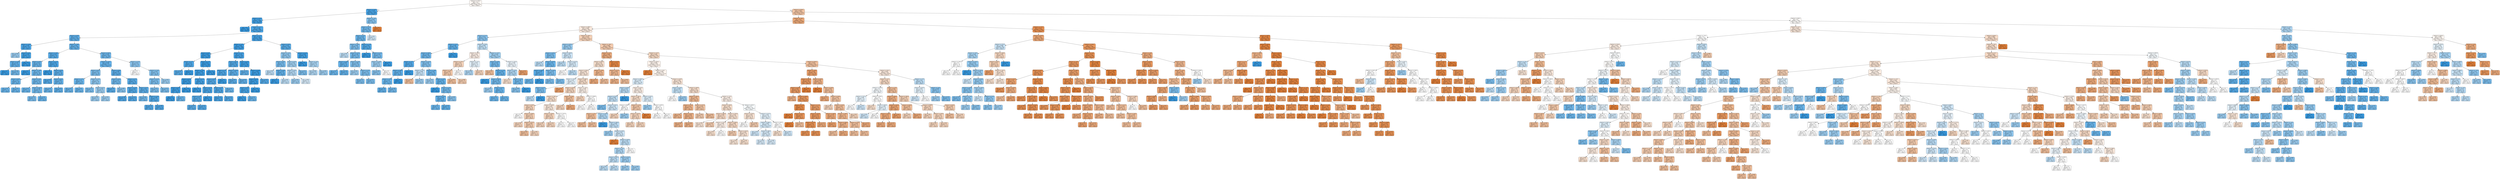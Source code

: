 digraph Tree {
node [shape=box, style="filled, rounded", color="black", fontname="helvetica"] ;
edge [fontname="helvetica"] ;
0 [label=<Feature 2 &le; 134.5<br/>gini = 0.5<br/>samples = 4751<br/>value = [2438, 2313]<br/>class = Clase 0>, fillcolor="#fef9f5"] ;
1 [label=<Feature 2 &le; 124.5<br/>gini = 0.139<br/>samples = 1119<br/>value = [84, 1035]<br/>class = Clase 1>, fillcolor="#49a5e7"] ;
0 -> 1 [labeldistance=2.5, labelangle=45, headlabel="True"] ;
2 [label=<Feature 2 &le; 29.5<br/>gini = 0.113<br/>samples = 1045<br/>value = [63, 982]<br/>class = Clase 1>, fillcolor="#46a3e7"] ;
1 -> 2 ;
3 [label=<gini = 0.0<br/>samples = 356<br/>value = [0, 356]<br/>class = Clase 1>, fillcolor="#399de5"] ;
2 -> 3 ;
4 [label=<Feature 1 &le; -21.5<br/>gini = 0.166<br/>samples = 689<br/>value = [63.0, 626.0]<br/>class = Clase 1>, fillcolor="#4da7e8"] ;
2 -> 4 ;
5 [label=<Feature 2 &le; 49.0<br/>gini = 0.272<br/>samples = 203<br/>value = [33, 170]<br/>class = Clase 1>, fillcolor="#5fb0ea"] ;
4 -> 5 ;
6 [label=<Feature 1 &le; -29.5<br/>gini = 0.169<br/>samples = 43<br/>value = [4, 39]<br/>class = Clase 1>, fillcolor="#4da7e8"] ;
5 -> 6 ;
7 [label=<gini = 0.444<br/>samples = 6<br/>value = [2, 4]<br/>class = Clase 1>, fillcolor="#9ccef2"] ;
6 -> 7 ;
8 [label=<Feature 2 &le; 34.5<br/>gini = 0.102<br/>samples = 37<br/>value = [2, 35]<br/>class = Clase 1>, fillcolor="#44a3e6"] ;
6 -> 8 ;
9 [label=<Feature 1 &le; -26.0<br/>gini = 0.278<br/>samples = 12<br/>value = [2, 10]<br/>class = Clase 1>, fillcolor="#61b1ea"] ;
8 -> 9 ;
10 [label=<gini = 0.0<br/>samples = 3<br/>value = [0, 3]<br/>class = Clase 1>, fillcolor="#399de5"] ;
9 -> 10 ;
11 [label=<gini = 0.346<br/>samples = 9<br/>value = [2, 7]<br/>class = Clase 1>, fillcolor="#72b9ec"] ;
9 -> 11 ;
12 [label=<gini = 0.0<br/>samples = 25<br/>value = [0, 25]<br/>class = Clase 1>, fillcolor="#399de5"] ;
8 -> 12 ;
13 [label=<Feature 1 &le; -26.5<br/>gini = 0.297<br/>samples = 160<br/>value = [29, 131]<br/>class = Clase 1>, fillcolor="#65b3eb"] ;
5 -> 13 ;
14 [label=<Feature 1 &le; -28.5<br/>gini = 0.234<br/>samples = 59<br/>value = [8, 51]<br/>class = Clase 1>, fillcolor="#58ace9"] ;
13 -> 14 ;
15 [label=<Feature 2 &le; 56.0<br/>gini = 0.311<br/>samples = 26<br/>value = [5, 21]<br/>class = Clase 1>, fillcolor="#68b4eb"] ;
14 -> 15 ;
16 [label=<gini = 0.0<br/>samples = 2<br/>value = [0, 2]<br/>class = Clase 1>, fillcolor="#399de5"] ;
15 -> 16 ;
17 [label=<Feature 1 &le; -29.5<br/>gini = 0.33<br/>samples = 24<br/>value = [5, 19]<br/>class = Clase 1>, fillcolor="#6db7ec"] ;
15 -> 17 ;
18 [label=<Feature 2 &le; 85.0<br/>gini = 0.32<br/>samples = 10<br/>value = [2, 8]<br/>class = Clase 1>, fillcolor="#6ab6ec"] ;
17 -> 18 ;
19 [label=<gini = 0.32<br/>samples = 5<br/>value = [1, 4]<br/>class = Clase 1>, fillcolor="#6ab6ec"] ;
18 -> 19 ;
20 [label=<gini = 0.32<br/>samples = 5<br/>value = [1, 4]<br/>class = Clase 1>, fillcolor="#6ab6ec"] ;
18 -> 20 ;
21 [label=<Feature 2 &le; 76.5<br/>gini = 0.337<br/>samples = 14<br/>value = [3, 11]<br/>class = Clase 1>, fillcolor="#6fb8ec"] ;
17 -> 21 ;
22 [label=<gini = 0.32<br/>samples = 5<br/>value = [1, 4]<br/>class = Clase 1>, fillcolor="#6ab6ec"] ;
21 -> 22 ;
23 [label=<Feature 2 &le; 105.5<br/>gini = 0.346<br/>samples = 9<br/>value = [2, 7]<br/>class = Clase 1>, fillcolor="#72b9ec"] ;
21 -> 23 ;
24 [label=<gini = 0.375<br/>samples = 4<br/>value = [1, 3]<br/>class = Clase 1>, fillcolor="#7bbeee"] ;
23 -> 24 ;
25 [label=<gini = 0.32<br/>samples = 5<br/>value = [1, 4]<br/>class = Clase 1>, fillcolor="#6ab6ec"] ;
23 -> 25 ;
26 [label=<Feature 1 &le; -27.5<br/>gini = 0.165<br/>samples = 33<br/>value = [3, 30]<br/>class = Clase 1>, fillcolor="#4da7e8"] ;
14 -> 26 ;
27 [label=<gini = 0.0<br/>samples = 14<br/>value = [0, 14]<br/>class = Clase 1>, fillcolor="#399de5"] ;
26 -> 27 ;
28 [label=<Feature 2 &le; 65.5<br/>gini = 0.266<br/>samples = 19<br/>value = [3, 16]<br/>class = Clase 1>, fillcolor="#5eafea"] ;
26 -> 28 ;
29 [label=<gini = 0.219<br/>samples = 8<br/>value = [1, 7]<br/>class = Clase 1>, fillcolor="#55abe9"] ;
28 -> 29 ;
30 [label=<Feature 2 &le; 92.5<br/>gini = 0.298<br/>samples = 11<br/>value = [2, 9]<br/>class = Clase 1>, fillcolor="#65b3eb"] ;
28 -> 30 ;
31 [label=<gini = 0.32<br/>samples = 5<br/>value = [1, 4]<br/>class = Clase 1>, fillcolor="#6ab6ec"] ;
30 -> 31 ;
32 [label=<gini = 0.278<br/>samples = 6<br/>value = [1, 5]<br/>class = Clase 1>, fillcolor="#61b1ea"] ;
30 -> 32 ;
33 [label=<Feature 2 &le; 101.0<br/>gini = 0.329<br/>samples = 101<br/>value = [21, 80]<br/>class = Clase 1>, fillcolor="#6db7ec"] ;
13 -> 33 ;
34 [label=<Feature 1 &le; -24.5<br/>gini = 0.298<br/>samples = 77<br/>value = [14.0, 63.0]<br/>class = Clase 1>, fillcolor="#65b3eb"] ;
33 -> 34 ;
35 [label=<Feature 2 &le; 62.5<br/>gini = 0.375<br/>samples = 20<br/>value = [5, 15]<br/>class = Clase 1>, fillcolor="#7bbeee"] ;
34 -> 35 ;
36 [label=<Feature 1 &le; -25.5<br/>gini = 0.32<br/>samples = 10<br/>value = [2, 8]<br/>class = Clase 1>, fillcolor="#6ab6ec"] ;
35 -> 36 ;
37 [label=<gini = 0.32<br/>samples = 5<br/>value = [1, 4]<br/>class = Clase 1>, fillcolor="#6ab6ec"] ;
36 -> 37 ;
38 [label=<gini = 0.32<br/>samples = 5<br/>value = [1, 4]<br/>class = Clase 1>, fillcolor="#6ab6ec"] ;
36 -> 38 ;
39 [label=<Feature 1 &le; -25.5<br/>gini = 0.42<br/>samples = 10<br/>value = [3, 7]<br/>class = Clase 1>, fillcolor="#8ec7f0"] ;
35 -> 39 ;
40 [label=<gini = 0.375<br/>samples = 4<br/>value = [1, 3]<br/>class = Clase 1>, fillcolor="#7bbeee"] ;
39 -> 40 ;
41 [label=<Feature 2 &le; 87.5<br/>gini = 0.444<br/>samples = 6<br/>value = [2, 4]<br/>class = Clase 1>, fillcolor="#9ccef2"] ;
39 -> 41 ;
42 [label=<gini = 0.444<br/>samples = 3<br/>value = [1, 2]<br/>class = Clase 1>, fillcolor="#9ccef2"] ;
41 -> 42 ;
43 [label=<gini = 0.444<br/>samples = 3<br/>value = [1, 2]<br/>class = Clase 1>, fillcolor="#9ccef2"] ;
41 -> 43 ;
44 [label=<Feature 2 &le; 59.0<br/>gini = 0.266<br/>samples = 57<br/>value = [9, 48]<br/>class = Clase 1>, fillcolor="#5eafea"] ;
34 -> 44 ;
45 [label=<Feature 2 &le; 54.0<br/>gini = 0.337<br/>samples = 14<br/>value = [3, 11]<br/>class = Clase 1>, fillcolor="#6fb8ec"] ;
44 -> 45 ;
46 [label=<gini = 0.245<br/>samples = 7<br/>value = [1, 6]<br/>class = Clase 1>, fillcolor="#5aade9"] ;
45 -> 46 ;
47 [label=<gini = 0.408<br/>samples = 7<br/>value = [2, 5]<br/>class = Clase 1>, fillcolor="#88c4ef"] ;
45 -> 47 ;
48 [label=<Feature 2 &le; 77.5<br/>gini = 0.24<br/>samples = 43<br/>value = [6, 37]<br/>class = Clase 1>, fillcolor="#59ade9"] ;
44 -> 48 ;
49 [label=<Feature 1 &le; -23.0<br/>gini = 0.208<br/>samples = 17<br/>value = [2, 15]<br/>class = Clase 1>, fillcolor="#53aae8"] ;
48 -> 49 ;
50 [label=<gini = 0.198<br/>samples = 9<br/>value = [1, 8]<br/>class = Clase 1>, fillcolor="#52a9e8"] ;
49 -> 50 ;
51 [label=<gini = 0.219<br/>samples = 8<br/>value = [1, 7]<br/>class = Clase 1>, fillcolor="#55abe9"] ;
49 -> 51 ;
52 [label=<Feature 2 &le; 81.5<br/>gini = 0.26<br/>samples = 26<br/>value = [4, 22]<br/>class = Clase 1>, fillcolor="#5dafea"] ;
48 -> 52 ;
53 [label=<gini = 0.346<br/>samples = 9<br/>value = [2, 7]<br/>class = Clase 1>, fillcolor="#72b9ec"] ;
52 -> 53 ;
54 [label=<Feature 1 &le; -23.0<br/>gini = 0.208<br/>samples = 17<br/>value = [2, 15]<br/>class = Clase 1>, fillcolor="#53aae8"] ;
52 -> 54 ;
55 [label=<gini = 0.219<br/>samples = 8<br/>value = [1, 7]<br/>class = Clase 1>, fillcolor="#55abe9"] ;
54 -> 55 ;
56 [label=<gini = 0.198<br/>samples = 9<br/>value = [1, 8]<br/>class = Clase 1>, fillcolor="#52a9e8"] ;
54 -> 56 ;
57 [label=<Feature 1 &le; -25.0<br/>gini = 0.413<br/>samples = 24<br/>value = [7, 17]<br/>class = Clase 1>, fillcolor="#8bc5f0"] ;
33 -> 57 ;
58 [label=<gini = 0.5<br/>samples = 2<br/>value = [1, 1]<br/>class = Clase 0>, fillcolor="#ffffff"] ;
57 -> 58 ;
59 [label=<Feature 1 &le; -22.5<br/>gini = 0.397<br/>samples = 22<br/>value = [6, 16]<br/>class = Clase 1>, fillcolor="#83c2ef"] ;
57 -> 59 ;
60 [label=<Feature 2 &le; 113.0<br/>gini = 0.375<br/>samples = 16<br/>value = [4, 12]<br/>class = Clase 1>, fillcolor="#7bbeee"] ;
59 -> 60 ;
61 [label=<gini = 0.375<br/>samples = 8<br/>value = [2, 6]<br/>class = Clase 1>, fillcolor="#7bbeee"] ;
60 -> 61 ;
62 [label=<gini = 0.375<br/>samples = 8<br/>value = [2, 6]<br/>class = Clase 1>, fillcolor="#7bbeee"] ;
60 -> 62 ;
63 [label=<gini = 0.444<br/>samples = 6<br/>value = [2, 4]<br/>class = Clase 1>, fillcolor="#9ccef2"] ;
59 -> 63 ;
64 [label=<Feature 1 &le; -11.5<br/>gini = 0.116<br/>samples = 486<br/>value = [30, 456]<br/>class = Clase 1>, fillcolor="#46a3e7"] ;
4 -> 64 ;
65 [label=<Feature 1 &le; -14.5<br/>gini = 0.065<br/>samples = 358<br/>value = [12, 346]<br/>class = Clase 1>, fillcolor="#40a0e6"] ;
64 -> 65 ;
66 [label=<Feature 2 &le; 34.5<br/>gini = 0.034<br/>samples = 229<br/>value = [4, 225]<br/>class = Clase 1>, fillcolor="#3d9fe5"] ;
65 -> 66 ;
67 [label=<Feature 1 &le; -17.5<br/>gini = 0.18<br/>samples = 10<br/>value = [1, 9]<br/>class = Clase 1>, fillcolor="#4fa8e8"] ;
66 -> 67 ;
68 [label=<gini = 0.245<br/>samples = 7<br/>value = [1, 6]<br/>class = Clase 1>, fillcolor="#5aade9"] ;
67 -> 68 ;
69 [label=<gini = 0.0<br/>samples = 3<br/>value = [0, 3]<br/>class = Clase 1>, fillcolor="#399de5"] ;
67 -> 69 ;
70 [label=<Feature 1 &le; -17.5<br/>gini = 0.027<br/>samples = 219<br/>value = [3, 216]<br/>class = Clase 1>, fillcolor="#3c9ee5"] ;
66 -> 70 ;
71 [label=<Feature 1 &le; -18.5<br/>gini = 0.049<br/>samples = 120<br/>value = [3, 117]<br/>class = Clase 1>, fillcolor="#3ea0e6"] ;
70 -> 71 ;
72 [label=<Feature 2 &le; 45.0<br/>gini = 0.024<br/>samples = 82<br/>value = [1, 81]<br/>class = Clase 1>, fillcolor="#3b9ee5"] ;
71 -> 72 ;
73 [label=<Feature 2 &le; 40.5<br/>gini = 0.08<br/>samples = 24<br/>value = [1, 23]<br/>class = Clase 1>, fillcolor="#42a1e6"] ;
72 -> 73 ;
74 [label=<gini = 0.0<br/>samples = 19<br/>value = [0, 19]<br/>class = Clase 1>, fillcolor="#399de5"] ;
73 -> 74 ;
75 [label=<gini = 0.32<br/>samples = 5<br/>value = [1, 4]<br/>class = Clase 1>, fillcolor="#6ab6ec"] ;
73 -> 75 ;
76 [label=<gini = 0.0<br/>samples = 58<br/>value = [0, 58]<br/>class = Clase 1>, fillcolor="#399de5"] ;
72 -> 76 ;
77 [label=<Feature 2 &le; 61.0<br/>gini = 0.1<br/>samples = 38<br/>value = [2, 36]<br/>class = Clase 1>, fillcolor="#44a2e6"] ;
71 -> 77 ;
78 [label=<gini = 0.0<br/>samples = 12<br/>value = [0, 12]<br/>class = Clase 1>, fillcolor="#399de5"] ;
77 -> 78 ;
79 [label=<Feature 2 &le; 97.0<br/>gini = 0.142<br/>samples = 26<br/>value = [2, 24]<br/>class = Clase 1>, fillcolor="#49a5e7"] ;
77 -> 79 ;
80 [label=<Feature 2 &le; 79.0<br/>gini = 0.231<br/>samples = 15<br/>value = [2, 13]<br/>class = Clase 1>, fillcolor="#57ace9"] ;
79 -> 80 ;
81 [label=<gini = 0.245<br/>samples = 7<br/>value = [1, 6]<br/>class = Clase 1>, fillcolor="#5aade9"] ;
80 -> 81 ;
82 [label=<gini = 0.219<br/>samples = 8<br/>value = [1, 7]<br/>class = Clase 1>, fillcolor="#55abe9"] ;
80 -> 82 ;
83 [label=<gini = 0.0<br/>samples = 11<br/>value = [0, 11]<br/>class = Clase 1>, fillcolor="#399de5"] ;
79 -> 83 ;
84 [label=<gini = 0.0<br/>samples = 99<br/>value = [0, 99]<br/>class = Clase 1>, fillcolor="#399de5"] ;
70 -> 84 ;
85 [label=<Feature 1 &le; -13.5<br/>gini = 0.116<br/>samples = 129<br/>value = [8, 121]<br/>class = Clase 1>, fillcolor="#46a3e7"] ;
65 -> 85 ;
86 [label=<Feature 2 &le; 91.0<br/>gini = 0.206<br/>samples = 43<br/>value = [5, 38]<br/>class = Clase 1>, fillcolor="#53aae8"] ;
85 -> 86 ;
87 [label=<Feature 2 &le; 77.0<br/>gini = 0.18<br/>samples = 30<br/>value = [3, 27]<br/>class = Clase 1>, fillcolor="#4fa8e8"] ;
86 -> 87 ;
88 [label=<Feature 2 &le; 63.0<br/>gini = 0.211<br/>samples = 25<br/>value = [3, 22]<br/>class = Clase 1>, fillcolor="#54aae9"] ;
87 -> 88 ;
89 [label=<Feature 2 &le; 49.0<br/>gini = 0.18<br/>samples = 20<br/>value = [2, 18]<br/>class = Clase 1>, fillcolor="#4fa8e8"] ;
88 -> 89 ;
90 [label=<gini = 0.153<br/>samples = 12<br/>value = [1, 11]<br/>class = Clase 1>, fillcolor="#4ba6e7"] ;
89 -> 90 ;
91 [label=<gini = 0.219<br/>samples = 8<br/>value = [1, 7]<br/>class = Clase 1>, fillcolor="#55abe9"] ;
89 -> 91 ;
92 [label=<gini = 0.32<br/>samples = 5<br/>value = [1, 4]<br/>class = Clase 1>, fillcolor="#6ab6ec"] ;
88 -> 92 ;
93 [label=<gini = 0.0<br/>samples = 5<br/>value = [0, 5]<br/>class = Clase 1>, fillcolor="#399de5"] ;
87 -> 93 ;
94 [label=<Feature 2 &le; 105.0<br/>gini = 0.26<br/>samples = 13<br/>value = [2, 11]<br/>class = Clase 1>, fillcolor="#5dafea"] ;
86 -> 94 ;
95 [label=<gini = 0.245<br/>samples = 7<br/>value = [1, 6]<br/>class = Clase 1>, fillcolor="#5aade9"] ;
94 -> 95 ;
96 [label=<gini = 0.278<br/>samples = 6<br/>value = [1, 5]<br/>class = Clase 1>, fillcolor="#61b1ea"] ;
94 -> 96 ;
97 [label=<Feature 2 &le; 34.5<br/>gini = 0.067<br/>samples = 86<br/>value = [3, 83]<br/>class = Clase 1>, fillcolor="#40a1e6"] ;
85 -> 97 ;
98 [label=<gini = 0.278<br/>samples = 6<br/>value = [1, 5]<br/>class = Clase 1>, fillcolor="#61b1ea"] ;
97 -> 98 ;
99 [label=<Feature 2 &le; 119.5<br/>gini = 0.049<br/>samples = 80<br/>value = [2, 78]<br/>class = Clase 1>, fillcolor="#3ea0e6"] ;
97 -> 99 ;
100 [label=<Feature 2 &le; 47.0<br/>gini = 0.027<br/>samples = 72<br/>value = [1, 71]<br/>class = Clase 1>, fillcolor="#3c9ee5"] ;
99 -> 100 ;
101 [label=<Feature 2 &le; 42.5<br/>gini = 0.117<br/>samples = 16<br/>value = [1, 15]<br/>class = Clase 1>, fillcolor="#46a4e7"] ;
100 -> 101 ;
102 [label=<gini = 0.0<br/>samples = 11<br/>value = [0, 11]<br/>class = Clase 1>, fillcolor="#399de5"] ;
101 -> 102 ;
103 [label=<gini = 0.32<br/>samples = 5<br/>value = [1, 4]<br/>class = Clase 1>, fillcolor="#6ab6ec"] ;
101 -> 103 ;
104 [label=<gini = 0.0<br/>samples = 56<br/>value = [0, 56]<br/>class = Clase 1>, fillcolor="#399de5"] ;
100 -> 104 ;
105 [label=<gini = 0.219<br/>samples = 8<br/>value = [1, 7]<br/>class = Clase 1>, fillcolor="#55abe9"] ;
99 -> 105 ;
106 [label=<Feature 2 &le; 50.5<br/>gini = 0.242<br/>samples = 128<br/>value = [18, 110]<br/>class = Clase 1>, fillcolor="#59ade9"] ;
64 -> 106 ;
107 [label=<Feature 1 &le; -10.5<br/>gini = 0.423<br/>samples = 46<br/>value = [14, 32]<br/>class = Clase 1>, fillcolor="#90c8f0"] ;
106 -> 107 ;
108 [label=<Feature 2 &le; 38.5<br/>gini = 0.36<br/>samples = 17<br/>value = [4, 13]<br/>class = Clase 1>, fillcolor="#76bbed"] ;
107 -> 108 ;
109 [label=<gini = 0.48<br/>samples = 5<br/>value = [2, 3]<br/>class = Clase 1>, fillcolor="#bddef6"] ;
108 -> 109 ;
110 [label=<Feature 2 &le; 44.0<br/>gini = 0.278<br/>samples = 12<br/>value = [2, 10]<br/>class = Clase 1>, fillcolor="#61b1ea"] ;
108 -> 110 ;
111 [label=<gini = 0.0<br/>samples = 7<br/>value = [0, 7]<br/>class = Clase 1>, fillcolor="#399de5"] ;
110 -> 111 ;
112 [label=<gini = 0.48<br/>samples = 5<br/>value = [2, 3]<br/>class = Clase 1>, fillcolor="#bddef6"] ;
110 -> 112 ;
113 [label=<Feature 2 &le; 45.0<br/>gini = 0.452<br/>samples = 29<br/>value = [10, 19]<br/>class = Clase 1>, fillcolor="#a1d1f3"] ;
107 -> 113 ;
114 [label=<Feature 2 &le; 35.0<br/>gini = 0.472<br/>samples = 21<br/>value = [8, 13]<br/>class = Clase 1>, fillcolor="#b3d9f5"] ;
113 -> 114 ;
115 [label=<gini = 0.444<br/>samples = 12<br/>value = [4, 8]<br/>class = Clase 1>, fillcolor="#9ccef2"] ;
114 -> 115 ;
116 [label=<gini = 0.494<br/>samples = 9<br/>value = [4, 5]<br/>class = Clase 1>, fillcolor="#d7ebfa"] ;
114 -> 116 ;
117 [label=<gini = 0.375<br/>samples = 8<br/>value = [2, 6]<br/>class = Clase 1>, fillcolor="#7bbeee"] ;
113 -> 117 ;
118 [label=<Feature 2 &le; 113.5<br/>gini = 0.093<br/>samples = 82<br/>value = [4, 78]<br/>class = Clase 1>, fillcolor="#43a2e6"] ;
106 -> 118 ;
119 [label=<gini = 0.0<br/>samples = 71<br/>value = [0, 71]<br/>class = Clase 1>, fillcolor="#399de5"] ;
118 -> 119 ;
120 [label=<Feature 1 &le; -10.5<br/>gini = 0.463<br/>samples = 11<br/>value = [4, 7]<br/>class = Clase 1>, fillcolor="#aad5f4"] ;
118 -> 120 ;
121 [label=<gini = 0.469<br/>samples = 8<br/>value = [3, 5]<br/>class = Clase 1>, fillcolor="#b0d8f5"] ;
120 -> 121 ;
122 [label=<gini = 0.444<br/>samples = 3<br/>value = [1, 2]<br/>class = Clase 1>, fillcolor="#9ccef2"] ;
120 -> 122 ;
123 [label=<Feature 1 &le; -10.5<br/>gini = 0.407<br/>samples = 74<br/>value = [21, 53]<br/>class = Clase 1>, fillcolor="#87c4ef"] ;
1 -> 123 ;
124 [label=<Feature 1 &le; -12.0<br/>gini = 0.344<br/>samples = 68<br/>value = [15, 53]<br/>class = Clase 1>, fillcolor="#71b9ec"] ;
123 -> 124 ;
125 [label=<Feature 1 &le; -21.5<br/>gini = 0.316<br/>samples = 61<br/>value = [12, 49]<br/>class = Clase 1>, fillcolor="#69b5eb"] ;
124 -> 125 ;
126 [label=<Feature 1 &le; -28.5<br/>gini = 0.382<br/>samples = 35<br/>value = [9, 26]<br/>class = Clase 1>, fillcolor="#7ebfee"] ;
125 -> 126 ;
127 [label=<gini = 0.48<br/>samples = 5<br/>value = [2, 3]<br/>class = Clase 1>, fillcolor="#bddef6"] ;
126 -> 127 ;
128 [label=<Feature 1 &le; -25.5<br/>gini = 0.358<br/>samples = 30<br/>value = [7, 23]<br/>class = Clase 1>, fillcolor="#75bbed"] ;
126 -> 128 ;
129 [label=<Feature 2 &le; 130.5<br/>gini = 0.298<br/>samples = 11<br/>value = [2, 9]<br/>class = Clase 1>, fillcolor="#65b3eb"] ;
128 -> 129 ;
130 [label=<gini = 0.32<br/>samples = 5<br/>value = [1, 4]<br/>class = Clase 1>, fillcolor="#6ab6ec"] ;
129 -> 130 ;
131 [label=<gini = 0.278<br/>samples = 6<br/>value = [1, 5]<br/>class = Clase 1>, fillcolor="#61b1ea"] ;
129 -> 131 ;
132 [label=<Feature 1 &le; -24.0<br/>gini = 0.388<br/>samples = 19<br/>value = [5, 14]<br/>class = Clase 1>, fillcolor="#80c0ee"] ;
128 -> 132 ;
133 [label=<gini = 0.444<br/>samples = 3<br/>value = [1, 2]<br/>class = Clase 1>, fillcolor="#9ccef2"] ;
132 -> 133 ;
134 [label=<Feature 1 &le; -22.5<br/>gini = 0.375<br/>samples = 16<br/>value = [4, 12]<br/>class = Clase 1>, fillcolor="#7bbeee"] ;
132 -> 134 ;
135 [label=<gini = 0.375<br/>samples = 8<br/>value = [2, 6]<br/>class = Clase 1>, fillcolor="#7bbeee"] ;
134 -> 135 ;
136 [label=<gini = 0.375<br/>samples = 8<br/>value = [2, 6]<br/>class = Clase 1>, fillcolor="#7bbeee"] ;
134 -> 136 ;
137 [label=<Feature 1 &le; -17.0<br/>gini = 0.204<br/>samples = 26<br/>value = [3, 23]<br/>class = Clase 1>, fillcolor="#53aae8"] ;
125 -> 137 ;
138 [label=<gini = 0.0<br/>samples = 13<br/>value = [0, 13]<br/>class = Clase 1>, fillcolor="#399de5"] ;
137 -> 138 ;
139 [label=<Feature 1 &le; -13.5<br/>gini = 0.355<br/>samples = 13<br/>value = [3, 10]<br/>class = Clase 1>, fillcolor="#74baed"] ;
137 -> 139 ;
140 [label=<Feature 2 &le; 128.0<br/>gini = 0.444<br/>samples = 9<br/>value = [3, 6]<br/>class = Clase 1>, fillcolor="#9ccef2"] ;
139 -> 140 ;
141 [label=<gini = 0.408<br/>samples = 7<br/>value = [2, 5]<br/>class = Clase 1>, fillcolor="#88c4ef"] ;
140 -> 141 ;
142 [label=<gini = 0.5<br/>samples = 2<br/>value = [1, 1]<br/>class = Clase 0>, fillcolor="#ffffff"] ;
140 -> 142 ;
143 [label=<gini = 0.0<br/>samples = 4<br/>value = [0, 4]<br/>class = Clase 1>, fillcolor="#399de5"] ;
139 -> 143 ;
144 [label=<gini = 0.49<br/>samples = 7<br/>value = [3, 4]<br/>class = Clase 1>, fillcolor="#cee6f8"] ;
124 -> 144 ;
145 [label=<gini = 0.0<br/>samples = 6<br/>value = [6, 0]<br/>class = Clase 0>, fillcolor="#e58139"] ;
123 -> 145 ;
146 [label=<Feature 2 &le; 459.0<br/>gini = 0.456<br/>samples = 3632<br/>value = [2354, 1278]<br/>class = Clase 0>, fillcolor="#f3c5a4"] ;
0 -> 146 [labeldistance=2.5, labelangle=-45, headlabel="False"] ;
147 [label=<Feature 1 &le; -19.5<br/>gini = 0.37<br/>samples = 2071<br/>value = [1563, 508]<br/>class = Clase 0>, fillcolor="#edaa79"] ;
146 -> 147 ;
148 [label=<Feature 2 &le; 198.0<br/>gini = 0.496<br/>samples = 769<br/>value = [419.0, 350.0]<br/>class = Clase 0>, fillcolor="#fbeade"] ;
147 -> 148 ;
149 [label=<Feature 2 &le; 171.5<br/>gini = 0.412<br/>samples = 155<br/>value = [45, 110]<br/>class = Clase 1>, fillcolor="#8ac5f0"] ;
148 -> 149 ;
150 [label=<Feature 1 &le; -21.5<br/>gini = 0.289<br/>samples = 80<br/>value = [14, 66]<br/>class = Clase 1>, fillcolor="#63b2eb"] ;
149 -> 150 ;
151 [label=<Feature 2 &le; 149.5<br/>gini = 0.334<br/>samples = 66<br/>value = [14, 52]<br/>class = Clase 1>, fillcolor="#6eb7ec"] ;
150 -> 151 ;
152 [label=<Feature 1 &le; -23.5<br/>gini = 0.211<br/>samples = 25<br/>value = [3, 22]<br/>class = Clase 1>, fillcolor="#54aae9"] ;
151 -> 152 ;
153 [label=<Feature 2 &le; 148.5<br/>gini = 0.278<br/>samples = 18<br/>value = [3, 15]<br/>class = Clase 1>, fillcolor="#61b1ea"] ;
152 -> 153 ;
154 [label=<Feature 1 &le; -26.0<br/>gini = 0.32<br/>samples = 15<br/>value = [3, 12]<br/>class = Clase 1>, fillcolor="#6ab6ec"] ;
153 -> 154 ;
155 [label=<gini = 0.278<br/>samples = 6<br/>value = [1, 5]<br/>class = Clase 1>, fillcolor="#61b1ea"] ;
154 -> 155 ;
156 [label=<gini = 0.346<br/>samples = 9<br/>value = [2, 7]<br/>class = Clase 1>, fillcolor="#72b9ec"] ;
154 -> 156 ;
157 [label=<gini = 0.0<br/>samples = 3<br/>value = [0, 3]<br/>class = Clase 1>, fillcolor="#399de5"] ;
153 -> 157 ;
158 [label=<gini = 0.0<br/>samples = 7<br/>value = [0, 7]<br/>class = Clase 1>, fillcolor="#399de5"] ;
152 -> 158 ;
159 [label=<Feature 2 &le; 152.0<br/>gini = 0.393<br/>samples = 41<br/>value = [11, 30]<br/>class = Clase 1>, fillcolor="#82c1ef"] ;
151 -> 159 ;
160 [label=<Feature 1 &le; -23.5<br/>gini = 0.486<br/>samples = 12<br/>value = [5, 7]<br/>class = Clase 1>, fillcolor="#c6e3f8"] ;
159 -> 160 ;
161 [label=<gini = 0.444<br/>samples = 3<br/>value = [2, 1]<br/>class = Clase 0>, fillcolor="#f2c09c"] ;
160 -> 161 ;
162 [label=<gini = 0.444<br/>samples = 9<br/>value = [3, 6]<br/>class = Clase 1>, fillcolor="#9ccef2"] ;
160 -> 162 ;
163 [label=<Feature 1 &le; -29.0<br/>gini = 0.328<br/>samples = 29<br/>value = [6, 23]<br/>class = Clase 1>, fillcolor="#6db7ec"] ;
159 -> 163 ;
164 [label=<gini = 0.444<br/>samples = 6<br/>value = [2, 4]<br/>class = Clase 1>, fillcolor="#9ccef2"] ;
163 -> 164 ;
165 [label=<Feature 1 &le; -27.5<br/>gini = 0.287<br/>samples = 23<br/>value = [4, 19]<br/>class = Clase 1>, fillcolor="#63b2ea"] ;
163 -> 165 ;
166 [label=<gini = 0.0<br/>samples = 5<br/>value = [0, 5]<br/>class = Clase 1>, fillcolor="#399de5"] ;
165 -> 166 ;
167 [label=<Feature 1 &le; -24.5<br/>gini = 0.346<br/>samples = 18<br/>value = [4, 14]<br/>class = Clase 1>, fillcolor="#72b9ec"] ;
165 -> 167 ;
168 [label=<Feature 2 &le; 157.0<br/>gini = 0.298<br/>samples = 11<br/>value = [2, 9]<br/>class = Clase 1>, fillcolor="#65b3eb"] ;
167 -> 168 ;
169 [label=<gini = 0.32<br/>samples = 5<br/>value = [1, 4]<br/>class = Clase 1>, fillcolor="#6ab6ec"] ;
168 -> 169 ;
170 [label=<gini = 0.278<br/>samples = 6<br/>value = [1, 5]<br/>class = Clase 1>, fillcolor="#61b1ea"] ;
168 -> 170 ;
171 [label=<gini = 0.408<br/>samples = 7<br/>value = [2, 5]<br/>class = Clase 1>, fillcolor="#88c4ef"] ;
167 -> 171 ;
172 [label=<gini = 0.0<br/>samples = 14<br/>value = [0, 14]<br/>class = Clase 1>, fillcolor="#399de5"] ;
150 -> 172 ;
173 [label=<Feature 2 &le; 179.0<br/>gini = 0.485<br/>samples = 75<br/>value = [31, 44]<br/>class = Clase 1>, fillcolor="#c4e2f7"] ;
149 -> 173 ;
174 [label=<Feature 1 &le; -23.0<br/>gini = 0.497<br/>samples = 28<br/>value = [15, 13]<br/>class = Clase 0>, fillcolor="#fceee5"] ;
173 -> 174 ;
175 [label=<Feature 2 &le; 176.5<br/>gini = 0.48<br/>samples = 15<br/>value = [9, 6]<br/>class = Clase 0>, fillcolor="#f6d5bd"] ;
174 -> 175 ;
176 [label=<Feature 1 &le; -24.5<br/>gini = 0.463<br/>samples = 11<br/>value = [7, 4]<br/>class = Clase 0>, fillcolor="#f4c9aa"] ;
175 -> 176 ;
177 [label=<gini = 0.444<br/>samples = 3<br/>value = [2, 1]<br/>class = Clase 0>, fillcolor="#f2c09c"] ;
176 -> 177 ;
178 [label=<gini = 0.469<br/>samples = 8<br/>value = [5, 3]<br/>class = Clase 0>, fillcolor="#f5cdb0"] ;
176 -> 178 ;
179 [label=<gini = 0.5<br/>samples = 4<br/>value = [2, 2]<br/>class = Clase 0>, fillcolor="#ffffff"] ;
175 -> 179 ;
180 [label=<Feature 1 &le; -21.5<br/>gini = 0.497<br/>samples = 13<br/>value = [6, 7]<br/>class = Clase 1>, fillcolor="#e3f1fb"] ;
174 -> 180 ;
181 [label=<gini = 0.469<br/>samples = 8<br/>value = [3, 5]<br/>class = Clase 1>, fillcolor="#b0d8f5"] ;
180 -> 181 ;
182 [label=<gini = 0.48<br/>samples = 5<br/>value = [3, 2]<br/>class = Clase 0>, fillcolor="#f6d5bd"] ;
180 -> 182 ;
183 [label=<Feature 1 &le; -23.5<br/>gini = 0.449<br/>samples = 47<br/>value = [16.0, 31.0]<br/>class = Clase 1>, fillcolor="#9fd0f2"] ;
173 -> 183 ;
184 [label=<Feature 1 &le; -29.0<br/>gini = 0.355<br/>samples = 26<br/>value = [6, 20]<br/>class = Clase 1>, fillcolor="#74baed"] ;
183 -> 184 ;
185 [label=<gini = 0.444<br/>samples = 3<br/>value = [2, 1]<br/>class = Clase 0>, fillcolor="#f2c09c"] ;
184 -> 185 ;
186 [label=<Feature 1 &le; -27.5<br/>gini = 0.287<br/>samples = 23<br/>value = [4, 19]<br/>class = Clase 1>, fillcolor="#63b2ea"] ;
184 -> 186 ;
187 [label=<gini = 0.0<br/>samples = 5<br/>value = [0, 5]<br/>class = Clase 1>, fillcolor="#399de5"] ;
186 -> 187 ;
188 [label=<Feature 2 &le; 183.5<br/>gini = 0.346<br/>samples = 18<br/>value = [4, 14]<br/>class = Clase 1>, fillcolor="#72b9ec"] ;
186 -> 188 ;
189 [label=<gini = 0.444<br/>samples = 3<br/>value = [1, 2]<br/>class = Clase 1>, fillcolor="#9ccef2"] ;
188 -> 189 ;
190 [label=<Feature 2 &le; 191.5<br/>gini = 0.32<br/>samples = 15<br/>value = [3, 12]<br/>class = Clase 1>, fillcolor="#6ab6ec"] ;
188 -> 190 ;
191 [label=<gini = 0.32<br/>samples = 5<br/>value = [1, 4]<br/>class = Clase 1>, fillcolor="#6ab6ec"] ;
190 -> 191 ;
192 [label=<gini = 0.32<br/>samples = 10<br/>value = [2, 8]<br/>class = Clase 1>, fillcolor="#6ab6ec"] ;
190 -> 192 ;
193 [label=<Feature 2 &le; 195.0<br/>gini = 0.499<br/>samples = 21<br/>value = [10, 11]<br/>class = Clase 1>, fillcolor="#edf6fd"] ;
183 -> 193 ;
194 [label=<Feature 1 &le; -22.5<br/>gini = 0.469<br/>samples = 16<br/>value = [6, 10]<br/>class = Clase 1>, fillcolor="#b0d8f5"] ;
193 -> 194 ;
195 [label=<gini = 0.49<br/>samples = 7<br/>value = [4, 3]<br/>class = Clase 0>, fillcolor="#f8e0ce"] ;
194 -> 195 ;
196 [label=<Feature 1 &le; -21.0<br/>gini = 0.346<br/>samples = 9<br/>value = [2, 7]<br/>class = Clase 1>, fillcolor="#72b9ec"] ;
194 -> 196 ;
197 [label=<gini = 0.408<br/>samples = 7<br/>value = [2, 5]<br/>class = Clase 1>, fillcolor="#88c4ef"] ;
196 -> 197 ;
198 [label=<gini = 0.0<br/>samples = 2<br/>value = [0, 2]<br/>class = Clase 1>, fillcolor="#399de5"] ;
196 -> 198 ;
199 [label=<gini = 0.32<br/>samples = 5<br/>value = [4, 1]<br/>class = Clase 0>, fillcolor="#eca06a"] ;
193 -> 199 ;
200 [label=<Feature 1 &le; -29.5<br/>gini = 0.476<br/>samples = 614<br/>value = [374.0, 240.0]<br/>class = Clase 0>, fillcolor="#f6d2b8"] ;
148 -> 200 ;
201 [label=<Feature 2 &le; 355.0<br/>gini = 0.438<br/>samples = 34<br/>value = [11, 23]<br/>class = Clase 1>, fillcolor="#98ccf1"] ;
200 -> 201 ;
202 [label=<Feature 2 &le; 235.0<br/>gini = 0.375<br/>samples = 20<br/>value = [5, 15]<br/>class = Clase 1>, fillcolor="#7bbeee"] ;
201 -> 202 ;
203 [label=<gini = 0.48<br/>samples = 5<br/>value = [2, 3]<br/>class = Clase 1>, fillcolor="#bddef6"] ;
202 -> 203 ;
204 [label=<Feature 2 &le; 295.0<br/>gini = 0.32<br/>samples = 15<br/>value = [3, 12]<br/>class = Clase 1>, fillcolor="#6ab6ec"] ;
202 -> 204 ;
205 [label=<Feature 2 &le; 265.0<br/>gini = 0.245<br/>samples = 7<br/>value = [1, 6]<br/>class = Clase 1>, fillcolor="#5aade9"] ;
204 -> 205 ;
206 [label=<gini = 0.32<br/>samples = 5<br/>value = [1, 4]<br/>class = Clase 1>, fillcolor="#6ab6ec"] ;
205 -> 206 ;
207 [label=<gini = 0.0<br/>samples = 2<br/>value = [0, 2]<br/>class = Clase 1>, fillcolor="#399de5"] ;
205 -> 207 ;
208 [label=<Feature 2 &le; 325.0<br/>gini = 0.375<br/>samples = 8<br/>value = [2, 6]<br/>class = Clase 1>, fillcolor="#7bbeee"] ;
204 -> 208 ;
209 [label=<gini = 0.375<br/>samples = 4<br/>value = [1, 3]<br/>class = Clase 1>, fillcolor="#7bbeee"] ;
208 -> 209 ;
210 [label=<gini = 0.375<br/>samples = 4<br/>value = [1, 3]<br/>class = Clase 1>, fillcolor="#7bbeee"] ;
208 -> 210 ;
211 [label=<Feature 2 &le; 385.0<br/>gini = 0.49<br/>samples = 14<br/>value = [6, 8]<br/>class = Clase 1>, fillcolor="#cee6f8"] ;
201 -> 211 ;
212 [label=<gini = 0.48<br/>samples = 5<br/>value = [2, 3]<br/>class = Clase 1>, fillcolor="#bddef6"] ;
211 -> 212 ;
213 [label=<Feature 2 &le; 415.0<br/>gini = 0.494<br/>samples = 9<br/>value = [4, 5]<br/>class = Clase 1>, fillcolor="#d7ebfa"] ;
211 -> 213 ;
214 [label=<gini = 0.5<br/>samples = 4<br/>value = [2, 2]<br/>class = Clase 0>, fillcolor="#ffffff"] ;
213 -> 214 ;
215 [label=<gini = 0.48<br/>samples = 5<br/>value = [2, 3]<br/>class = Clase 1>, fillcolor="#bddef6"] ;
213 -> 215 ;
216 [label=<Feature 1 &le; -26.5<br/>gini = 0.468<br/>samples = 580<br/>value = [363.0, 217.0]<br/>class = Clase 0>, fillcolor="#f5ccaf"] ;
200 -> 216 ;
217 [label=<Feature 1 &le; -27.5<br/>gini = 0.389<br/>samples = 151<br/>value = [111, 40]<br/>class = Clase 0>, fillcolor="#eeae80"] ;
216 -> 217 ;
218 [label=<Feature 2 &le; 429.5<br/>gini = 0.49<br/>samples = 84<br/>value = [48, 36]<br/>class = Clase 0>, fillcolor="#f8e0ce"] ;
217 -> 218 ;
219 [label=<Feature 2 &le; 244.0<br/>gini = 0.494<br/>samples = 74<br/>value = [41, 33]<br/>class = Clase 0>, fillcolor="#fae6d8"] ;
218 -> 219 ;
220 [label=<Feature 1 &le; -28.5<br/>gini = 0.497<br/>samples = 13<br/>value = [6, 7]<br/>class = Clase 1>, fillcolor="#e3f1fb"] ;
219 -> 220 ;
221 [label=<Feature 2 &le; 221.5<br/>gini = 0.375<br/>samples = 8<br/>value = [2, 6]<br/>class = Clase 1>, fillcolor="#7bbeee"] ;
220 -> 221 ;
222 [label=<gini = 0.48<br/>samples = 5<br/>value = [2, 3]<br/>class = Clase 1>, fillcolor="#bddef6"] ;
221 -> 222 ;
223 [label=<gini = 0.0<br/>samples = 3<br/>value = [0, 3]<br/>class = Clase 1>, fillcolor="#399de5"] ;
221 -> 223 ;
224 [label=<gini = 0.32<br/>samples = 5<br/>value = [4, 1]<br/>class = Clase 0>, fillcolor="#eca06a"] ;
220 -> 224 ;
225 [label=<Feature 2 &le; 386.5<br/>gini = 0.489<br/>samples = 61<br/>value = [35, 26]<br/>class = Clase 0>, fillcolor="#f8dfcc"] ;
219 -> 225 ;
226 [label=<Feature 2 &le; 358.0<br/>gini = 0.483<br/>samples = 44<br/>value = [26, 18]<br/>class = Clase 0>, fillcolor="#f7d8c2"] ;
225 -> 226 ;
227 [label=<Feature 1 &le; -28.5<br/>gini = 0.49<br/>samples = 35<br/>value = [20, 15]<br/>class = Clase 0>, fillcolor="#f8e0ce"] ;
226 -> 227 ;
228 [label=<Feature 2 &le; 279.5<br/>gini = 0.48<br/>samples = 15<br/>value = [9, 6]<br/>class = Clase 0>, fillcolor="#f6d5bd"] ;
227 -> 228 ;
229 [label=<gini = 0.5<br/>samples = 2<br/>value = [1, 1]<br/>class = Clase 0>, fillcolor="#ffffff"] ;
228 -> 229 ;
230 [label=<Feature 2 &le; 308.5<br/>gini = 0.473<br/>samples = 13<br/>value = [8, 5]<br/>class = Clase 0>, fillcolor="#f5d0b5"] ;
228 -> 230 ;
231 [label=<gini = 0.48<br/>samples = 5<br/>value = [3, 2]<br/>class = Clase 0>, fillcolor="#f6d5bd"] ;
230 -> 231 ;
232 [label=<Feature 2 &le; 337.5<br/>gini = 0.469<br/>samples = 8<br/>value = [5, 3]<br/>class = Clase 0>, fillcolor="#f5cdb0"] ;
230 -> 232 ;
233 [label=<gini = 0.444<br/>samples = 3<br/>value = [2, 1]<br/>class = Clase 0>, fillcolor="#f2c09c"] ;
232 -> 233 ;
234 [label=<gini = 0.48<br/>samples = 5<br/>value = [3, 2]<br/>class = Clase 0>, fillcolor="#f6d5bd"] ;
232 -> 234 ;
235 [label=<Feature 2 &le; 294.0<br/>gini = 0.495<br/>samples = 20<br/>value = [11, 9]<br/>class = Clase 0>, fillcolor="#fae8db"] ;
227 -> 235 ;
236 [label=<Feature 2 &le; 266.0<br/>gini = 0.48<br/>samples = 10<br/>value = [6, 4]<br/>class = Clase 0>, fillcolor="#f6d5bd"] ;
235 -> 236 ;
237 [label=<gini = 0.48<br/>samples = 5<br/>value = [3, 2]<br/>class = Clase 0>, fillcolor="#f6d5bd"] ;
236 -> 237 ;
238 [label=<gini = 0.48<br/>samples = 5<br/>value = [3, 2]<br/>class = Clase 0>, fillcolor="#f6d5bd"] ;
236 -> 238 ;
239 [label=<Feature 2 &le; 322.0<br/>gini = 0.5<br/>samples = 10<br/>value = [5, 5]<br/>class = Clase 0>, fillcolor="#ffffff"] ;
235 -> 239 ;
240 [label=<gini = 0.5<br/>samples = 6<br/>value = [3, 3]<br/>class = Clase 0>, fillcolor="#ffffff"] ;
239 -> 240 ;
241 [label=<gini = 0.5<br/>samples = 4<br/>value = [2, 2]<br/>class = Clase 0>, fillcolor="#ffffff"] ;
239 -> 241 ;
242 [label=<Feature 1 &le; -28.5<br/>gini = 0.444<br/>samples = 9<br/>value = [6, 3]<br/>class = Clase 0>, fillcolor="#f2c09c"] ;
226 -> 242 ;
243 [label=<gini = 0.48<br/>samples = 5<br/>value = [3, 2]<br/>class = Clase 0>, fillcolor="#f6d5bd"] ;
242 -> 243 ;
244 [label=<gini = 0.375<br/>samples = 4<br/>value = [3, 1]<br/>class = Clase 0>, fillcolor="#eeab7b"] ;
242 -> 244 ;
245 [label=<Feature 1 &le; -28.5<br/>gini = 0.498<br/>samples = 17<br/>value = [9, 8]<br/>class = Clase 0>, fillcolor="#fcf1e9"] ;
225 -> 245 ;
246 [label=<gini = 0.48<br/>samples = 5<br/>value = [3, 2]<br/>class = Clase 0>, fillcolor="#f6d5bd"] ;
245 -> 246 ;
247 [label=<Feature 2 &le; 406.0<br/>gini = 0.5<br/>samples = 12<br/>value = [6, 6]<br/>class = Clase 0>, fillcolor="#ffffff"] ;
245 -> 247 ;
248 [label=<gini = 0.5<br/>samples = 6<br/>value = [3, 3]<br/>class = Clase 0>, fillcolor="#ffffff"] ;
247 -> 248 ;
249 [label=<gini = 0.5<br/>samples = 6<br/>value = [3, 3]<br/>class = Clase 0>, fillcolor="#ffffff"] ;
247 -> 249 ;
250 [label=<Feature 1 &le; -28.5<br/>gini = 0.42<br/>samples = 10<br/>value = [7, 3]<br/>class = Clase 0>, fillcolor="#f0b78e"] ;
218 -> 250 ;
251 [label=<gini = 0.375<br/>samples = 4<br/>value = [3, 1]<br/>class = Clase 0>, fillcolor="#eeab7b"] ;
250 -> 251 ;
252 [label=<gini = 0.444<br/>samples = 6<br/>value = [4, 2]<br/>class = Clase 0>, fillcolor="#f2c09c"] ;
250 -> 252 ;
253 [label=<Feature 2 &le; 254.5<br/>gini = 0.112<br/>samples = 67<br/>value = [63, 4]<br/>class = Clase 0>, fillcolor="#e78946"] ;
217 -> 253 ;
254 [label=<Feature 2 &le; 227.5<br/>gini = 0.426<br/>samples = 13<br/>value = [9, 4]<br/>class = Clase 0>, fillcolor="#f1b991"] ;
253 -> 254 ;
255 [label=<gini = 0.408<br/>samples = 7<br/>value = [5, 2]<br/>class = Clase 0>, fillcolor="#efb388"] ;
254 -> 255 ;
256 [label=<gini = 0.444<br/>samples = 6<br/>value = [4, 2]<br/>class = Clase 0>, fillcolor="#f2c09c"] ;
254 -> 256 ;
257 [label=<gini = 0.0<br/>samples = 54<br/>value = [54, 0]<br/>class = Clase 0>, fillcolor="#e58139"] ;
253 -> 257 ;
258 [label=<Feature 1 &le; -22.5<br/>gini = 0.485<br/>samples = 429<br/>value = [252, 177]<br/>class = Clase 0>, fillcolor="#f7dac4"] ;
216 -> 258 ;
259 [label=<Feature 2 &le; 203.0<br/>gini = 0.499<br/>samples = 239<br/>value = [126.0, 113.0]<br/>class = Clase 0>, fillcolor="#fcf2eb"] ;
258 -> 259 ;
260 [label=<gini = 0.0<br/>samples = 2<br/>value = [2, 0]<br/>class = Clase 0>, fillcolor="#e58139"] ;
259 -> 260 ;
261 [label=<Feature 1 &le; -24.5<br/>gini = 0.499<br/>samples = 237<br/>value = [124.0, 113.0]<br/>class = Clase 0>, fillcolor="#fdf4ed"] ;
259 -> 261 ;
262 [label=<Feature 2 &le; 356.0<br/>gini = 0.495<br/>samples = 71<br/>value = [32, 39]<br/>class = Clase 1>, fillcolor="#dbedfa"] ;
261 -> 262 ;
263 [label=<Feature 2 &le; 343.0<br/>gini = 0.476<br/>samples = 41<br/>value = [16, 25]<br/>class = Clase 1>, fillcolor="#b8dcf6"] ;
262 -> 263 ;
264 [label=<Feature 2 &le; 215.5<br/>gini = 0.484<br/>samples = 39<br/>value = [16, 23]<br/>class = Clase 1>, fillcolor="#c3e1f7"] ;
263 -> 264 ;
265 [label=<gini = 0.375<br/>samples = 4<br/>value = [1, 3]<br/>class = Clase 1>, fillcolor="#7bbeee"] ;
264 -> 265 ;
266 [label=<Feature 2 &le; 241.0<br/>gini = 0.49<br/>samples = 35<br/>value = [15, 20]<br/>class = Clase 1>, fillcolor="#cee6f8"] ;
264 -> 266 ;
267 [label=<Feature 1 &le; -25.5<br/>gini = 0.444<br/>samples = 6<br/>value = [4, 2]<br/>class = Clase 0>, fillcolor="#f2c09c"] ;
266 -> 267 ;
268 [label=<gini = 0.444<br/>samples = 3<br/>value = [2, 1]<br/>class = Clase 0>, fillcolor="#f2c09c"] ;
267 -> 268 ;
269 [label=<gini = 0.444<br/>samples = 3<br/>value = [2, 1]<br/>class = Clase 0>, fillcolor="#f2c09c"] ;
267 -> 269 ;
270 [label=<Feature 2 &le; 254.0<br/>gini = 0.471<br/>samples = 29<br/>value = [11, 18]<br/>class = Clase 1>, fillcolor="#b2d9f5"] ;
266 -> 270 ;
271 [label=<gini = 0.0<br/>samples = 2<br/>value = [0, 2]<br/>class = Clase 1>, fillcolor="#399de5"] ;
270 -> 271 ;
272 [label=<Feature 2 &le; 266.5<br/>gini = 0.483<br/>samples = 27<br/>value = [11, 16]<br/>class = Clase 1>, fillcolor="#c1e0f7"] ;
270 -> 272 ;
273 [label=<gini = 0.444<br/>samples = 6<br/>value = [2, 4]<br/>class = Clase 1>, fillcolor="#9ccef2"] ;
272 -> 273 ;
274 [label=<Feature 2 &le; 279.5<br/>gini = 0.49<br/>samples = 21<br/>value = [9, 12]<br/>class = Clase 1>, fillcolor="#cee6f8"] ;
272 -> 274 ;
275 [label=<gini = 0.0<br/>samples = 1<br/>value = [1, 0]<br/>class = Clase 0>, fillcolor="#e58139"] ;
274 -> 275 ;
276 [label=<Feature 2 &le; 330.5<br/>gini = 0.48<br/>samples = 20<br/>value = [8, 12]<br/>class = Clase 1>, fillcolor="#bddef6"] ;
274 -> 276 ;
277 [label=<Feature 1 &le; -25.5<br/>gini = 0.469<br/>samples = 16<br/>value = [6, 10]<br/>class = Clase 1>, fillcolor="#b0d8f5"] ;
276 -> 277 ;
278 [label=<Feature 2 &le; 297.0<br/>gini = 0.48<br/>samples = 10<br/>value = [4, 6]<br/>class = Clase 1>, fillcolor="#bddef6"] ;
277 -> 278 ;
279 [label=<gini = 0.48<br/>samples = 5<br/>value = [2, 3]<br/>class = Clase 1>, fillcolor="#bddef6"] ;
278 -> 279 ;
280 [label=<gini = 0.48<br/>samples = 5<br/>value = [2, 3]<br/>class = Clase 1>, fillcolor="#bddef6"] ;
278 -> 280 ;
281 [label=<Feature 2 &le; 312.5<br/>gini = 0.444<br/>samples = 6<br/>value = [2, 4]<br/>class = Clase 1>, fillcolor="#9ccef2"] ;
277 -> 281 ;
282 [label=<gini = 0.444<br/>samples = 3<br/>value = [1, 2]<br/>class = Clase 1>, fillcolor="#9ccef2"] ;
281 -> 282 ;
283 [label=<gini = 0.444<br/>samples = 3<br/>value = [1, 2]<br/>class = Clase 1>, fillcolor="#9ccef2"] ;
281 -> 283 ;
284 [label=<gini = 0.5<br/>samples = 4<br/>value = [2, 2]<br/>class = Clase 0>, fillcolor="#ffffff"] ;
276 -> 284 ;
285 [label=<gini = 0.0<br/>samples = 2<br/>value = [0, 2]<br/>class = Clase 1>, fillcolor="#399de5"] ;
263 -> 285 ;
286 [label=<Feature 2 &le; 419.5<br/>gini = 0.498<br/>samples = 30<br/>value = [16, 14]<br/>class = Clase 0>, fillcolor="#fcefe6"] ;
262 -> 286 ;
287 [label=<Feature 2 &le; 381.5<br/>gini = 0.488<br/>samples = 19<br/>value = [11, 8]<br/>class = Clase 0>, fillcolor="#f8ddc9"] ;
286 -> 287 ;
288 [label=<Feature 2 &le; 368.5<br/>gini = 0.5<br/>samples = 8<br/>value = [4, 4]<br/>class = Clase 0>, fillcolor="#ffffff"] ;
287 -> 288 ;
289 [label=<gini = 0.48<br/>samples = 5<br/>value = [3, 2]<br/>class = Clase 0>, fillcolor="#f6d5bd"] ;
288 -> 289 ;
290 [label=<gini = 0.444<br/>samples = 3<br/>value = [1, 2]<br/>class = Clase 1>, fillcolor="#9ccef2"] ;
288 -> 290 ;
291 [label=<Feature 1 &le; -25.5<br/>gini = 0.463<br/>samples = 11<br/>value = [7, 4]<br/>class = Clase 0>, fillcolor="#f4c9aa"] ;
287 -> 291 ;
292 [label=<Feature 2 &le; 401.0<br/>gini = 0.48<br/>samples = 10<br/>value = [6, 4]<br/>class = Clase 0>, fillcolor="#f6d5bd"] ;
291 -> 292 ;
293 [label=<gini = 0.48<br/>samples = 5<br/>value = [3, 2]<br/>class = Clase 0>, fillcolor="#f6d5bd"] ;
292 -> 293 ;
294 [label=<gini = 0.48<br/>samples = 5<br/>value = [3, 2]<br/>class = Clase 0>, fillcolor="#f6d5bd"] ;
292 -> 294 ;
295 [label=<gini = 0.0<br/>samples = 1<br/>value = [1, 0]<br/>class = Clase 0>, fillcolor="#e58139"] ;
291 -> 295 ;
296 [label=<Feature 2 &le; 432.5<br/>gini = 0.496<br/>samples = 11<br/>value = [5, 6]<br/>class = Clase 1>, fillcolor="#deeffb"] ;
286 -> 296 ;
297 [label=<gini = 0.444<br/>samples = 3<br/>value = [1, 2]<br/>class = Clase 1>, fillcolor="#9ccef2"] ;
296 -> 297 ;
298 [label=<Feature 2 &le; 445.0<br/>gini = 0.5<br/>samples = 8<br/>value = [4, 4]<br/>class = Clase 0>, fillcolor="#ffffff"] ;
296 -> 298 ;
299 [label=<gini = 0.5<br/>samples = 6<br/>value = [3, 3]<br/>class = Clase 0>, fillcolor="#ffffff"] ;
298 -> 299 ;
300 [label=<gini = 0.5<br/>samples = 2<br/>value = [1, 1]<br/>class = Clase 0>, fillcolor="#ffffff"] ;
298 -> 300 ;
301 [label=<Feature 2 &le; 230.0<br/>gini = 0.494<br/>samples = 166<br/>value = [92, 74]<br/>class = Clase 0>, fillcolor="#fae6d8"] ;
261 -> 301 ;
302 [label=<Feature 2 &le; 218.5<br/>gini = 0.484<br/>samples = 17<br/>value = [7, 10]<br/>class = Clase 1>, fillcolor="#c4e2f7"] ;
301 -> 302 ;
303 [label=<gini = 0.5<br/>samples = 8<br/>value = [4, 4]<br/>class = Clase 0>, fillcolor="#ffffff"] ;
302 -> 303 ;
304 [label=<gini = 0.444<br/>samples = 9<br/>value = [3, 6]<br/>class = Clase 1>, fillcolor="#9ccef2"] ;
302 -> 304 ;
305 [label=<Feature 2 &le; 289.0<br/>gini = 0.49<br/>samples = 149<br/>value = [85, 64]<br/>class = Clase 0>, fillcolor="#f9e0ce"] ;
301 -> 305 ;
306 [label=<Feature 2 &le; 265.5<br/>gini = 0.432<br/>samples = 38<br/>value = [26, 12]<br/>class = Clase 0>, fillcolor="#f1bb94"] ;
305 -> 306 ;
307 [label=<Feature 1 &le; -23.5<br/>gini = 0.413<br/>samples = 24<br/>value = [17, 7]<br/>class = Clase 0>, fillcolor="#f0b58b"] ;
306 -> 307 ;
308 [label=<gini = 0.42<br/>samples = 10<br/>value = [7, 3]<br/>class = Clase 0>, fillcolor="#f0b78e"] ;
307 -> 308 ;
309 [label=<Feature 2 &le; 251.5<br/>gini = 0.408<br/>samples = 14<br/>value = [10, 4]<br/>class = Clase 0>, fillcolor="#efb388"] ;
307 -> 309 ;
310 [label=<gini = 0.408<br/>samples = 7<br/>value = [5, 2]<br/>class = Clase 0>, fillcolor="#efb388"] ;
309 -> 310 ;
311 [label=<gini = 0.408<br/>samples = 7<br/>value = [5, 2]<br/>class = Clase 0>, fillcolor="#efb388"] ;
309 -> 311 ;
312 [label=<Feature 2 &le; 277.0<br/>gini = 0.459<br/>samples = 14<br/>value = [9, 5]<br/>class = Clase 0>, fillcolor="#f3c7a7"] ;
306 -> 312 ;
313 [label=<gini = 0.469<br/>samples = 8<br/>value = [5, 3]<br/>class = Clase 0>, fillcolor="#f5cdb0"] ;
312 -> 313 ;
314 [label=<gini = 0.444<br/>samples = 6<br/>value = [4, 2]<br/>class = Clase 0>, fillcolor="#f2c09c"] ;
312 -> 314 ;
315 [label=<Feature 1 &le; -23.5<br/>gini = 0.498<br/>samples = 111<br/>value = [59, 52]<br/>class = Clase 0>, fillcolor="#fcf0e8"] ;
305 -> 315 ;
316 [label=<Feature 2 &le; 328.0<br/>gini = 0.49<br/>samples = 56<br/>value = [32, 24]<br/>class = Clase 0>, fillcolor="#f8e0ce"] ;
315 -> 316 ;
317 [label=<Feature 2 &le; 304.0<br/>gini = 0.484<br/>samples = 17<br/>value = [10, 7]<br/>class = Clase 0>, fillcolor="#f7d9c4"] ;
316 -> 317 ;
318 [label=<gini = 0.494<br/>samples = 9<br/>value = [5, 4]<br/>class = Clase 0>, fillcolor="#fae6d7"] ;
317 -> 318 ;
319 [label=<gini = 0.469<br/>samples = 8<br/>value = [5, 3]<br/>class = Clase 0>, fillcolor="#f5cdb0"] ;
317 -> 319 ;
320 [label=<Feature 2 &le; 376.0<br/>gini = 0.492<br/>samples = 39<br/>value = [22, 17]<br/>class = Clase 0>, fillcolor="#f9e2d2"] ;
316 -> 320 ;
321 [label=<Feature 2 &le; 352.0<br/>gini = 0.498<br/>samples = 15<br/>value = [8, 7]<br/>class = Clase 0>, fillcolor="#fcefe6"] ;
320 -> 321 ;
322 [label=<gini = 0.49<br/>samples = 7<br/>value = [4, 3]<br/>class = Clase 0>, fillcolor="#f8e0ce"] ;
321 -> 322 ;
323 [label=<gini = 0.5<br/>samples = 8<br/>value = [4, 4]<br/>class = Clase 0>, fillcolor="#ffffff"] ;
321 -> 323 ;
324 [label=<Feature 2 &le; 400.0<br/>gini = 0.486<br/>samples = 24<br/>value = [14, 10]<br/>class = Clase 0>, fillcolor="#f8dbc6"] ;
320 -> 324 ;
325 [label=<gini = 0.469<br/>samples = 8<br/>value = [5, 3]<br/>class = Clase 0>, fillcolor="#f5cdb0"] ;
324 -> 325 ;
326 [label=<Feature 2 &le; 424.0<br/>gini = 0.492<br/>samples = 16<br/>value = [9, 7]<br/>class = Clase 0>, fillcolor="#f9e3d3"] ;
324 -> 326 ;
327 [label=<gini = 0.494<br/>samples = 9<br/>value = [5, 4]<br/>class = Clase 0>, fillcolor="#fae6d7"] ;
326 -> 327 ;
328 [label=<gini = 0.49<br/>samples = 7<br/>value = [4, 3]<br/>class = Clase 0>, fillcolor="#f8e0ce"] ;
326 -> 328 ;
329 [label=<Feature 2 &le; 343.5<br/>gini = 0.5<br/>samples = 55<br/>value = [27.0, 28.0]<br/>class = Clase 1>, fillcolor="#f8fcfe"] ;
315 -> 329 ;
330 [label=<Feature 2 &le; 320.5<br/>gini = 0.492<br/>samples = 16<br/>value = [9, 7]<br/>class = Clase 0>, fillcolor="#f9e3d3"] ;
329 -> 330 ;
331 [label=<gini = 0.5<br/>samples = 8<br/>value = [4, 4]<br/>class = Clase 0>, fillcolor="#ffffff"] ;
330 -> 331 ;
332 [label=<gini = 0.469<br/>samples = 8<br/>value = [5, 3]<br/>class = Clase 0>, fillcolor="#f5cdb0"] ;
330 -> 332 ;
333 [label=<Feature 2 &le; 412.5<br/>gini = 0.497<br/>samples = 39<br/>value = [18, 21]<br/>class = Clase 1>, fillcolor="#e3f1fb"] ;
329 -> 333 ;
334 [label=<Feature 2 &le; 366.5<br/>gini = 0.493<br/>samples = 25<br/>value = [11.0, 14.0]<br/>class = Clase 1>, fillcolor="#d5eaf9"] ;
333 -> 334 ;
335 [label=<gini = 0.49<br/>samples = 7<br/>value = [3, 4]<br/>class = Clase 1>, fillcolor="#cee6f8"] ;
334 -> 335 ;
336 [label=<Feature 2 &le; 389.5<br/>gini = 0.494<br/>samples = 18<br/>value = [8, 10]<br/>class = Clase 1>, fillcolor="#d7ebfa"] ;
334 -> 336 ;
337 [label=<gini = 0.494<br/>samples = 9<br/>value = [4, 5]<br/>class = Clase 1>, fillcolor="#d7ebfa"] ;
336 -> 337 ;
338 [label=<gini = 0.494<br/>samples = 9<br/>value = [4, 5]<br/>class = Clase 1>, fillcolor="#d7ebfa"] ;
336 -> 338 ;
339 [label=<Feature 2 &le; 435.5<br/>gini = 0.5<br/>samples = 14<br/>value = [7, 7]<br/>class = Clase 0>, fillcolor="#ffffff"] ;
333 -> 339 ;
340 [label=<gini = 0.49<br/>samples = 7<br/>value = [4, 3]<br/>class = Clase 0>, fillcolor="#f8e0ce"] ;
339 -> 340 ;
341 [label=<gini = 0.49<br/>samples = 7<br/>value = [3, 4]<br/>class = Clase 1>, fillcolor="#cee6f8"] ;
339 -> 341 ;
342 [label=<Feature 2 &le; 324.0<br/>gini = 0.447<br/>samples = 190<br/>value = [126.0, 64.0]<br/>class = Clase 0>, fillcolor="#f2c19e"] ;
258 -> 342 ;
343 [label=<Feature 1 &le; -20.5<br/>gini = 0.325<br/>samples = 88<br/>value = [70, 18]<br/>class = Clase 0>, fillcolor="#eca16c"] ;
342 -> 343 ;
344 [label=<Feature 2 &le; 313.0<br/>gini = 0.278<br/>samples = 60<br/>value = [50, 10]<br/>class = Clase 0>, fillcolor="#ea9a61"] ;
343 -> 344 ;
345 [label=<Feature 2 &le; 216.5<br/>gini = 0.293<br/>samples = 56<br/>value = [46, 10]<br/>class = Clase 0>, fillcolor="#eb9c64"] ;
344 -> 345 ;
346 [label=<gini = 0.408<br/>samples = 7<br/>value = [5, 2]<br/>class = Clase 0>, fillcolor="#efb388"] ;
345 -> 346 ;
347 [label=<Feature 2 &le; 248.5<br/>gini = 0.273<br/>samples = 49<br/>value = [41.0, 8.0]<br/>class = Clase 0>, fillcolor="#ea9a60"] ;
345 -> 347 ;
348 [label=<Feature 1 &le; -21.5<br/>gini = 0.142<br/>samples = 13<br/>value = [12, 1]<br/>class = Clase 0>, fillcolor="#e78c49"] ;
347 -> 348 ;
349 [label=<gini = 0.0<br/>samples = 6<br/>value = [6, 0]<br/>class = Clase 0>, fillcolor="#e58139"] ;
348 -> 349 ;
350 [label=<Feature 2 &le; 227.5<br/>gini = 0.245<br/>samples = 7<br/>value = [6, 1]<br/>class = Clase 0>, fillcolor="#e9965a"] ;
348 -> 350 ;
351 [label=<gini = 0.0<br/>samples = 4<br/>value = [4, 0]<br/>class = Clase 0>, fillcolor="#e58139"] ;
350 -> 351 ;
352 [label=<gini = 0.444<br/>samples = 3<br/>value = [2, 1]<br/>class = Clase 0>, fillcolor="#f2c09c"] ;
350 -> 352 ;
353 [label=<Feature 1 &le; -21.5<br/>gini = 0.313<br/>samples = 36<br/>value = [29, 7]<br/>class = Clase 0>, fillcolor="#eb9f69"] ;
347 -> 353 ;
354 [label=<Feature 2 &le; 293.0<br/>gini = 0.278<br/>samples = 24<br/>value = [20, 4]<br/>class = Clase 0>, fillcolor="#ea9a61"] ;
353 -> 354 ;
355 [label=<Feature 2 &le; 271.0<br/>gini = 0.219<br/>samples = 16<br/>value = [14, 2]<br/>class = Clase 0>, fillcolor="#e99355"] ;
354 -> 355 ;
356 [label=<gini = 0.219<br/>samples = 8<br/>value = [7, 1]<br/>class = Clase 0>, fillcolor="#e99355"] ;
355 -> 356 ;
357 [label=<gini = 0.219<br/>samples = 8<br/>value = [7, 1]<br/>class = Clase 0>, fillcolor="#e99355"] ;
355 -> 357 ;
358 [label=<gini = 0.375<br/>samples = 8<br/>value = [6, 2]<br/>class = Clase 0>, fillcolor="#eeab7b"] ;
354 -> 358 ;
359 [label=<Feature 2 &le; 269.5<br/>gini = 0.375<br/>samples = 12<br/>value = [9, 3]<br/>class = Clase 0>, fillcolor="#eeab7b"] ;
353 -> 359 ;
360 [label=<gini = 0.32<br/>samples = 5<br/>value = [4, 1]<br/>class = Clase 0>, fillcolor="#eca06a"] ;
359 -> 360 ;
361 [label=<Feature 2 &le; 290.5<br/>gini = 0.408<br/>samples = 7<br/>value = [5, 2]<br/>class = Clase 0>, fillcolor="#efb388"] ;
359 -> 361 ;
362 [label=<gini = 0.444<br/>samples = 3<br/>value = [2, 1]<br/>class = Clase 0>, fillcolor="#f2c09c"] ;
361 -> 362 ;
363 [label=<gini = 0.375<br/>samples = 4<br/>value = [3, 1]<br/>class = Clase 0>, fillcolor="#eeab7b"] ;
361 -> 363 ;
364 [label=<gini = 0.0<br/>samples = 4<br/>value = [4, 0]<br/>class = Clase 0>, fillcolor="#e58139"] ;
344 -> 364 ;
365 [label=<Feature 2 &le; 210.0<br/>gini = 0.408<br/>samples = 28<br/>value = [20, 8]<br/>class = Clase 0>, fillcolor="#efb388"] ;
343 -> 365 ;
366 [label=<gini = 0.0<br/>samples = 4<br/>value = [4, 0]<br/>class = Clase 0>, fillcolor="#e58139"] ;
365 -> 366 ;
367 [label=<Feature 2 &le; 230.0<br/>gini = 0.444<br/>samples = 24<br/>value = [16, 8]<br/>class = Clase 0>, fillcolor="#f2c09c"] ;
365 -> 367 ;
368 [label=<gini = 0.375<br/>samples = 4<br/>value = [3, 1]<br/>class = Clase 0>, fillcolor="#eeab7b"] ;
367 -> 368 ;
369 [label=<Feature 2 &le; 250.0<br/>gini = 0.455<br/>samples = 20<br/>value = [13, 7]<br/>class = Clase 0>, fillcolor="#f3c5a4"] ;
367 -> 369 ;
370 [label=<gini = 0.48<br/>samples = 5<br/>value = [3, 2]<br/>class = Clase 0>, fillcolor="#f6d5bd"] ;
369 -> 370 ;
371 [label=<Feature 2 &le; 310.0<br/>gini = 0.444<br/>samples = 15<br/>value = [10, 5]<br/>class = Clase 0>, fillcolor="#f2c09c"] ;
369 -> 371 ;
372 [label=<Feature 2 &le; 290.0<br/>gini = 0.42<br/>samples = 10<br/>value = [7, 3]<br/>class = Clase 0>, fillcolor="#f0b78e"] ;
371 -> 372 ;
373 [label=<Feature 2 &le; 270.0<br/>gini = 0.444<br/>samples = 6<br/>value = [4, 2]<br/>class = Clase 0>, fillcolor="#f2c09c"] ;
372 -> 373 ;
374 [label=<gini = 0.444<br/>samples = 3<br/>value = [2, 1]<br/>class = Clase 0>, fillcolor="#f2c09c"] ;
373 -> 374 ;
375 [label=<gini = 0.444<br/>samples = 3<br/>value = [2, 1]<br/>class = Clase 0>, fillcolor="#f2c09c"] ;
373 -> 375 ;
376 [label=<gini = 0.375<br/>samples = 4<br/>value = [3, 1]<br/>class = Clase 0>, fillcolor="#eeab7b"] ;
372 -> 376 ;
377 [label=<gini = 0.48<br/>samples = 5<br/>value = [3, 2]<br/>class = Clase 0>, fillcolor="#f6d5bd"] ;
371 -> 377 ;
378 [label=<Feature 2 &le; 431.5<br/>gini = 0.495<br/>samples = 102<br/>value = [56.0, 46.0]<br/>class = Clase 0>, fillcolor="#fae8dc"] ;
342 -> 378 ;
379 [label=<Feature 1 &le; -21.5<br/>gini = 0.485<br/>samples = 82<br/>value = [48, 34]<br/>class = Clase 0>, fillcolor="#f7dac5"] ;
378 -> 379 ;
380 [label=<Feature 2 &le; 359.0<br/>gini = 0.5<br/>samples = 37<br/>value = [18, 19]<br/>class = Clase 1>, fillcolor="#f5fafe"] ;
379 -> 380 ;
381 [label=<Feature 2 &le; 337.0<br/>gini = 0.498<br/>samples = 15<br/>value = [7, 8]<br/>class = Clase 1>, fillcolor="#e6f3fc"] ;
380 -> 381 ;
382 [label=<gini = 0.5<br/>samples = 8<br/>value = [4, 4]<br/>class = Clase 0>, fillcolor="#ffffff"] ;
381 -> 382 ;
383 [label=<gini = 0.49<br/>samples = 7<br/>value = [3, 4]<br/>class = Clase 1>, fillcolor="#cee6f8"] ;
381 -> 383 ;
384 [label=<Feature 2 &le; 381.0<br/>gini = 0.5<br/>samples = 22<br/>value = [11, 11]<br/>class = Clase 0>, fillcolor="#ffffff"] ;
380 -> 384 ;
385 [label=<gini = 0.49<br/>samples = 7<br/>value = [4, 3]<br/>class = Clase 0>, fillcolor="#f8e0ce"] ;
384 -> 385 ;
386 [label=<Feature 2 &le; 403.0<br/>gini = 0.498<br/>samples = 15<br/>value = [7, 8]<br/>class = Clase 1>, fillcolor="#e6f3fc"] ;
384 -> 386 ;
387 [label=<gini = 0.49<br/>samples = 7<br/>value = [3, 4]<br/>class = Clase 1>, fillcolor="#cee6f8"] ;
386 -> 387 ;
388 [label=<gini = 0.5<br/>samples = 8<br/>value = [4, 4]<br/>class = Clase 0>, fillcolor="#ffffff"] ;
386 -> 388 ;
389 [label=<Feature 1 &le; -20.5<br/>gini = 0.444<br/>samples = 45<br/>value = [30, 15]<br/>class = Clase 0>, fillcolor="#f2c09c"] ;
379 -> 389 ;
390 [label=<Feature 2 &le; 395.5<br/>gini = 0.397<br/>samples = 22<br/>value = [16, 6]<br/>class = Clase 0>, fillcolor="#efb083"] ;
389 -> 390 ;
391 [label=<Feature 2 &le; 374.5<br/>gini = 0.355<br/>samples = 13<br/>value = [10, 3]<br/>class = Clase 0>, fillcolor="#eda774"] ;
390 -> 391 ;
392 [label=<Feature 2 &le; 353.5<br/>gini = 0.375<br/>samples = 8<br/>value = [6, 2]<br/>class = Clase 0>, fillcolor="#eeab7b"] ;
391 -> 392 ;
393 [label=<gini = 0.375<br/>samples = 4<br/>value = [3, 1]<br/>class = Clase 0>, fillcolor="#eeab7b"] ;
392 -> 393 ;
394 [label=<gini = 0.375<br/>samples = 4<br/>value = [3, 1]<br/>class = Clase 0>, fillcolor="#eeab7b"] ;
392 -> 394 ;
395 [label=<gini = 0.32<br/>samples = 5<br/>value = [4, 1]<br/>class = Clase 0>, fillcolor="#eca06a"] ;
391 -> 395 ;
396 [label=<Feature 2 &le; 416.5<br/>gini = 0.444<br/>samples = 9<br/>value = [6, 3]<br/>class = Clase 0>, fillcolor="#f2c09c"] ;
390 -> 396 ;
397 [label=<gini = 0.48<br/>samples = 5<br/>value = [3, 2]<br/>class = Clase 0>, fillcolor="#f6d5bd"] ;
396 -> 397 ;
398 [label=<gini = 0.375<br/>samples = 4<br/>value = [3, 1]<br/>class = Clase 0>, fillcolor="#eeab7b"] ;
396 -> 398 ;
399 [label=<Feature 2 &le; 390.0<br/>gini = 0.476<br/>samples = 23<br/>value = [14, 9]<br/>class = Clase 0>, fillcolor="#f6d2b8"] ;
389 -> 399 ;
400 [label=<Feature 2 &le; 350.0<br/>gini = 0.48<br/>samples = 15<br/>value = [9, 6]<br/>class = Clase 0>, fillcolor="#f6d5bd"] ;
399 -> 400 ;
401 [label=<gini = 0.48<br/>samples = 5<br/>value = [3, 2]<br/>class = Clase 0>, fillcolor="#f6d5bd"] ;
400 -> 401 ;
402 [label=<Feature 2 &le; 370.0<br/>gini = 0.48<br/>samples = 10<br/>value = [6, 4]<br/>class = Clase 0>, fillcolor="#f6d5bd"] ;
400 -> 402 ;
403 [label=<gini = 0.48<br/>samples = 5<br/>value = [3, 2]<br/>class = Clase 0>, fillcolor="#f6d5bd"] ;
402 -> 403 ;
404 [label=<gini = 0.48<br/>samples = 5<br/>value = [3, 2]<br/>class = Clase 0>, fillcolor="#f6d5bd"] ;
402 -> 404 ;
405 [label=<Feature 2 &le; 410.0<br/>gini = 0.469<br/>samples = 8<br/>value = [5, 3]<br/>class = Clase 0>, fillcolor="#f5cdb0"] ;
399 -> 405 ;
406 [label=<gini = 0.444<br/>samples = 3<br/>value = [2, 1]<br/>class = Clase 0>, fillcolor="#f2c09c"] ;
405 -> 406 ;
407 [label=<gini = 0.48<br/>samples = 5<br/>value = [3, 2]<br/>class = Clase 0>, fillcolor="#f6d5bd"] ;
405 -> 407 ;
408 [label=<Feature 1 &le; -21.5<br/>gini = 0.48<br/>samples = 20<br/>value = [8, 12]<br/>class = Clase 1>, fillcolor="#bddef6"] ;
378 -> 408 ;
409 [label=<Feature 2 &le; 447.0<br/>gini = 0.497<br/>samples = 13<br/>value = [6, 7]<br/>class = Clase 1>, fillcolor="#e3f1fb"] ;
408 -> 409 ;
410 [label=<gini = 0.49<br/>samples = 7<br/>value = [3, 4]<br/>class = Clase 1>, fillcolor="#cee6f8"] ;
409 -> 410 ;
411 [label=<gini = 0.5<br/>samples = 6<br/>value = [3, 3]<br/>class = Clase 0>, fillcolor="#ffffff"] ;
409 -> 411 ;
412 [label=<Feature 1 &le; -20.5<br/>gini = 0.408<br/>samples = 7<br/>value = [2, 5]<br/>class = Clase 1>, fillcolor="#88c4ef"] ;
408 -> 412 ;
413 [label=<gini = 0.444<br/>samples = 3<br/>value = [1, 2]<br/>class = Clase 1>, fillcolor="#9ccef2"] ;
412 -> 413 ;
414 [label=<gini = 0.375<br/>samples = 4<br/>value = [1, 3]<br/>class = Clase 1>, fillcolor="#7bbeee"] ;
412 -> 414 ;
415 [label=<Feature 1 &le; -15.5<br/>gini = 0.213<br/>samples = 1302<br/>value = [1144, 158]<br/>class = Clase 0>, fillcolor="#e99254"] ;
147 -> 415 ;
416 [label=<Feature 2 &le; 193.0<br/>gini = 0.36<br/>samples = 446<br/>value = [341, 105]<br/>class = Clase 0>, fillcolor="#eda876"] ;
415 -> 416 ;
417 [label=<Feature 2 &le; 175.5<br/>gini = 0.489<br/>samples = 80<br/>value = [34, 46]<br/>class = Clase 1>, fillcolor="#cbe5f8"] ;
416 -> 417 ;
418 [label=<Feature 1 &le; -18.5<br/>gini = 0.462<br/>samples = 58<br/>value = [21, 37]<br/>class = Clase 1>, fillcolor="#a9d5f4"] ;
417 -> 418 ;
419 [label=<Feature 2 &le; 158.5<br/>gini = 0.5<br/>samples = 14<br/>value = [7, 7]<br/>class = Clase 0>, fillcolor="#ffffff"] ;
418 -> 419 ;
420 [label=<gini = 0.5<br/>samples = 8<br/>value = [4, 4]<br/>class = Clase 0>, fillcolor="#ffffff"] ;
419 -> 420 ;
421 [label=<gini = 0.5<br/>samples = 6<br/>value = [3, 3]<br/>class = Clase 0>, fillcolor="#ffffff"] ;
419 -> 421 ;
422 [label=<Feature 2 &le; 139.5<br/>gini = 0.434<br/>samples = 44<br/>value = [14.0, 30.0]<br/>class = Clase 1>, fillcolor="#95cbf1"] ;
418 -> 422 ;
423 [label=<gini = 0.0<br/>samples = 2<br/>value = [0, 2]<br/>class = Clase 1>, fillcolor="#399de5"] ;
422 -> 423 ;
424 [label=<Feature 2 &le; 141.0<br/>gini = 0.444<br/>samples = 42<br/>value = [14, 28]<br/>class = Clase 1>, fillcolor="#9ccef2"] ;
422 -> 424 ;
425 [label=<gini = 0.49<br/>samples = 7<br/>value = [3, 4]<br/>class = Clase 1>, fillcolor="#cee6f8"] ;
424 -> 425 ;
426 [label=<Feature 2 &le; 158.0<br/>gini = 0.431<br/>samples = 35<br/>value = [11, 24]<br/>class = Clase 1>, fillcolor="#94caf1"] ;
424 -> 426 ;
427 [label=<Feature 2 &le; 149.0<br/>gini = 0.401<br/>samples = 18<br/>value = [5, 13]<br/>class = Clase 1>, fillcolor="#85c3ef"] ;
426 -> 427 ;
428 [label=<gini = 0.375<br/>samples = 8<br/>value = [2, 6]<br/>class = Clase 1>, fillcolor="#7bbeee"] ;
427 -> 428 ;
429 [label=<Feature 1 &le; -16.5<br/>gini = 0.42<br/>samples = 10<br/>value = [3, 7]<br/>class = Clase 1>, fillcolor="#8ec7f0"] ;
427 -> 429 ;
430 [label=<gini = 0.444<br/>samples = 3<br/>value = [1, 2]<br/>class = Clase 1>, fillcolor="#9ccef2"] ;
429 -> 430 ;
431 [label=<gini = 0.408<br/>samples = 7<br/>value = [2, 5]<br/>class = Clase 1>, fillcolor="#88c4ef"] ;
429 -> 431 ;
432 [label=<Feature 2 &le; 166.0<br/>gini = 0.457<br/>samples = 17<br/>value = [6, 11]<br/>class = Clase 1>, fillcolor="#a5d2f3"] ;
426 -> 432 ;
433 [label=<gini = 0.49<br/>samples = 7<br/>value = [3, 4]<br/>class = Clase 1>, fillcolor="#cee6f8"] ;
432 -> 433 ;
434 [label=<Feature 2 &le; 172.5<br/>gini = 0.42<br/>samples = 10<br/>value = [3, 7]<br/>class = Clase 1>, fillcolor="#8ec7f0"] ;
432 -> 434 ;
435 [label=<gini = 0.408<br/>samples = 7<br/>value = [2, 5]<br/>class = Clase 1>, fillcolor="#88c4ef"] ;
434 -> 435 ;
436 [label=<gini = 0.444<br/>samples = 3<br/>value = [1, 2]<br/>class = Clase 1>, fillcolor="#9ccef2"] ;
434 -> 436 ;
437 [label=<Feature 2 &le; 189.0<br/>gini = 0.483<br/>samples = 22<br/>value = [13, 9]<br/>class = Clase 0>, fillcolor="#f7d8c2"] ;
417 -> 437 ;
438 [label=<Feature 2 &le; 182.5<br/>gini = 0.472<br/>samples = 21<br/>value = [13, 8]<br/>class = Clase 0>, fillcolor="#f5cfb3"] ;
437 -> 438 ;
439 [label=<gini = 0.32<br/>samples = 5<br/>value = [4, 1]<br/>class = Clase 0>, fillcolor="#eca06a"] ;
438 -> 439 ;
440 [label=<Feature 2 &le; 187.5<br/>gini = 0.492<br/>samples = 16<br/>value = [9, 7]<br/>class = Clase 0>, fillcolor="#f9e3d3"] ;
438 -> 440 ;
441 [label=<gini = 0.49<br/>samples = 7<br/>value = [4, 3]<br/>class = Clase 0>, fillcolor="#f8e0ce"] ;
440 -> 441 ;
442 [label=<gini = 0.494<br/>samples = 9<br/>value = [5, 4]<br/>class = Clase 0>, fillcolor="#fae6d7"] ;
440 -> 442 ;
443 [label=<gini = 0.0<br/>samples = 1<br/>value = [0, 1]<br/>class = Clase 1>, fillcolor="#399de5"] ;
437 -> 443 ;
444 [label=<Feature 2 &le; 378.5<br/>gini = 0.27<br/>samples = 366<br/>value = [307.0, 59.0]<br/>class = Clase 0>, fillcolor="#ea995f"] ;
416 -> 444 ;
445 [label=<Feature 1 &le; -16.5<br/>gini = 0.217<br/>samples = 266<br/>value = [233, 33]<br/>class = Clase 0>, fillcolor="#e99355"] ;
444 -> 445 ;
446 [label=<Feature 1 &le; -18.5<br/>gini = 0.275<br/>samples = 182<br/>value = [152, 30]<br/>class = Clase 0>, fillcolor="#ea9a60"] ;
445 -> 446 ;
447 [label=<Feature 2 &le; 253.5<br/>gini = 0.221<br/>samples = 79<br/>value = [69, 10]<br/>class = Clase 0>, fillcolor="#e99356"] ;
446 -> 447 ;
448 [label=<Feature 2 &le; 215.5<br/>gini = 0.34<br/>samples = 23<br/>value = [18, 5]<br/>class = Clase 0>, fillcolor="#eca470"] ;
447 -> 448 ;
449 [label=<gini = 0.219<br/>samples = 8<br/>value = [7, 1]<br/>class = Clase 0>, fillcolor="#e99355"] ;
448 -> 449 ;
450 [label=<Feature 2 &le; 234.5<br/>gini = 0.391<br/>samples = 15<br/>value = [11, 4]<br/>class = Clase 0>, fillcolor="#eeaf81"] ;
448 -> 450 ;
451 [label=<gini = 0.444<br/>samples = 6<br/>value = [4, 2]<br/>class = Clase 0>, fillcolor="#f2c09c"] ;
450 -> 451 ;
452 [label=<gini = 0.346<br/>samples = 9<br/>value = [7, 2]<br/>class = Clase 0>, fillcolor="#eca572"] ;
450 -> 452 ;
453 [label=<Feature 2 &le; 329.5<br/>gini = 0.163<br/>samples = 56<br/>value = [51, 5]<br/>class = Clase 0>, fillcolor="#e88d4c"] ;
447 -> 453 ;
454 [label=<Feature 2 &le; 272.5<br/>gini = 0.202<br/>samples = 35<br/>value = [31, 4]<br/>class = Clase 0>, fillcolor="#e89153"] ;
453 -> 454 ;
455 [label=<gini = 0.219<br/>samples = 8<br/>value = [7, 1]<br/>class = Clase 0>, fillcolor="#e99355"] ;
454 -> 455 ;
456 [label=<Feature 2 &le; 291.5<br/>gini = 0.198<br/>samples = 27<br/>value = [24, 3]<br/>class = Clase 0>, fillcolor="#e89152"] ;
454 -> 456 ;
457 [label=<gini = 0.198<br/>samples = 9<br/>value = [8, 1]<br/>class = Clase 0>, fillcolor="#e89152"] ;
456 -> 457 ;
458 [label=<Feature 2 &le; 310.5<br/>gini = 0.198<br/>samples = 18<br/>value = [16, 2]<br/>class = Clase 0>, fillcolor="#e89152"] ;
456 -> 458 ;
459 [label=<gini = 0.198<br/>samples = 9<br/>value = [8, 1]<br/>class = Clase 0>, fillcolor="#e89152"] ;
458 -> 459 ;
460 [label=<gini = 0.198<br/>samples = 9<br/>value = [8, 1]<br/>class = Clase 0>, fillcolor="#e89152"] ;
458 -> 460 ;
461 [label=<Feature 2 &le; 367.5<br/>gini = 0.091<br/>samples = 21<br/>value = [20, 1]<br/>class = Clase 0>, fillcolor="#e68743"] ;
453 -> 461 ;
462 [label=<gini = 0.0<br/>samples = 13<br/>value = [13, 0]<br/>class = Clase 0>, fillcolor="#e58139"] ;
461 -> 462 ;
463 [label=<gini = 0.219<br/>samples = 8<br/>value = [7, 1]<br/>class = Clase 0>, fillcolor="#e99355"] ;
461 -> 463 ;
464 [label=<Feature 2 &le; 280.5<br/>gini = 0.313<br/>samples = 103<br/>value = [83, 20]<br/>class = Clase 0>, fillcolor="#eb9f69"] ;
446 -> 464 ;
465 [label=<Feature 1 &le; -17.5<br/>gini = 0.165<br/>samples = 44<br/>value = [40, 4]<br/>class = Clase 0>, fillcolor="#e88e4d"] ;
464 -> 465 ;
466 [label=<Feature 2 &le; 241.0<br/>gini = 0.225<br/>samples = 31<br/>value = [27, 4]<br/>class = Clase 0>, fillcolor="#e99456"] ;
465 -> 466 ;
467 [label=<Feature 2 &le; 205.0<br/>gini = 0.245<br/>samples = 21<br/>value = [18, 3]<br/>class = Clase 0>, fillcolor="#e9965a"] ;
466 -> 467 ;
468 [label=<gini = 0.245<br/>samples = 7<br/>value = [6, 1]<br/>class = Clase 0>, fillcolor="#e9965a"] ;
467 -> 468 ;
469 [label=<Feature 2 &le; 223.0<br/>gini = 0.245<br/>samples = 14<br/>value = [12, 2]<br/>class = Clase 0>, fillcolor="#e9965a"] ;
467 -> 469 ;
470 [label=<gini = 0.245<br/>samples = 7<br/>value = [6, 1]<br/>class = Clase 0>, fillcolor="#e9965a"] ;
469 -> 470 ;
471 [label=<gini = 0.245<br/>samples = 7<br/>value = [6, 1]<br/>class = Clase 0>, fillcolor="#e9965a"] ;
469 -> 471 ;
472 [label=<Feature 2 &le; 259.0<br/>gini = 0.18<br/>samples = 10<br/>value = [9, 1]<br/>class = Clase 0>, fillcolor="#e88f4f"] ;
466 -> 472 ;
473 [label=<gini = 0.0<br/>samples = 4<br/>value = [4, 0]<br/>class = Clase 0>, fillcolor="#e58139"] ;
472 -> 473 ;
474 [label=<gini = 0.278<br/>samples = 6<br/>value = [5, 1]<br/>class = Clase 0>, fillcolor="#ea9a61"] ;
472 -> 474 ;
475 [label=<gini = 0.0<br/>samples = 13<br/>value = [13, 0]<br/>class = Clase 0>, fillcolor="#e58139"] ;
465 -> 475 ;
476 [label=<Feature 1 &le; -17.5<br/>gini = 0.395<br/>samples = 59<br/>value = [43, 16]<br/>class = Clase 0>, fillcolor="#efb083"] ;
464 -> 476 ;
477 [label=<Feature 2 &le; 367.0<br/>gini = 0.363<br/>samples = 42<br/>value = [32, 10]<br/>class = Clase 0>, fillcolor="#eda877"] ;
476 -> 477 ;
478 [label=<Feature 2 &le; 331.0<br/>gini = 0.389<br/>samples = 34<br/>value = [25, 9]<br/>class = Clase 0>, fillcolor="#eeae80"] ;
477 -> 478 ;
479 [label=<Feature 2 &le; 295.0<br/>gini = 0.363<br/>samples = 21<br/>value = [16, 5]<br/>class = Clase 0>, fillcolor="#eda877"] ;
478 -> 479 ;
480 [label=<gini = 0.375<br/>samples = 8<br/>value = [6, 2]<br/>class = Clase 0>, fillcolor="#eeab7b"] ;
479 -> 480 ;
481 [label=<Feature 2 &le; 313.0<br/>gini = 0.355<br/>samples = 13<br/>value = [10, 3]<br/>class = Clase 0>, fillcolor="#eda774"] ;
479 -> 481 ;
482 [label=<gini = 0.32<br/>samples = 5<br/>value = [4, 1]<br/>class = Clase 0>, fillcolor="#eca06a"] ;
481 -> 482 ;
483 [label=<gini = 0.375<br/>samples = 8<br/>value = [6, 2]<br/>class = Clase 0>, fillcolor="#eeab7b"] ;
481 -> 483 ;
484 [label=<Feature 2 &le; 349.0<br/>gini = 0.426<br/>samples = 13<br/>value = [9, 4]<br/>class = Clase 0>, fillcolor="#f1b991"] ;
478 -> 484 ;
485 [label=<gini = 0.408<br/>samples = 7<br/>value = [5, 2]<br/>class = Clase 0>, fillcolor="#efb388"] ;
484 -> 485 ;
486 [label=<gini = 0.444<br/>samples = 6<br/>value = [4, 2]<br/>class = Clase 0>, fillcolor="#f2c09c"] ;
484 -> 486 ;
487 [label=<gini = 0.219<br/>samples = 8<br/>value = [7, 1]<br/>class = Clase 0>, fillcolor="#e99355"] ;
477 -> 487 ;
488 [label=<Feature 2 &le; 351.5<br/>gini = 0.457<br/>samples = 17<br/>value = [11, 6]<br/>class = Clase 0>, fillcolor="#f3c6a5"] ;
476 -> 488 ;
489 [label=<Feature 2 &le; 300.5<br/>gini = 0.444<br/>samples = 12<br/>value = [8, 4]<br/>class = Clase 0>, fillcolor="#f2c09c"] ;
488 -> 489 ;
490 [label=<gini = 0.444<br/>samples = 3<br/>value = [2, 1]<br/>class = Clase 0>, fillcolor="#f2c09c"] ;
489 -> 490 ;
491 [label=<Feature 2 &le; 317.5<br/>gini = 0.444<br/>samples = 9<br/>value = [6, 3]<br/>class = Clase 0>, fillcolor="#f2c09c"] ;
489 -> 491 ;
492 [label=<gini = 0.444<br/>samples = 3<br/>value = [2, 1]<br/>class = Clase 0>, fillcolor="#f2c09c"] ;
491 -> 492 ;
493 [label=<Feature 2 &le; 334.5<br/>gini = 0.444<br/>samples = 6<br/>value = [4, 2]<br/>class = Clase 0>, fillcolor="#f2c09c"] ;
491 -> 493 ;
494 [label=<gini = 0.444<br/>samples = 3<br/>value = [2, 1]<br/>class = Clase 0>, fillcolor="#f2c09c"] ;
493 -> 494 ;
495 [label=<gini = 0.444<br/>samples = 3<br/>value = [2, 1]<br/>class = Clase 0>, fillcolor="#f2c09c"] ;
493 -> 495 ;
496 [label=<Feature 2 &le; 368.5<br/>gini = 0.48<br/>samples = 5<br/>value = [3, 2]<br/>class = Clase 0>, fillcolor="#f6d5bd"] ;
488 -> 496 ;
497 [label=<gini = 0.5<br/>samples = 2<br/>value = [1, 1]<br/>class = Clase 0>, fillcolor="#ffffff"] ;
496 -> 497 ;
498 [label=<gini = 0.444<br/>samples = 3<br/>value = [2, 1]<br/>class = Clase 0>, fillcolor="#f2c09c"] ;
496 -> 498 ;
499 [label=<Feature 2 &le; 228.0<br/>gini = 0.069<br/>samples = 84<br/>value = [81, 3]<br/>class = Clase 0>, fillcolor="#e68640"] ;
445 -> 499 ;
500 [label=<Feature 2 &le; 212.0<br/>gini = 0.231<br/>samples = 15<br/>value = [13, 2]<br/>class = Clase 0>, fillcolor="#e99457"] ;
499 -> 500 ;
501 [label=<gini = 0.198<br/>samples = 9<br/>value = [8, 1]<br/>class = Clase 0>, fillcolor="#e89152"] ;
500 -> 501 ;
502 [label=<gini = 0.278<br/>samples = 6<br/>value = [5, 1]<br/>class = Clase 0>, fillcolor="#ea9a61"] ;
500 -> 502 ;
503 [label=<Feature 2 &le; 356.0<br/>gini = 0.029<br/>samples = 69<br/>value = [68, 1]<br/>class = Clase 0>, fillcolor="#e5833c"] ;
499 -> 503 ;
504 [label=<gini = 0.0<br/>samples = 63<br/>value = [63, 0]<br/>class = Clase 0>, fillcolor="#e58139"] ;
503 -> 504 ;
505 [label=<gini = 0.278<br/>samples = 6<br/>value = [5, 1]<br/>class = Clase 0>, fillcolor="#ea9a61"] ;
503 -> 505 ;
506 [label=<Feature 1 &le; -18.5<br/>gini = 0.385<br/>samples = 100<br/>value = [74, 26]<br/>class = Clase 0>, fillcolor="#eead7f"] ;
444 -> 506 ;
507 [label=<Feature 2 &le; 424.5<br/>gini = 0.271<br/>samples = 31<br/>value = [26, 5]<br/>class = Clase 0>, fillcolor="#ea995f"] ;
506 -> 507 ;
508 [label=<Feature 2 &le; 405.5<br/>gini = 0.231<br/>samples = 15<br/>value = [13, 2]<br/>class = Clase 0>, fillcolor="#e99457"] ;
507 -> 508 ;
509 [label=<gini = 0.245<br/>samples = 7<br/>value = [6, 1]<br/>class = Clase 0>, fillcolor="#e9965a"] ;
508 -> 509 ;
510 [label=<gini = 0.219<br/>samples = 8<br/>value = [7, 1]<br/>class = Clase 0>, fillcolor="#e99355"] ;
508 -> 510 ;
511 [label=<Feature 2 &le; 443.5<br/>gini = 0.305<br/>samples = 16<br/>value = [13, 3]<br/>class = Clase 0>, fillcolor="#eb9e67"] ;
507 -> 511 ;
512 [label=<gini = 0.278<br/>samples = 6<br/>value = [5, 1]<br/>class = Clase 0>, fillcolor="#ea9a61"] ;
511 -> 512 ;
513 [label=<gini = 0.32<br/>samples = 10<br/>value = [8, 2]<br/>class = Clase 0>, fillcolor="#eca06a"] ;
511 -> 513 ;
514 [label=<Feature 2 &le; 444.5<br/>gini = 0.423<br/>samples = 69<br/>value = [48, 21]<br/>class = Clase 0>, fillcolor="#f0b890"] ;
506 -> 514 ;
515 [label=<Feature 1 &le; -16.5<br/>gini = 0.395<br/>samples = 59<br/>value = [43, 16]<br/>class = Clase 0>, fillcolor="#efb083"] ;
514 -> 515 ;
516 [label=<Feature 1 &le; -17.5<br/>gini = 0.434<br/>samples = 22<br/>value = [15.0, 7.0]<br/>class = Clase 0>, fillcolor="#f1bc95"] ;
515 -> 516 ;
517 [label=<Feature 2 &le; 421.0<br/>gini = 0.346<br/>samples = 18<br/>value = [14, 4]<br/>class = Clase 0>, fillcolor="#eca572"] ;
516 -> 517 ;
518 [label=<Feature 2 &le; 403.0<br/>gini = 0.298<br/>samples = 11<br/>value = [9, 2]<br/>class = Clase 0>, fillcolor="#eb9d65"] ;
517 -> 518 ;
519 [label=<gini = 0.278<br/>samples = 6<br/>value = [5, 1]<br/>class = Clase 0>, fillcolor="#ea9a61"] ;
518 -> 519 ;
520 [label=<gini = 0.32<br/>samples = 5<br/>value = [4, 1]<br/>class = Clase 0>, fillcolor="#eca06a"] ;
518 -> 520 ;
521 [label=<gini = 0.408<br/>samples = 7<br/>value = [5, 2]<br/>class = Clase 0>, fillcolor="#efb388"] ;
517 -> 521 ;
522 [label=<Feature 2 &le; 402.5<br/>gini = 0.375<br/>samples = 4<br/>value = [1, 3]<br/>class = Clase 1>, fillcolor="#7bbeee"] ;
516 -> 522 ;
523 [label=<gini = 0.0<br/>samples = 1<br/>value = [0, 1]<br/>class = Clase 1>, fillcolor="#399de5"] ;
522 -> 523 ;
524 [label=<gini = 0.444<br/>samples = 3<br/>value = [1, 2]<br/>class = Clase 1>, fillcolor="#9ccef2"] ;
522 -> 524 ;
525 [label=<Feature 2 &le; 436.0<br/>gini = 0.368<br/>samples = 37<br/>value = [28, 9]<br/>class = Clase 0>, fillcolor="#edaa79"] ;
515 -> 525 ;
526 [label=<Feature 2 &le; 404.0<br/>gini = 0.35<br/>samples = 31<br/>value = [24, 7]<br/>class = Clase 0>, fillcolor="#eda673"] ;
525 -> 526 ;
527 [label=<Feature 2 &le; 388.0<br/>gini = 0.32<br/>samples = 15<br/>value = [12, 3]<br/>class = Clase 0>, fillcolor="#eca06a"] ;
526 -> 527 ;
528 [label=<gini = 0.346<br/>samples = 9<br/>value = [7, 2]<br/>class = Clase 0>, fillcolor="#eca572"] ;
527 -> 528 ;
529 [label=<gini = 0.278<br/>samples = 6<br/>value = [5, 1]<br/>class = Clase 0>, fillcolor="#ea9a61"] ;
527 -> 529 ;
530 [label=<Feature 2 &le; 420.0<br/>gini = 0.375<br/>samples = 16<br/>value = [12, 4]<br/>class = Clase 0>, fillcolor="#eeab7b"] ;
526 -> 530 ;
531 [label=<gini = 0.375<br/>samples = 8<br/>value = [6, 2]<br/>class = Clase 0>, fillcolor="#eeab7b"] ;
530 -> 531 ;
532 [label=<gini = 0.375<br/>samples = 8<br/>value = [6, 2]<br/>class = Clase 0>, fillcolor="#eeab7b"] ;
530 -> 532 ;
533 [label=<gini = 0.444<br/>samples = 6<br/>value = [4, 2]<br/>class = Clase 0>, fillcolor="#f2c09c"] ;
525 -> 533 ;
534 [label=<Feature 2 &le; 446.5<br/>gini = 0.5<br/>samples = 10<br/>value = [5, 5]<br/>class = Clase 0>, fillcolor="#ffffff"] ;
514 -> 534 ;
535 [label=<gini = 0.444<br/>samples = 3<br/>value = [1, 2]<br/>class = Clase 1>, fillcolor="#9ccef2"] ;
534 -> 535 ;
536 [label=<gini = 0.49<br/>samples = 7<br/>value = [4, 3]<br/>class = Clase 0>, fillcolor="#f8e0ce"] ;
534 -> 536 ;
537 [label=<Feature 2 &le; 400.5<br/>gini = 0.116<br/>samples = 856<br/>value = [803, 53]<br/>class = Clase 0>, fillcolor="#e78946"] ;
415 -> 537 ;
538 [label=<Feature 2 &le; 143.0<br/>gini = 0.078<br/>samples = 709<br/>value = [680, 29]<br/>class = Clase 0>, fillcolor="#e68641"] ;
537 -> 538 ;
539 [label=<Feature 2 &le; 140.5<br/>gini = 0.413<br/>samples = 24<br/>value = [17, 7]<br/>class = Clase 0>, fillcolor="#f0b58b"] ;
538 -> 539 ;
540 [label=<Feature 1 &le; -11.5<br/>gini = 0.351<br/>samples = 22<br/>value = [17, 5]<br/>class = Clase 0>, fillcolor="#eda673"] ;
539 -> 540 ;
541 [label=<Feature 2 &le; 138.0<br/>gini = 0.426<br/>samples = 13<br/>value = [9, 4]<br/>class = Clase 0>, fillcolor="#f1b991"] ;
540 -> 541 ;
542 [label=<gini = 0.408<br/>samples = 7<br/>value = [5, 2]<br/>class = Clase 0>, fillcolor="#efb388"] ;
541 -> 542 ;
543 [label=<gini = 0.444<br/>samples = 6<br/>value = [4, 2]<br/>class = Clase 0>, fillcolor="#f2c09c"] ;
541 -> 543 ;
544 [label=<Feature 2 &le; 139.5<br/>gini = 0.198<br/>samples = 9<br/>value = [8, 1]<br/>class = Clase 0>, fillcolor="#e89152"] ;
540 -> 544 ;
545 [label=<gini = 0.278<br/>samples = 6<br/>value = [5, 1]<br/>class = Clase 0>, fillcolor="#ea9a61"] ;
544 -> 545 ;
546 [label=<gini = 0.0<br/>samples = 3<br/>value = [3, 0]<br/>class = Clase 0>, fillcolor="#e58139"] ;
544 -> 546 ;
547 [label=<gini = 0.0<br/>samples = 2<br/>value = [0, 2]<br/>class = Clase 1>, fillcolor="#399de5"] ;
539 -> 547 ;
548 [label=<Feature 2 &le; 312.5<br/>gini = 0.062<br/>samples = 685<br/>value = [663, 22]<br/>class = Clase 0>, fillcolor="#e68540"] ;
538 -> 548 ;
549 [label=<Feature 2 &le; 167.5<br/>gini = 0.04<br/>samples = 445<br/>value = [436, 9]<br/>class = Clase 0>, fillcolor="#e6843d"] ;
548 -> 549 ;
550 [label=<Feature 1 &le; -11.5<br/>gini = 0.123<br/>samples = 61<br/>value = [57, 4]<br/>class = Clase 0>, fillcolor="#e78a47"] ;
549 -> 550 ;
551 [label=<Feature 1 &le; -13.5<br/>gini = 0.208<br/>samples = 34<br/>value = [30, 4]<br/>class = Clase 0>, fillcolor="#e89253"] ;
550 -> 551 ;
552 [label=<gini = 0.0<br/>samples = 13<br/>value = [13, 0]<br/>class = Clase 0>, fillcolor="#e58139"] ;
551 -> 552 ;
553 [label=<Feature 1 &le; -12.5<br/>gini = 0.308<br/>samples = 21<br/>value = [17, 4]<br/>class = Clase 0>, fillcolor="#eb9f68"] ;
551 -> 553 ;
554 [label=<Feature 2 &le; 160.5<br/>gini = 0.375<br/>samples = 8<br/>value = [6, 2]<br/>class = Clase 0>, fillcolor="#eeab7b"] ;
553 -> 554 ;
555 [label=<gini = 0.375<br/>samples = 4<br/>value = [3, 1]<br/>class = Clase 0>, fillcolor="#eeab7b"] ;
554 -> 555 ;
556 [label=<gini = 0.375<br/>samples = 4<br/>value = [3, 1]<br/>class = Clase 0>, fillcolor="#eeab7b"] ;
554 -> 556 ;
557 [label=<Feature 2 &le; 154.0<br/>gini = 0.26<br/>samples = 13<br/>value = [11, 2]<br/>class = Clase 0>, fillcolor="#ea985d"] ;
553 -> 557 ;
558 [label=<gini = 0.32<br/>samples = 5<br/>value = [4, 1]<br/>class = Clase 0>, fillcolor="#eca06a"] ;
557 -> 558 ;
559 [label=<gini = 0.219<br/>samples = 8<br/>value = [7, 1]<br/>class = Clase 0>, fillcolor="#e99355"] ;
557 -> 559 ;
560 [label=<gini = 0.0<br/>samples = 27<br/>value = [27, 0]<br/>class = Clase 0>, fillcolor="#e58139"] ;
550 -> 560 ;
561 [label=<Feature 2 &le; 270.5<br/>gini = 0.026<br/>samples = 384<br/>value = [379, 5]<br/>class = Clase 0>, fillcolor="#e5833c"] ;
549 -> 561 ;
562 [label=<Feature 2 &le; 193.5<br/>gini = 0.014<br/>samples = 279<br/>value = [277, 2]<br/>class = Clase 0>, fillcolor="#e5823a"] ;
561 -> 562 ;
563 [label=<Feature 2 &le; 191.5<br/>gini = 0.058<br/>samples = 67<br/>value = [65, 2]<br/>class = Clase 0>, fillcolor="#e6853f"] ;
562 -> 563 ;
564 [label=<Feature 1 &le; -12.5<br/>gini = 0.031<br/>samples = 63<br/>value = [62, 1]<br/>class = Clase 0>, fillcolor="#e5833c"] ;
563 -> 564 ;
565 [label=<Feature 1 &le; -13.5<br/>gini = 0.091<br/>samples = 21<br/>value = [20, 1]<br/>class = Clase 0>, fillcolor="#e68743"] ;
564 -> 565 ;
566 [label=<gini = 0.0<br/>samples = 17<br/>value = [17, 0]<br/>class = Clase 0>, fillcolor="#e58139"] ;
565 -> 566 ;
567 [label=<gini = 0.375<br/>samples = 4<br/>value = [3, 1]<br/>class = Clase 0>, fillcolor="#eeab7b"] ;
565 -> 567 ;
568 [label=<gini = 0.0<br/>samples = 42<br/>value = [42, 0]<br/>class = Clase 0>, fillcolor="#e58139"] ;
564 -> 568 ;
569 [label=<gini = 0.375<br/>samples = 4<br/>value = [3, 1]<br/>class = Clase 0>, fillcolor="#eeab7b"] ;
563 -> 569 ;
570 [label=<gini = 0.0<br/>samples = 212<br/>value = [212, 0]<br/>class = Clase 0>, fillcolor="#e58139"] ;
562 -> 570 ;
571 [label=<Feature 1 &le; -11.5<br/>gini = 0.056<br/>samples = 105<br/>value = [102, 3]<br/>class = Clase 0>, fillcolor="#e6853f"] ;
561 -> 571 ;
572 [label=<gini = 0.0<br/>samples = 60<br/>value = [60, 0]<br/>class = Clase 0>, fillcolor="#e58139"] ;
571 -> 572 ;
573 [label=<Feature 1 &le; -10.5<br/>gini = 0.124<br/>samples = 45<br/>value = [42, 3]<br/>class = Clase 0>, fillcolor="#e78a47"] ;
571 -> 573 ;
574 [label=<Feature 2 &le; 287.5<br/>gini = 0.185<br/>samples = 29<br/>value = [26, 3]<br/>class = Clase 0>, fillcolor="#e89050"] ;
573 -> 574 ;
575 [label=<Feature 2 &le; 276.5<br/>gini = 0.231<br/>samples = 15<br/>value = [13, 2]<br/>class = Clase 0>, fillcolor="#e99457"] ;
574 -> 575 ;
576 [label=<gini = 0.245<br/>samples = 7<br/>value = [6, 1]<br/>class = Clase 0>, fillcolor="#e9965a"] ;
575 -> 576 ;
577 [label=<gini = 0.219<br/>samples = 8<br/>value = [7, 1]<br/>class = Clase 0>, fillcolor="#e99355"] ;
575 -> 577 ;
578 [label=<Feature 2 &le; 298.5<br/>gini = 0.133<br/>samples = 14<br/>value = [13, 1]<br/>class = Clase 0>, fillcolor="#e78b48"] ;
574 -> 578 ;
579 [label=<gini = 0.0<br/>samples = 5<br/>value = [5, 0]<br/>class = Clase 0>, fillcolor="#e58139"] ;
578 -> 579 ;
580 [label=<gini = 0.198<br/>samples = 9<br/>value = [8, 1]<br/>class = Clase 0>, fillcolor="#e89152"] ;
578 -> 580 ;
581 [label=<gini = 0.0<br/>samples = 16<br/>value = [16, 0]<br/>class = Clase 0>, fillcolor="#e58139"] ;
573 -> 581 ;
582 [label=<Feature 1 &le; -10.5<br/>gini = 0.102<br/>samples = 240<br/>value = [227, 13]<br/>class = Clase 0>, fillcolor="#e68844"] ;
548 -> 582 ;
583 [label=<Feature 1 &le; -11.5<br/>gini = 0.124<br/>samples = 196<br/>value = [183, 13]<br/>class = Clase 0>, fillcolor="#e78a47"] ;
582 -> 583 ;
584 [label=<Feature 1 &le; -12.5<br/>gini = 0.086<br/>samples = 134<br/>value = [128, 6]<br/>class = Clase 0>, fillcolor="#e68742"] ;
583 -> 584 ;
585 [label=<Feature 1 &le; -13.5<br/>gini = 0.14<br/>samples = 79<br/>value = [73, 6]<br/>class = Clase 0>, fillcolor="#e78b49"] ;
584 -> 585 ;
586 [label=<Feature 2 &le; 374.0<br/>gini = 0.065<br/>samples = 59<br/>value = [57, 2]<br/>class = Clase 0>, fillcolor="#e68540"] ;
585 -> 586 ;
587 [label=<gini = 0.0<br/>samples = 37<br/>value = [37, 0]<br/>class = Clase 0>, fillcolor="#e58139"] ;
586 -> 587 ;
588 [label=<Feature 1 &le; -14.5<br/>gini = 0.165<br/>samples = 22<br/>value = [20, 2]<br/>class = Clase 0>, fillcolor="#e88e4d"] ;
586 -> 588 ;
589 [label=<gini = 0.0<br/>samples = 7<br/>value = [7, 0]<br/>class = Clase 0>, fillcolor="#e58139"] ;
588 -> 589 ;
590 [label=<Feature 2 &le; 385.0<br/>gini = 0.231<br/>samples = 15<br/>value = [13, 2]<br/>class = Clase 0>, fillcolor="#e99457"] ;
588 -> 590 ;
591 [label=<gini = 0.219<br/>samples = 8<br/>value = [7, 1]<br/>class = Clase 0>, fillcolor="#e99355"] ;
590 -> 591 ;
592 [label=<gini = 0.245<br/>samples = 7<br/>value = [6, 1]<br/>class = Clase 0>, fillcolor="#e9965a"] ;
590 -> 592 ;
593 [label=<Feature 2 &le; 368.5<br/>gini = 0.32<br/>samples = 20<br/>value = [16, 4]<br/>class = Clase 0>, fillcolor="#eca06a"] ;
585 -> 593 ;
594 [label=<Feature 2 &le; 355.5<br/>gini = 0.391<br/>samples = 15<br/>value = [11, 4]<br/>class = Clase 0>, fillcolor="#eeaf81"] ;
593 -> 594 ;
595 [label=<Feature 2 &le; 329.5<br/>gini = 0.375<br/>samples = 12<br/>value = [9, 3]<br/>class = Clase 0>, fillcolor="#eeab7b"] ;
594 -> 595 ;
596 [label=<gini = 0.375<br/>samples = 4<br/>value = [3, 1]<br/>class = Clase 0>, fillcolor="#eeab7b"] ;
595 -> 596 ;
597 [label=<Feature 2 &le; 342.5<br/>gini = 0.375<br/>samples = 8<br/>value = [6, 2]<br/>class = Clase 0>, fillcolor="#eeab7b"] ;
595 -> 597 ;
598 [label=<gini = 0.375<br/>samples = 4<br/>value = [3, 1]<br/>class = Clase 0>, fillcolor="#eeab7b"] ;
597 -> 598 ;
599 [label=<gini = 0.375<br/>samples = 4<br/>value = [3, 1]<br/>class = Clase 0>, fillcolor="#eeab7b"] ;
597 -> 599 ;
600 [label=<gini = 0.444<br/>samples = 3<br/>value = [2, 1]<br/>class = Clase 0>, fillcolor="#f2c09c"] ;
594 -> 600 ;
601 [label=<gini = 0.0<br/>samples = 5<br/>value = [5, 0]<br/>class = Clase 0>, fillcolor="#e58139"] ;
593 -> 601 ;
602 [label=<gini = 0.0<br/>samples = 55<br/>value = [55, 0]<br/>class = Clase 0>, fillcolor="#e58139"] ;
584 -> 602 ;
603 [label=<Feature 2 &le; 331.5<br/>gini = 0.2<br/>samples = 62<br/>value = [55, 7]<br/>class = Clase 0>, fillcolor="#e89152"] ;
583 -> 603 ;
604 [label=<Feature 2 &le; 320.5<br/>gini = 0.142<br/>samples = 13<br/>value = [12, 1]<br/>class = Clase 0>, fillcolor="#e78c49"] ;
603 -> 604 ;
605 [label=<gini = 0.278<br/>samples = 6<br/>value = [5, 1]<br/>class = Clase 0>, fillcolor="#ea9a61"] ;
604 -> 605 ;
606 [label=<gini = 0.0<br/>samples = 7<br/>value = [7, 0]<br/>class = Clase 0>, fillcolor="#e58139"] ;
604 -> 606 ;
607 [label=<Feature 2 &le; 342.5<br/>gini = 0.215<br/>samples = 49<br/>value = [43, 6]<br/>class = Clase 0>, fillcolor="#e99355"] ;
603 -> 607 ;
608 [label=<gini = 0.198<br/>samples = 9<br/>value = [8, 1]<br/>class = Clase 0>, fillcolor="#e89152"] ;
607 -> 608 ;
609 [label=<Feature 2 &le; 353.5<br/>gini = 0.219<br/>samples = 40<br/>value = [35, 5]<br/>class = Clase 0>, fillcolor="#e99355"] ;
607 -> 609 ;
610 [label=<gini = 0.245<br/>samples = 7<br/>value = [6, 1]<br/>class = Clase 0>, fillcolor="#e9965a"] ;
609 -> 610 ;
611 [label=<Feature 2 &le; 364.5<br/>gini = 0.213<br/>samples = 33<br/>value = [29, 4]<br/>class = Clase 0>, fillcolor="#e99254"] ;
609 -> 611 ;
612 [label=<gini = 0.198<br/>samples = 9<br/>value = [8, 1]<br/>class = Clase 0>, fillcolor="#e89152"] ;
611 -> 612 ;
613 [label=<Feature 2 &le; 375.5<br/>gini = 0.219<br/>samples = 24<br/>value = [21, 3]<br/>class = Clase 0>, fillcolor="#e99355"] ;
611 -> 613 ;
614 [label=<gini = 0.219<br/>samples = 8<br/>value = [7, 1]<br/>class = Clase 0>, fillcolor="#e99355"] ;
613 -> 614 ;
615 [label=<Feature 2 &le; 386.5<br/>gini = 0.219<br/>samples = 16<br/>value = [14, 2]<br/>class = Clase 0>, fillcolor="#e99355"] ;
613 -> 615 ;
616 [label=<gini = 0.219<br/>samples = 8<br/>value = [7, 1]<br/>class = Clase 0>, fillcolor="#e99355"] ;
615 -> 616 ;
617 [label=<gini = 0.219<br/>samples = 8<br/>value = [7, 1]<br/>class = Clase 0>, fillcolor="#e99355"] ;
615 -> 617 ;
618 [label=<gini = 0.0<br/>samples = 44<br/>value = [44, 0]<br/>class = Clase 0>, fillcolor="#e58139"] ;
582 -> 618 ;
619 [label=<Feature 1 &le; -12.5<br/>gini = 0.273<br/>samples = 147<br/>value = [123.0, 24.0]<br/>class = Clase 0>, fillcolor="#ea9a60"] ;
537 -> 619 ;
620 [label=<Feature 1 &le; -13.5<br/>gini = 0.453<br/>samples = 52<br/>value = [34, 18]<br/>class = Clase 0>, fillcolor="#f3c4a2"] ;
619 -> 620 ;
621 [label=<Feature 1 &le; -14.5<br/>gini = 0.367<br/>samples = 33<br/>value = [25, 8]<br/>class = Clase 0>, fillcolor="#eda978"] ;
620 -> 621 ;
622 [label=<Feature 2 &le; 422.5<br/>gini = 0.5<br/>samples = 10<br/>value = [5, 5]<br/>class = Clase 0>, fillcolor="#ffffff"] ;
621 -> 622 ;
623 [label=<gini = 0.444<br/>samples = 3<br/>value = [2, 1]<br/>class = Clase 0>, fillcolor="#f2c09c"] ;
622 -> 623 ;
624 [label=<Feature 2 &le; 437.5<br/>gini = 0.49<br/>samples = 7<br/>value = [3, 4]<br/>class = Clase 1>, fillcolor="#cee6f8"] ;
622 -> 624 ;
625 [label=<gini = 0.444<br/>samples = 3<br/>value = [1, 2]<br/>class = Clase 1>, fillcolor="#9ccef2"] ;
624 -> 625 ;
626 [label=<gini = 0.5<br/>samples = 4<br/>value = [2, 2]<br/>class = Clase 0>, fillcolor="#ffffff"] ;
624 -> 626 ;
627 [label=<Feature 2 &le; 427.0<br/>gini = 0.227<br/>samples = 23<br/>value = [20, 3]<br/>class = Clase 0>, fillcolor="#e99457"] ;
621 -> 627 ;
628 [label=<Feature 2 &le; 413.0<br/>gini = 0.26<br/>samples = 13<br/>value = [11, 2]<br/>class = Clase 0>, fillcolor="#ea985d"] ;
627 -> 628 ;
629 [label=<gini = 0.278<br/>samples = 6<br/>value = [5, 1]<br/>class = Clase 0>, fillcolor="#ea9a61"] ;
628 -> 629 ;
630 [label=<gini = 0.245<br/>samples = 7<br/>value = [6, 1]<br/>class = Clase 0>, fillcolor="#e9965a"] ;
628 -> 630 ;
631 [label=<Feature 2 &le; 441.0<br/>gini = 0.18<br/>samples = 10<br/>value = [9, 1]<br/>class = Clase 0>, fillcolor="#e88f4f"] ;
627 -> 631 ;
632 [label=<gini = 0.0<br/>samples = 4<br/>value = [4, 0]<br/>class = Clase 0>, fillcolor="#e58139"] ;
631 -> 632 ;
633 [label=<gini = 0.278<br/>samples = 6<br/>value = [5, 1]<br/>class = Clase 0>, fillcolor="#ea9a61"] ;
631 -> 633 ;
634 [label=<Feature 2 &le; 407.5<br/>gini = 0.499<br/>samples = 19<br/>value = [9, 10]<br/>class = Clase 1>, fillcolor="#ebf5fc"] ;
620 -> 634 ;
635 [label=<gini = 0.444<br/>samples = 3<br/>value = [1, 2]<br/>class = Clase 1>, fillcolor="#9ccef2"] ;
634 -> 635 ;
636 [label=<Feature 2 &le; 420.5<br/>gini = 0.5<br/>samples = 16<br/>value = [8, 8]<br/>class = Clase 0>, fillcolor="#ffffff"] ;
634 -> 636 ;
637 [label=<gini = 0.5<br/>samples = 4<br/>value = [2, 2]<br/>class = Clase 0>, fillcolor="#ffffff"] ;
636 -> 637 ;
638 [label=<Feature 2 &le; 433.5<br/>gini = 0.5<br/>samples = 12<br/>value = [6, 6]<br/>class = Clase 0>, fillcolor="#ffffff"] ;
636 -> 638 ;
639 [label=<gini = 0.5<br/>samples = 4<br/>value = [2, 2]<br/>class = Clase 0>, fillcolor="#ffffff"] ;
638 -> 639 ;
640 [label=<Feature 2 &le; 446.5<br/>gini = 0.5<br/>samples = 8<br/>value = [4, 4]<br/>class = Clase 0>, fillcolor="#ffffff"] ;
638 -> 640 ;
641 [label=<gini = 0.5<br/>samples = 4<br/>value = [2, 2]<br/>class = Clase 0>, fillcolor="#ffffff"] ;
640 -> 641 ;
642 [label=<gini = 0.5<br/>samples = 4<br/>value = [2, 2]<br/>class = Clase 0>, fillcolor="#ffffff"] ;
640 -> 642 ;
643 [label=<Feature 1 &le; -10.5<br/>gini = 0.118<br/>samples = 95<br/>value = [89, 6]<br/>class = Clase 0>, fillcolor="#e78946"] ;
619 -> 643 ;
644 [label=<Feature 2 &le; 441.5<br/>gini = 0.155<br/>samples = 71<br/>value = [65, 6]<br/>class = Clase 0>, fillcolor="#e78d4b"] ;
643 -> 644 ;
645 [label=<Feature 1 &le; -11.5<br/>gini = 0.117<br/>samples = 48<br/>value = [45, 3]<br/>class = Clase 0>, fillcolor="#e78946"] ;
644 -> 645 ;
646 [label=<gini = 0.0<br/>samples = 18<br/>value = [18, 0]<br/>class = Clase 0>, fillcolor="#e58139"] ;
645 -> 646 ;
647 [label=<Feature 2 &le; 419.5<br/>gini = 0.18<br/>samples = 30<br/>value = [27, 3]<br/>class = Clase 0>, fillcolor="#e88f4f"] ;
645 -> 647 ;
648 [label=<Feature 2 &le; 408.5<br/>gini = 0.231<br/>samples = 15<br/>value = [13, 2]<br/>class = Clase 0>, fillcolor="#e99457"] ;
647 -> 648 ;
649 [label=<gini = 0.219<br/>samples = 8<br/>value = [7, 1]<br/>class = Clase 0>, fillcolor="#e99355"] ;
648 -> 649 ;
650 [label=<gini = 0.245<br/>samples = 7<br/>value = [6, 1]<br/>class = Clase 0>, fillcolor="#e9965a"] ;
648 -> 650 ;
651 [label=<Feature 2 &le; 430.5<br/>gini = 0.124<br/>samples = 15<br/>value = [14, 1]<br/>class = Clase 0>, fillcolor="#e78a47"] ;
647 -> 651 ;
652 [label=<gini = 0.0<br/>samples = 8<br/>value = [8, 0]<br/>class = Clase 0>, fillcolor="#e58139"] ;
651 -> 652 ;
653 [label=<gini = 0.245<br/>samples = 7<br/>value = [6, 1]<br/>class = Clase 0>, fillcolor="#e9965a"] ;
651 -> 653 ;
654 [label=<Feature 1 &le; -11.5<br/>gini = 0.227<br/>samples = 23<br/>value = [20, 3]<br/>class = Clase 0>, fillcolor="#e99457"] ;
644 -> 654 ;
655 [label=<gini = 0.278<br/>samples = 6<br/>value = [5, 1]<br/>class = Clase 0>, fillcolor="#ea9a61"] ;
654 -> 655 ;
656 [label=<Feature 2 &le; 452.5<br/>gini = 0.208<br/>samples = 17<br/>value = [15, 2]<br/>class = Clase 0>, fillcolor="#e89253"] ;
654 -> 656 ;
657 [label=<gini = 0.198<br/>samples = 9<br/>value = [8, 1]<br/>class = Clase 0>, fillcolor="#e89152"] ;
656 -> 657 ;
658 [label=<gini = 0.219<br/>samples = 8<br/>value = [7, 1]<br/>class = Clase 0>, fillcolor="#e99355"] ;
656 -> 658 ;
659 [label=<gini = 0.0<br/>samples = 24<br/>value = [24, 0]<br/>class = Clase 0>, fillcolor="#e58139"] ;
643 -> 659 ;
660 [label=<Feature 2 &le; 645.5<br/>gini = 0.5<br/>samples = 1561<br/>value = [791, 770]<br/>class = Clase 0>, fillcolor="#fefcfa"] ;
146 -> 660 ;
661 [label=<Feature 1 &le; -21.5<br/>gini = 0.494<br/>samples = 1149<br/>value = [636, 513]<br/>class = Clase 0>, fillcolor="#fae7d9"] ;
660 -> 661 ;
662 [label=<Feature 1 &le; -23.5<br/>gini = 0.5<br/>samples = 360<br/>value = [180, 180]<br/>class = Clase 0>, fillcolor="#ffffff"] ;
661 -> 662 ;
663 [label=<Feature 2 &le; 519.0<br/>gini = 0.497<br/>samples = 242<br/>value = [131, 111]<br/>class = Clase 0>, fillcolor="#fbece1"] ;
662 -> 663 ;
664 [label=<Feature 2 &le; 475.5<br/>gini = 0.473<br/>samples = 91<br/>value = [56, 35]<br/>class = Clase 0>, fillcolor="#f5d0b5"] ;
663 -> 664 ;
665 [label=<Feature 1 &le; -24.5<br/>gini = 0.486<br/>samples = 24<br/>value = [10, 14]<br/>class = Clase 1>, fillcolor="#c6e3f8"] ;
664 -> 665 ;
666 [label=<Feature 2 &le; 463.0<br/>gini = 0.444<br/>samples = 15<br/>value = [5, 10]<br/>class = Clase 1>, fillcolor="#9ccef2"] ;
665 -> 666 ;
667 [label=<gini = 0.375<br/>samples = 4<br/>value = [1, 3]<br/>class = Clase 1>, fillcolor="#7bbeee"] ;
666 -> 667 ;
668 [label=<Feature 2 &le; 467.0<br/>gini = 0.463<br/>samples = 11<br/>value = [4, 7]<br/>class = Clase 1>, fillcolor="#aad5f4"] ;
666 -> 668 ;
669 [label=<gini = 0.48<br/>samples = 5<br/>value = [2, 3]<br/>class = Clase 1>, fillcolor="#bddef6"] ;
668 -> 669 ;
670 [label=<Feature 1 &le; -27.0<br/>gini = 0.444<br/>samples = 6<br/>value = [2, 4]<br/>class = Clase 1>, fillcolor="#9ccef2"] ;
668 -> 670 ;
671 [label=<gini = 0.444<br/>samples = 3<br/>value = [1, 2]<br/>class = Clase 1>, fillcolor="#9ccef2"] ;
670 -> 671 ;
672 [label=<gini = 0.444<br/>samples = 3<br/>value = [1, 2]<br/>class = Clase 1>, fillcolor="#9ccef2"] ;
670 -> 672 ;
673 [label=<gini = 0.494<br/>samples = 9<br/>value = [5, 4]<br/>class = Clase 0>, fillcolor="#fae6d7"] ;
665 -> 673 ;
674 [label=<Feature 1 &le; -26.5<br/>gini = 0.43<br/>samples = 67<br/>value = [46, 21]<br/>class = Clase 0>, fillcolor="#f1bb93"] ;
664 -> 674 ;
675 [label=<Feature 1 &le; -27.5<br/>gini = 0.291<br/>samples = 34<br/>value = [28, 6]<br/>class = Clase 0>, fillcolor="#eb9c63"] ;
674 -> 675 ;
676 [label=<Feature 2 &le; 493.5<br/>gini = 0.444<br/>samples = 18<br/>value = [12, 6]<br/>class = Clase 0>, fillcolor="#f2c09c"] ;
675 -> 676 ;
677 [label=<Feature 2 &le; 483.0<br/>gini = 0.48<br/>samples = 10<br/>value = [6, 4]<br/>class = Clase 0>, fillcolor="#f6d5bd"] ;
676 -> 677 ;
678 [label=<gini = 0.48<br/>samples = 5<br/>value = [3, 2]<br/>class = Clase 0>, fillcolor="#f6d5bd"] ;
677 -> 678 ;
679 [label=<gini = 0.48<br/>samples = 5<br/>value = [3, 2]<br/>class = Clase 0>, fillcolor="#f6d5bd"] ;
677 -> 679 ;
680 [label=<Feature 2 &le; 500.5<br/>gini = 0.375<br/>samples = 8<br/>value = [6, 2]<br/>class = Clase 0>, fillcolor="#eeab7b"] ;
676 -> 680 ;
681 [label=<gini = 0.375<br/>samples = 4<br/>value = [3, 1]<br/>class = Clase 0>, fillcolor="#eeab7b"] ;
680 -> 681 ;
682 [label=<gini = 0.375<br/>samples = 4<br/>value = [3, 1]<br/>class = Clase 0>, fillcolor="#eeab7b"] ;
680 -> 682 ;
683 [label=<gini = 0.0<br/>samples = 16<br/>value = [16, 0]<br/>class = Clase 0>, fillcolor="#e58139"] ;
675 -> 683 ;
684 [label=<Feature 2 &le; 504.0<br/>gini = 0.496<br/>samples = 33<br/>value = [18, 15]<br/>class = Clase 0>, fillcolor="#fbeade"] ;
674 -> 684 ;
685 [label=<Feature 2 &le; 488.0<br/>gini = 0.5<br/>samples = 18<br/>value = [9, 9]<br/>class = Clase 0>, fillcolor="#ffffff"] ;
684 -> 685 ;
686 [label=<gini = 0.5<br/>samples = 10<br/>value = [5, 5]<br/>class = Clase 0>, fillcolor="#ffffff"] ;
685 -> 686 ;
687 [label=<Feature 1 &le; -25.5<br/>gini = 0.5<br/>samples = 8<br/>value = [4, 4]<br/>class = Clase 0>, fillcolor="#ffffff"] ;
685 -> 687 ;
688 [label=<gini = 0.5<br/>samples = 6<br/>value = [3, 3]<br/>class = Clase 0>, fillcolor="#ffffff"] ;
687 -> 688 ;
689 [label=<gini = 0.5<br/>samples = 2<br/>value = [1, 1]<br/>class = Clase 0>, fillcolor="#ffffff"] ;
687 -> 689 ;
690 [label=<Feature 1 &le; -25.0<br/>gini = 0.48<br/>samples = 15<br/>value = [9, 6]<br/>class = Clase 0>, fillcolor="#f6d5bd"] ;
684 -> 690 ;
691 [label=<gini = 0.48<br/>samples = 5<br/>value = [3, 2]<br/>class = Clase 0>, fillcolor="#f6d5bd"] ;
690 -> 691 ;
692 [label=<gini = 0.48<br/>samples = 10<br/>value = [6, 4]<br/>class = Clase 0>, fillcolor="#f6d5bd"] ;
690 -> 692 ;
693 [label=<Feature 2 &le; 643.0<br/>gini = 0.5<br/>samples = 151<br/>value = [75, 76]<br/>class = Clase 1>, fillcolor="#fcfeff"] ;
663 -> 693 ;
694 [label=<Feature 2 &le; 623.5<br/>gini = 0.5<br/>samples = 146<br/>value = [74, 72]<br/>class = Clase 0>, fillcolor="#fefcfa"] ;
693 -> 694 ;
695 [label=<Feature 2 &le; 617.5<br/>gini = 0.499<br/>samples = 126<br/>value = [61, 65]<br/>class = Clase 1>, fillcolor="#f3f9fd"] ;
694 -> 695 ;
696 [label=<Feature 1 &le; -28.5<br/>gini = 0.5<br/>samples = 117<br/>value = [59, 58]<br/>class = Clase 0>, fillcolor="#fffdfc"] ;
695 -> 696 ;
697 [label=<Feature 1 &le; -29.5<br/>gini = 0.482<br/>samples = 32<br/>value = [13, 19]<br/>class = Clase 1>, fillcolor="#c0e0f7"] ;
696 -> 697 ;
698 [label=<Feature 2 &le; 535.0<br/>gini = 0.48<br/>samples = 15<br/>value = [9, 6]<br/>class = Clase 0>, fillcolor="#f6d5bd"] ;
697 -> 698 ;
699 [label=<gini = 0.5<br/>samples = 4<br/>value = [2, 2]<br/>class = Clase 0>, fillcolor="#ffffff"] ;
698 -> 699 ;
700 [label=<Feature 2 &le; 595.0<br/>gini = 0.463<br/>samples = 11<br/>value = [7, 4]<br/>class = Clase 0>, fillcolor="#f4c9aa"] ;
698 -> 700 ;
701 [label=<Feature 2 &le; 565.0<br/>gini = 0.444<br/>samples = 6<br/>value = [4, 2]<br/>class = Clase 0>, fillcolor="#f2c09c"] ;
700 -> 701 ;
702 [label=<gini = 0.444<br/>samples = 3<br/>value = [2, 1]<br/>class = Clase 0>, fillcolor="#f2c09c"] ;
701 -> 702 ;
703 [label=<gini = 0.444<br/>samples = 3<br/>value = [2, 1]<br/>class = Clase 0>, fillcolor="#f2c09c"] ;
701 -> 703 ;
704 [label=<gini = 0.48<br/>samples = 5<br/>value = [3, 2]<br/>class = Clase 0>, fillcolor="#f6d5bd"] ;
700 -> 704 ;
705 [label=<Feature 2 &le; 569.5<br/>gini = 0.36<br/>samples = 17<br/>value = [4, 13]<br/>class = Clase 1>, fillcolor="#76bbed"] ;
697 -> 705 ;
706 [label=<Feature 2 &le; 540.5<br/>gini = 0.346<br/>samples = 9<br/>value = [2, 7]<br/>class = Clase 1>, fillcolor="#72b9ec"] ;
705 -> 706 ;
707 [label=<gini = 0.375<br/>samples = 4<br/>value = [1, 3]<br/>class = Clase 1>, fillcolor="#7bbeee"] ;
706 -> 707 ;
708 [label=<gini = 0.32<br/>samples = 5<br/>value = [1, 4]<br/>class = Clase 1>, fillcolor="#6ab6ec"] ;
706 -> 708 ;
709 [label=<Feature 2 &le; 598.5<br/>gini = 0.375<br/>samples = 8<br/>value = [2, 6]<br/>class = Clase 1>, fillcolor="#7bbeee"] ;
705 -> 709 ;
710 [label=<gini = 0.375<br/>samples = 4<br/>value = [1, 3]<br/>class = Clase 1>, fillcolor="#7bbeee"] ;
709 -> 710 ;
711 [label=<gini = 0.375<br/>samples = 4<br/>value = [1, 3]<br/>class = Clase 1>, fillcolor="#7bbeee"] ;
709 -> 711 ;
712 [label=<Feature 2 &le; 535.0<br/>gini = 0.497<br/>samples = 85<br/>value = [46, 39]<br/>class = Clase 0>, fillcolor="#fbece1"] ;
696 -> 712 ;
713 [label=<Feature 2 &le; 528.5<br/>gini = 0.492<br/>samples = 16<br/>value = [7, 9]<br/>class = Clase 1>, fillcolor="#d3e9f9"] ;
712 -> 713 ;
714 [label=<gini = 0.444<br/>samples = 3<br/>value = [1, 2]<br/>class = Clase 1>, fillcolor="#9ccef2"] ;
713 -> 714 ;
715 [label=<Feature 1 &le; -26.0<br/>gini = 0.497<br/>samples = 13<br/>value = [6, 7]<br/>class = Clase 1>, fillcolor="#e3f1fb"] ;
713 -> 715 ;
716 [label=<gini = 0.5<br/>samples = 6<br/>value = [3, 3]<br/>class = Clase 0>, fillcolor="#ffffff"] ;
715 -> 716 ;
717 [label=<gini = 0.49<br/>samples = 7<br/>value = [3, 4]<br/>class = Clase 1>, fillcolor="#cee6f8"] ;
715 -> 717 ;
718 [label=<Feature 2 &le; 547.0<br/>gini = 0.491<br/>samples = 69<br/>value = [39, 30]<br/>class = Clase 0>, fillcolor="#f9e2d1"] ;
712 -> 718 ;
719 [label=<gini = 0.0<br/>samples = 4<br/>value = [4, 0]<br/>class = Clase 0>, fillcolor="#e58139"] ;
718 -> 719 ;
720 [label=<Feature 2 &le; 598.0<br/>gini = 0.497<br/>samples = 65<br/>value = [35, 30]<br/>class = Clase 0>, fillcolor="#fbede3"] ;
718 -> 720 ;
721 [label=<Feature 1 &le; -24.5<br/>gini = 0.5<br/>samples = 51<br/>value = [26, 25]<br/>class = Clase 0>, fillcolor="#fefaf7"] ;
720 -> 721 ;
722 [label=<Feature 2 &le; 562.5<br/>gini = 0.496<br/>samples = 35<br/>value = [16, 19]<br/>class = Clase 1>, fillcolor="#e0f0fb"] ;
721 -> 722 ;
723 [label=<Feature 1 &le; -26.5<br/>gini = 0.408<br/>samples = 7<br/>value = [2, 5]<br/>class = Clase 1>, fillcolor="#88c4ef"] ;
722 -> 723 ;
724 [label=<gini = 0.375<br/>samples = 4<br/>value = [1, 3]<br/>class = Clase 1>, fillcolor="#7bbeee"] ;
723 -> 724 ;
725 [label=<gini = 0.444<br/>samples = 3<br/>value = [1, 2]<br/>class = Clase 1>, fillcolor="#9ccef2"] ;
723 -> 725 ;
726 [label=<Feature 2 &le; 590.0<br/>gini = 0.5<br/>samples = 28<br/>value = [14, 14]<br/>class = Clase 0>, fillcolor="#ffffff"] ;
722 -> 726 ;
727 [label=<Feature 1 &le; -26.5<br/>gini = 0.484<br/>samples = 17<br/>value = [10, 7]<br/>class = Clase 0>, fillcolor="#f7d9c4"] ;
726 -> 727 ;
728 [label=<Feature 2 &le; 576.5<br/>gini = 0.496<br/>samples = 11<br/>value = [6, 5]<br/>class = Clase 0>, fillcolor="#fbeade"] ;
727 -> 728 ;
729 [label=<gini = 0.49<br/>samples = 7<br/>value = [4, 3]<br/>class = Clase 0>, fillcolor="#f8e0ce"] ;
728 -> 729 ;
730 [label=<gini = 0.5<br/>samples = 4<br/>value = [2, 2]<br/>class = Clase 0>, fillcolor="#ffffff"] ;
728 -> 730 ;
731 [label=<Feature 1 &le; -25.5<br/>gini = 0.444<br/>samples = 6<br/>value = [4, 2]<br/>class = Clase 0>, fillcolor="#f2c09c"] ;
727 -> 731 ;
732 [label=<gini = 0.444<br/>samples = 3<br/>value = [2, 1]<br/>class = Clase 0>, fillcolor="#f2c09c"] ;
731 -> 732 ;
733 [label=<gini = 0.444<br/>samples = 3<br/>value = [2, 1]<br/>class = Clase 0>, fillcolor="#f2c09c"] ;
731 -> 733 ;
734 [label=<Feature 2 &le; 594.0<br/>gini = 0.463<br/>samples = 11<br/>value = [4, 7]<br/>class = Clase 1>, fillcolor="#aad5f4"] ;
726 -> 734 ;
735 [label=<gini = 0.49<br/>samples = 7<br/>value = [3, 4]<br/>class = Clase 1>, fillcolor="#cee6f8"] ;
734 -> 735 ;
736 [label=<gini = 0.375<br/>samples = 4<br/>value = [1, 3]<br/>class = Clase 1>, fillcolor="#7bbeee"] ;
734 -> 736 ;
737 [label=<Feature 2 &le; 568.0<br/>gini = 0.469<br/>samples = 16<br/>value = [10, 6]<br/>class = Clase 0>, fillcolor="#f5cdb0"] ;
721 -> 737 ;
738 [label=<gini = 0.444<br/>samples = 9<br/>value = [6, 3]<br/>class = Clase 0>, fillcolor="#f2c09c"] ;
737 -> 738 ;
739 [label=<gini = 0.49<br/>samples = 7<br/>value = [4, 3]<br/>class = Clase 0>, fillcolor="#f8e0ce"] ;
737 -> 739 ;
740 [label=<Feature 1 &le; -24.5<br/>gini = 0.459<br/>samples = 14<br/>value = [9, 5]<br/>class = Clase 0>, fillcolor="#f3c7a7"] ;
720 -> 740 ;
741 [label=<Feature 1 &le; -26.5<br/>gini = 0.408<br/>samples = 7<br/>value = [5, 2]<br/>class = Clase 0>, fillcolor="#efb388"] ;
740 -> 741 ;
742 [label=<gini = 0.375<br/>samples = 4<br/>value = [3, 1]<br/>class = Clase 0>, fillcolor="#eeab7b"] ;
741 -> 742 ;
743 [label=<gini = 0.444<br/>samples = 3<br/>value = [2, 1]<br/>class = Clase 0>, fillcolor="#f2c09c"] ;
741 -> 743 ;
744 [label=<gini = 0.49<br/>samples = 7<br/>value = [4, 3]<br/>class = Clase 0>, fillcolor="#f8e0ce"] ;
740 -> 744 ;
745 [label=<Feature 1 &le; -26.5<br/>gini = 0.346<br/>samples = 9<br/>value = [2, 7]<br/>class = Clase 1>, fillcolor="#72b9ec"] ;
695 -> 745 ;
746 [label=<gini = 0.32<br/>samples = 5<br/>value = [1, 4]<br/>class = Clase 1>, fillcolor="#6ab6ec"] ;
745 -> 746 ;
747 [label=<gini = 0.375<br/>samples = 4<br/>value = [1, 3]<br/>class = Clase 1>, fillcolor="#7bbeee"] ;
745 -> 747 ;
748 [label=<Feature 2 &le; 626.5<br/>gini = 0.455<br/>samples = 20<br/>value = [13, 7]<br/>class = Clase 0>, fillcolor="#f3c5a4"] ;
694 -> 748 ;
749 [label=<gini = 0.0<br/>samples = 3<br/>value = [3, 0]<br/>class = Clase 0>, fillcolor="#e58139"] ;
748 -> 749 ;
750 [label=<Feature 2 &le; 641.0<br/>gini = 0.484<br/>samples = 17<br/>value = [10, 7]<br/>class = Clase 0>, fillcolor="#f7d9c4"] ;
748 -> 750 ;
751 [label=<Feature 2 &le; 634.0<br/>gini = 0.497<br/>samples = 13<br/>value = [7, 6]<br/>class = Clase 0>, fillcolor="#fbede3"] ;
750 -> 751 ;
752 [label=<gini = 0.5<br/>samples = 8<br/>value = [4, 4]<br/>class = Clase 0>, fillcolor="#ffffff"] ;
751 -> 752 ;
753 [label=<gini = 0.48<br/>samples = 5<br/>value = [3, 2]<br/>class = Clase 0>, fillcolor="#f6d5bd"] ;
751 -> 753 ;
754 [label=<gini = 0.375<br/>samples = 4<br/>value = [3, 1]<br/>class = Clase 0>, fillcolor="#eeab7b"] ;
750 -> 754 ;
755 [label=<gini = 0.32<br/>samples = 5<br/>value = [1, 4]<br/>class = Clase 1>, fillcolor="#6ab6ec"] ;
693 -> 755 ;
756 [label=<Feature 2 &le; 632.5<br/>gini = 0.486<br/>samples = 118<br/>value = [49, 69]<br/>class = Clase 1>, fillcolor="#c6e3f7"] ;
662 -> 756 ;
757 [label=<Feature 2 &le; 554.0<br/>gini = 0.48<br/>samples = 110<br/>value = [44, 66]<br/>class = Clase 1>, fillcolor="#bddef6"] ;
756 -> 757 ;
758 [label=<Feature 2 &le; 475.0<br/>gini = 0.495<br/>samples = 58<br/>value = [26, 32]<br/>class = Clase 1>, fillcolor="#daedfa"] ;
757 -> 758 ;
759 [label=<gini = 0.5<br/>samples = 8<br/>value = [4, 4]<br/>class = Clase 0>, fillcolor="#ffffff"] ;
758 -> 759 ;
760 [label=<Feature 2 &le; 509.0<br/>gini = 0.493<br/>samples = 50<br/>value = [22.0, 28.0]<br/>class = Clase 1>, fillcolor="#d5eaf9"] ;
758 -> 760 ;
761 [label=<Feature 1 &le; -22.5<br/>gini = 0.483<br/>samples = 22<br/>value = [9, 13]<br/>class = Clase 1>, fillcolor="#c2e1f7"] ;
760 -> 761 ;
762 [label=<gini = 0.469<br/>samples = 8<br/>value = [3, 5]<br/>class = Clase 1>, fillcolor="#b0d8f5"] ;
761 -> 762 ;
763 [label=<Feature 2 &le; 491.0<br/>gini = 0.49<br/>samples = 14<br/>value = [6, 8]<br/>class = Clase 1>, fillcolor="#cee6f8"] ;
761 -> 763 ;
764 [label=<gini = 0.49<br/>samples = 7<br/>value = [3, 4]<br/>class = Clase 1>, fillcolor="#cee6f8"] ;
763 -> 764 ;
765 [label=<gini = 0.49<br/>samples = 7<br/>value = [3, 4]<br/>class = Clase 1>, fillcolor="#cee6f8"] ;
763 -> 765 ;
766 [label=<Feature 2 &le; 531.5<br/>gini = 0.497<br/>samples = 28<br/>value = [13, 15]<br/>class = Clase 1>, fillcolor="#e5f2fc"] ;
760 -> 766 ;
767 [label=<Feature 2 &le; 520.0<br/>gini = 0.5<br/>samples = 16<br/>value = [8, 8]<br/>class = Clase 0>, fillcolor="#ffffff"] ;
766 -> 767 ;
768 [label=<gini = 0.5<br/>samples = 8<br/>value = [4, 4]<br/>class = Clase 0>, fillcolor="#ffffff"] ;
767 -> 768 ;
769 [label=<gini = 0.5<br/>samples = 8<br/>value = [4, 4]<br/>class = Clase 0>, fillcolor="#ffffff"] ;
767 -> 769 ;
770 [label=<Feature 2 &le; 542.5<br/>gini = 0.486<br/>samples = 12<br/>value = [5, 7]<br/>class = Clase 1>, fillcolor="#c6e3f8"] ;
766 -> 770 ;
771 [label=<gini = 0.49<br/>samples = 7<br/>value = [3, 4]<br/>class = Clase 1>, fillcolor="#cee6f8"] ;
770 -> 771 ;
772 [label=<gini = 0.48<br/>samples = 5<br/>value = [2, 3]<br/>class = Clase 1>, fillcolor="#bddef6"] ;
770 -> 772 ;
773 [label=<Feature 1 &le; -22.5<br/>gini = 0.453<br/>samples = 52<br/>value = [18, 34]<br/>class = Clase 1>, fillcolor="#a2d1f3"] ;
757 -> 773 ;
774 [label=<Feature 2 &le; 596.5<br/>gini = 0.477<br/>samples = 28<br/>value = [11, 17]<br/>class = Clase 1>, fillcolor="#b9dcf6"] ;
773 -> 774 ;
775 [label=<Feature 2 &le; 573.5<br/>gini = 0.444<br/>samples = 12<br/>value = [4, 8]<br/>class = Clase 1>, fillcolor="#9ccef2"] ;
774 -> 775 ;
776 [label=<gini = 0.444<br/>samples = 6<br/>value = [2, 4]<br/>class = Clase 1>, fillcolor="#9ccef2"] ;
775 -> 776 ;
777 [label=<gini = 0.444<br/>samples = 6<br/>value = [2, 4]<br/>class = Clase 1>, fillcolor="#9ccef2"] ;
775 -> 777 ;
778 [label=<Feature 2 &le; 619.5<br/>gini = 0.492<br/>samples = 16<br/>value = [7, 9]<br/>class = Clase 1>, fillcolor="#d3e9f9"] ;
774 -> 778 ;
779 [label=<gini = 0.5<br/>samples = 8<br/>value = [4, 4]<br/>class = Clase 0>, fillcolor="#ffffff"] ;
778 -> 779 ;
780 [label=<gini = 0.469<br/>samples = 8<br/>value = [3, 5]<br/>class = Clase 1>, fillcolor="#b0d8f5"] ;
778 -> 780 ;
781 [label=<Feature 2 &le; 579.0<br/>gini = 0.413<br/>samples = 24<br/>value = [7, 17]<br/>class = Clase 1>, fillcolor="#8bc5f0"] ;
773 -> 781 ;
782 [label=<gini = 0.469<br/>samples = 8<br/>value = [3, 5]<br/>class = Clase 1>, fillcolor="#b0d8f5"] ;
781 -> 782 ;
783 [label=<Feature 2 &le; 601.0<br/>gini = 0.375<br/>samples = 16<br/>value = [4, 12]<br/>class = Clase 1>, fillcolor="#7bbeee"] ;
781 -> 783 ;
784 [label=<gini = 0.375<br/>samples = 8<br/>value = [2, 6]<br/>class = Clase 1>, fillcolor="#7bbeee"] ;
783 -> 784 ;
785 [label=<gini = 0.375<br/>samples = 8<br/>value = [2, 6]<br/>class = Clase 1>, fillcolor="#7bbeee"] ;
783 -> 785 ;
786 [label=<gini = 0.469<br/>samples = 8<br/>value = [5, 3]<br/>class = Clase 0>, fillcolor="#f5cdb0"] ;
756 -> 786 ;
787 [label=<Feature 2 &le; 644.5<br/>gini = 0.488<br/>samples = 789<br/>value = [456.0, 333.0]<br/>class = Clase 0>, fillcolor="#f8ddca"] ;
661 -> 787 ;
788 [label=<Feature 1 &le; -10.5<br/>gini = 0.489<br/>samples = 783<br/>value = [450, 333]<br/>class = Clase 0>, fillcolor="#f8decc"] ;
787 -> 788 ;
789 [label=<Feature 1 &le; -11.5<br/>gini = 0.485<br/>samples = 695<br/>value = [407.0, 288.0]<br/>class = Clase 0>, fillcolor="#f7dac5"] ;
788 -> 789 ;
790 [label=<Feature 1 &le; -17.5<br/>gini = 0.491<br/>samples = 590<br/>value = [334, 256]<br/>class = Clase 0>, fillcolor="#f9e2d1"] ;
789 -> 790 ;
791 [label=<Feature 2 &le; 622.0<br/>gini = 0.472<br/>samples = 212<br/>value = [131, 81]<br/>class = Clase 0>, fillcolor="#f5cfb3"] ;
790 -> 791 ;
792 [label=<Feature 2 &le; 463.0<br/>gini = 0.457<br/>samples = 181<br/>value = [117, 64]<br/>class = Clase 0>, fillcolor="#f3c6a5"] ;
791 -> 792 ;
793 [label=<gini = 0.444<br/>samples = 3<br/>value = [1, 2]<br/>class = Clase 1>, fillcolor="#9ccef2"] ;
792 -> 793 ;
794 [label=<Feature 2 &le; 602.5<br/>gini = 0.454<br/>samples = 178<br/>value = [116, 62]<br/>class = Clase 0>, fillcolor="#f3c4a3"] ;
792 -> 794 ;
795 [label=<Feature 2 &le; 530.5<br/>gini = 0.447<br/>samples = 157<br/>value = [104, 53]<br/>class = Clase 0>, fillcolor="#f2c19e"] ;
794 -> 795 ;
796 [label=<Feature 1 &le; -20.5<br/>gini = 0.466<br/>samples = 81<br/>value = [51, 30]<br/>class = Clase 0>, fillcolor="#f4cbad"] ;
795 -> 796 ;
797 [label=<Feature 2 &le; 500.5<br/>gini = 0.49<br/>samples = 14<br/>value = [8, 6]<br/>class = Clase 0>, fillcolor="#f8e0ce"] ;
796 -> 797 ;
798 [label=<Feature 2 &le; 479.5<br/>gini = 0.48<br/>samples = 10<br/>value = [6, 4]<br/>class = Clase 0>, fillcolor="#f6d5bd"] ;
797 -> 798 ;
799 [label=<gini = 0.48<br/>samples = 5<br/>value = [3, 2]<br/>class = Clase 0>, fillcolor="#f6d5bd"] ;
798 -> 799 ;
800 [label=<gini = 0.48<br/>samples = 5<br/>value = [3, 2]<br/>class = Clase 0>, fillcolor="#f6d5bd"] ;
798 -> 800 ;
801 [label=<gini = 0.5<br/>samples = 4<br/>value = [2, 2]<br/>class = Clase 0>, fillcolor="#ffffff"] ;
797 -> 801 ;
802 [label=<Feature 2 &le; 524.5<br/>gini = 0.46<br/>samples = 67<br/>value = [43, 24]<br/>class = Clase 0>, fillcolor="#f4c7a8"] ;
796 -> 802 ;
803 [label=<Feature 2 &le; 506.0<br/>gini = 0.455<br/>samples = 60<br/>value = [39, 21]<br/>class = Clase 0>, fillcolor="#f3c5a4"] ;
802 -> 803 ;
804 [label=<Feature 2 &le; 495.5<br/>gini = 0.467<br/>samples = 43<br/>value = [27, 16]<br/>class = Clase 0>, fillcolor="#f4ccae"] ;
803 -> 804 ;
805 [label=<Feature 2 &le; 476.0<br/>gini = 0.458<br/>samples = 31<br/>value = [20, 11]<br/>class = Clase 0>, fillcolor="#f3c6a6"] ;
804 -> 805 ;
806 [label=<Feature 1 &le; -18.5<br/>gini = 0.469<br/>samples = 16<br/>value = [10, 6]<br/>class = Clase 0>, fillcolor="#f5cdb0"] ;
805 -> 806 ;
807 [label=<gini = 0.469<br/>samples = 8<br/>value = [5, 3]<br/>class = Clase 0>, fillcolor="#f5cdb0"] ;
806 -> 807 ;
808 [label=<gini = 0.469<br/>samples = 8<br/>value = [5, 3]<br/>class = Clase 0>, fillcolor="#f5cdb0"] ;
806 -> 808 ;
809 [label=<Feature 1 &le; -19.5<br/>gini = 0.444<br/>samples = 15<br/>value = [10, 5]<br/>class = Clase 0>, fillcolor="#f2c09c"] ;
805 -> 809 ;
810 [label=<gini = 0.444<br/>samples = 3<br/>value = [2, 1]<br/>class = Clase 0>, fillcolor="#f2c09c"] ;
809 -> 810 ;
811 [label=<Feature 2 &le; 487.5<br/>gini = 0.444<br/>samples = 12<br/>value = [8, 4]<br/>class = Clase 0>, fillcolor="#f2c09c"] ;
809 -> 811 ;
812 [label=<gini = 0.444<br/>samples = 6<br/>value = [4, 2]<br/>class = Clase 0>, fillcolor="#f2c09c"] ;
811 -> 812 ;
813 [label=<gini = 0.444<br/>samples = 6<br/>value = [4, 2]<br/>class = Clase 0>, fillcolor="#f2c09c"] ;
811 -> 813 ;
814 [label=<Feature 1 &le; -19.0<br/>gini = 0.486<br/>samples = 12<br/>value = [7, 5]<br/>class = Clase 0>, fillcolor="#f8dbc6"] ;
804 -> 814 ;
815 [label=<gini = 0.48<br/>samples = 5<br/>value = [3, 2]<br/>class = Clase 0>, fillcolor="#f6d5bd"] ;
814 -> 815 ;
816 [label=<gini = 0.49<br/>samples = 7<br/>value = [4, 3]<br/>class = Clase 0>, fillcolor="#f8e0ce"] ;
814 -> 816 ;
817 [label=<Feature 2 &le; 515.0<br/>gini = 0.415<br/>samples = 17<br/>value = [12, 5]<br/>class = Clase 0>, fillcolor="#f0b58b"] ;
803 -> 817 ;
818 [label=<gini = 0.375<br/>samples = 8<br/>value = [6, 2]<br/>class = Clase 0>, fillcolor="#eeab7b"] ;
817 -> 818 ;
819 [label=<Feature 1 &le; -19.0<br/>gini = 0.444<br/>samples = 9<br/>value = [6, 3]<br/>class = Clase 0>, fillcolor="#f2c09c"] ;
817 -> 819 ;
820 [label=<gini = 0.444<br/>samples = 3<br/>value = [2, 1]<br/>class = Clase 0>, fillcolor="#f2c09c"] ;
819 -> 820 ;
821 [label=<gini = 0.444<br/>samples = 6<br/>value = [4, 2]<br/>class = Clase 0>, fillcolor="#f2c09c"] ;
819 -> 821 ;
822 [label=<gini = 0.49<br/>samples = 7<br/>value = [4, 3]<br/>class = Clase 0>, fillcolor="#f8e0ce"] ;
802 -> 822 ;
823 [label=<Feature 2 &le; 544.0<br/>gini = 0.422<br/>samples = 76<br/>value = [53.0, 23.0]<br/>class = Clase 0>, fillcolor="#f0b88f"] ;
795 -> 823 ;
824 [label=<Feature 2 &le; 539.0<br/>gini = 0.26<br/>samples = 13<br/>value = [11, 2]<br/>class = Clase 0>, fillcolor="#ea985d"] ;
823 -> 824 ;
825 [label=<Feature 1 &le; -19.5<br/>gini = 0.346<br/>samples = 9<br/>value = [7, 2]<br/>class = Clase 0>, fillcolor="#eca572"] ;
824 -> 825 ;
826 [label=<gini = 0.444<br/>samples = 3<br/>value = [2, 1]<br/>class = Clase 0>, fillcolor="#f2c09c"] ;
825 -> 826 ;
827 [label=<gini = 0.278<br/>samples = 6<br/>value = [5, 1]<br/>class = Clase 0>, fillcolor="#ea9a61"] ;
825 -> 827 ;
828 [label=<gini = 0.0<br/>samples = 4<br/>value = [4, 0]<br/>class = Clase 0>, fillcolor="#e58139"] ;
824 -> 828 ;
829 [label=<Feature 2 &le; 597.5<br/>gini = 0.444<br/>samples = 63<br/>value = [42, 21]<br/>class = Clase 0>, fillcolor="#f2c09c"] ;
823 -> 829 ;
830 [label=<Feature 2 &le; 583.0<br/>gini = 0.452<br/>samples = 58<br/>value = [38, 20]<br/>class = Clase 0>, fillcolor="#f3c3a1"] ;
829 -> 830 ;
831 [label=<Feature 2 &le; 558.0<br/>gini = 0.433<br/>samples = 41<br/>value = [28.0, 13.0]<br/>class = Clase 0>, fillcolor="#f1bc95"] ;
830 -> 831 ;
832 [label=<Feature 1 &le; -18.5<br/>gini = 0.48<br/>samples = 15<br/>value = [9, 6]<br/>class = Clase 0>, fillcolor="#f6d5bd"] ;
831 -> 832 ;
833 [label=<Feature 1 &le; -20.0<br/>gini = 0.463<br/>samples = 11<br/>value = [7, 4]<br/>class = Clase 0>, fillcolor="#f4c9aa"] ;
832 -> 833 ;
834 [label=<gini = 0.444<br/>samples = 3<br/>value = [2, 1]<br/>class = Clase 0>, fillcolor="#f2c09c"] ;
833 -> 834 ;
835 [label=<gini = 0.469<br/>samples = 8<br/>value = [5, 3]<br/>class = Clase 0>, fillcolor="#f5cdb0"] ;
833 -> 835 ;
836 [label=<gini = 0.5<br/>samples = 4<br/>value = [2, 2]<br/>class = Clase 0>, fillcolor="#ffffff"] ;
832 -> 836 ;
837 [label=<Feature 1 &le; -18.5<br/>gini = 0.393<br/>samples = 26<br/>value = [19, 7]<br/>class = Clase 0>, fillcolor="#efaf82"] ;
831 -> 837 ;
838 [label=<Feature 2 &le; 563.5<br/>gini = 0.408<br/>samples = 21<br/>value = [15, 6]<br/>class = Clase 0>, fillcolor="#efb388"] ;
837 -> 838 ;
839 [label=<gini = 0.32<br/>samples = 5<br/>value = [4, 1]<br/>class = Clase 0>, fillcolor="#eca06a"] ;
838 -> 839 ;
840 [label=<Feature 1 &le; -20.5<br/>gini = 0.43<br/>samples = 16<br/>value = [11, 5]<br/>class = Clase 0>, fillcolor="#f1ba93"] ;
838 -> 840 ;
841 [label=<gini = 0.375<br/>samples = 4<br/>value = [3, 1]<br/>class = Clase 0>, fillcolor="#eeab7b"] ;
840 -> 841 ;
842 [label=<Feature 1 &le; -19.5<br/>gini = 0.444<br/>samples = 12<br/>value = [8, 4]<br/>class = Clase 0>, fillcolor="#f2c09c"] ;
840 -> 842 ;
843 [label=<gini = 0.444<br/>samples = 3<br/>value = [2, 1]<br/>class = Clase 0>, fillcolor="#f2c09c"] ;
842 -> 843 ;
844 [label=<gini = 0.444<br/>samples = 9<br/>value = [6, 3]<br/>class = Clase 0>, fillcolor="#f2c09c"] ;
842 -> 844 ;
845 [label=<gini = 0.32<br/>samples = 5<br/>value = [4, 1]<br/>class = Clase 0>, fillcolor="#eca06a"] ;
837 -> 845 ;
846 [label=<Feature 1 &le; -18.5<br/>gini = 0.484<br/>samples = 17<br/>value = [10, 7]<br/>class = Clase 0>, fillcolor="#f7d9c4"] ;
830 -> 846 ;
847 [label=<Feature 2 &le; 590.5<br/>gini = 0.497<br/>samples = 13<br/>value = [7, 6]<br/>class = Clase 0>, fillcolor="#fbede3"] ;
846 -> 847 ;
848 [label=<gini = 0.494<br/>samples = 9<br/>value = [5, 4]<br/>class = Clase 0>, fillcolor="#fae6d7"] ;
847 -> 848 ;
849 [label=<gini = 0.5<br/>samples = 4<br/>value = [2, 2]<br/>class = Clase 0>, fillcolor="#ffffff"] ;
847 -> 849 ;
850 [label=<gini = 0.375<br/>samples = 4<br/>value = [3, 1]<br/>class = Clase 0>, fillcolor="#eeab7b"] ;
846 -> 850 ;
851 [label=<gini = 0.32<br/>samples = 5<br/>value = [4, 1]<br/>class = Clase 0>, fillcolor="#eca06a"] ;
829 -> 851 ;
852 [label=<Feature 2 &le; 618.0<br/>gini = 0.49<br/>samples = 21<br/>value = [12, 9]<br/>class = Clase 0>, fillcolor="#f8e0ce"] ;
794 -> 852 ;
853 [label=<Feature 1 &le; -18.5<br/>gini = 0.5<br/>samples = 16<br/>value = [8, 8]<br/>class = Clase 0>, fillcolor="#ffffff"] ;
852 -> 853 ;
854 [label=<Feature 1 &le; -20.0<br/>gini = 0.497<br/>samples = 13<br/>value = [7, 6]<br/>class = Clase 0>, fillcolor="#fbede3"] ;
853 -> 854 ;
855 [label=<gini = 0.5<br/>samples = 4<br/>value = [2, 2]<br/>class = Clase 0>, fillcolor="#ffffff"] ;
854 -> 855 ;
856 [label=<gini = 0.494<br/>samples = 9<br/>value = [5, 4]<br/>class = Clase 0>, fillcolor="#fae6d7"] ;
854 -> 856 ;
857 [label=<gini = 0.444<br/>samples = 3<br/>value = [1, 2]<br/>class = Clase 1>, fillcolor="#9ccef2"] ;
853 -> 857 ;
858 [label=<gini = 0.32<br/>samples = 5<br/>value = [4, 1]<br/>class = Clase 0>, fillcolor="#eca06a"] ;
852 -> 858 ;
859 [label=<Feature 1 &le; -19.5<br/>gini = 0.495<br/>samples = 31<br/>value = [14, 17]<br/>class = Clase 1>, fillcolor="#dceefa"] ;
791 -> 859 ;
860 [label=<Feature 1 &le; -20.5<br/>gini = 0.469<br/>samples = 8<br/>value = [5, 3]<br/>class = Clase 0>, fillcolor="#f5cdb0"] ;
859 -> 860 ;
861 [label=<gini = 0.48<br/>samples = 5<br/>value = [3, 2]<br/>class = Clase 0>, fillcolor="#f6d5bd"] ;
860 -> 861 ;
862 [label=<gini = 0.444<br/>samples = 3<br/>value = [2, 1]<br/>class = Clase 0>, fillcolor="#f2c09c"] ;
860 -> 862 ;
863 [label=<Feature 2 &le; 626.0<br/>gini = 0.476<br/>samples = 23<br/>value = [9, 14]<br/>class = Clase 1>, fillcolor="#b8dcf6"] ;
859 -> 863 ;
864 [label=<gini = 0.494<br/>samples = 9<br/>value = [4, 5]<br/>class = Clase 1>, fillcolor="#d7ebfa"] ;
863 -> 864 ;
865 [label=<Feature 2 &le; 635.5<br/>gini = 0.459<br/>samples = 14<br/>value = [5, 9]<br/>class = Clase 1>, fillcolor="#a7d3f3"] ;
863 -> 865 ;
866 [label=<gini = 0.444<br/>samples = 6<br/>value = [2, 4]<br/>class = Clase 1>, fillcolor="#9ccef2"] ;
865 -> 866 ;
867 [label=<gini = 0.469<br/>samples = 8<br/>value = [3, 5]<br/>class = Clase 1>, fillcolor="#b0d8f5"] ;
865 -> 867 ;
868 [label=<Feature 1 &le; -16.5<br/>gini = 0.497<br/>samples = 378<br/>value = [203.0, 175.0]<br/>class = Clase 0>, fillcolor="#fbeee4"] ;
790 -> 868 ;
869 [label=<Feature 2 &le; 538.5<br/>gini = 0.423<br/>samples = 23<br/>value = [7, 16]<br/>class = Clase 1>, fillcolor="#90c8f0"] ;
868 -> 869 ;
870 [label=<Feature 2 &le; 504.5<br/>gini = 0.32<br/>samples = 10<br/>value = [2, 8]<br/>class = Clase 1>, fillcolor="#6ab6ec"] ;
869 -> 870 ;
871 [label=<Feature 2 &le; 487.5<br/>gini = 0.408<br/>samples = 7<br/>value = [2, 5]<br/>class = Clase 1>, fillcolor="#88c4ef"] ;
870 -> 871 ;
872 [label=<Feature 2 &le; 470.5<br/>gini = 0.32<br/>samples = 5<br/>value = [1, 4]<br/>class = Clase 1>, fillcolor="#6ab6ec"] ;
871 -> 872 ;
873 [label=<gini = 0.444<br/>samples = 3<br/>value = [1, 2]<br/>class = Clase 1>, fillcolor="#9ccef2"] ;
872 -> 873 ;
874 [label=<gini = 0.0<br/>samples = 2<br/>value = [0, 2]<br/>class = Clase 1>, fillcolor="#399de5"] ;
872 -> 874 ;
875 [label=<gini = 0.5<br/>samples = 2<br/>value = [1, 1]<br/>class = Clase 0>, fillcolor="#ffffff"] ;
871 -> 875 ;
876 [label=<gini = 0.0<br/>samples = 3<br/>value = [0, 3]<br/>class = Clase 1>, fillcolor="#399de5"] ;
870 -> 876 ;
877 [label=<Feature 2 &le; 572.5<br/>gini = 0.473<br/>samples = 13<br/>value = [5, 8]<br/>class = Clase 1>, fillcolor="#b5daf5"] ;
869 -> 877 ;
878 [label=<Feature 2 &le; 555.5<br/>gini = 0.48<br/>samples = 5<br/>value = [3, 2]<br/>class = Clase 0>, fillcolor="#f6d5bd"] ;
877 -> 878 ;
879 [label=<gini = 0.444<br/>samples = 3<br/>value = [2, 1]<br/>class = Clase 0>, fillcolor="#f2c09c"] ;
878 -> 879 ;
880 [label=<gini = 0.5<br/>samples = 2<br/>value = [1, 1]<br/>class = Clase 0>, fillcolor="#ffffff"] ;
878 -> 880 ;
881 [label=<Feature 2 &le; 623.5<br/>gini = 0.375<br/>samples = 8<br/>value = [2, 6]<br/>class = Clase 1>, fillcolor="#7bbeee"] ;
877 -> 881 ;
882 [label=<Feature 2 &le; 589.5<br/>gini = 0.278<br/>samples = 6<br/>value = [1, 5]<br/>class = Clase 1>, fillcolor="#61b1ea"] ;
881 -> 882 ;
883 [label=<gini = 0.444<br/>samples = 3<br/>value = [1, 2]<br/>class = Clase 1>, fillcolor="#9ccef2"] ;
882 -> 883 ;
884 [label=<gini = 0.0<br/>samples = 3<br/>value = [0, 3]<br/>class = Clase 1>, fillcolor="#399de5"] ;
882 -> 884 ;
885 [label=<gini = 0.5<br/>samples = 2<br/>value = [1, 1]<br/>class = Clase 0>, fillcolor="#ffffff"] ;
881 -> 885 ;
886 [label=<Feature 1 &le; -13.5<br/>gini = 0.495<br/>samples = 355<br/>value = [196.0, 159.0]<br/>class = Clase 0>, fillcolor="#fae7da"] ;
868 -> 886 ;
887 [label=<Feature 2 &le; 506.5<br/>gini = 0.499<br/>samples = 213<br/>value = [112.0, 101.0]<br/>class = Clase 0>, fillcolor="#fcf3ec"] ;
886 -> 887 ;
888 [label=<Feature 1 &le; -14.5<br/>gini = 0.477<br/>samples = 56<br/>value = [34, 22]<br/>class = Clase 0>, fillcolor="#f6d3b9"] ;
887 -> 888 ;
889 [label=<Feature 2 &le; 491.0<br/>gini = 0.5<br/>samples = 32<br/>value = [16, 16]<br/>class = Clase 0>, fillcolor="#ffffff"] ;
888 -> 889 ;
890 [label=<Feature 1 &le; -15.5<br/>gini = 0.491<br/>samples = 23<br/>value = [10.0, 13.0]<br/>class = Clase 1>, fillcolor="#d1e8f9"] ;
889 -> 890 ;
891 [label=<Feature 2 &le; 468.0<br/>gini = 0.5<br/>samples = 14<br/>value = [7, 7]<br/>class = Clase 0>, fillcolor="#ffffff"] ;
890 -> 891 ;
892 [label=<gini = 0.5<br/>samples = 6<br/>value = [3, 3]<br/>class = Clase 0>, fillcolor="#ffffff"] ;
891 -> 892 ;
893 [label=<gini = 0.5<br/>samples = 8<br/>value = [4, 4]<br/>class = Clase 0>, fillcolor="#ffffff"] ;
891 -> 893 ;
894 [label=<Feature 2 &le; 467.5<br/>gini = 0.444<br/>samples = 9<br/>value = [3, 6]<br/>class = Clase 1>, fillcolor="#9ccef2"] ;
890 -> 894 ;
895 [label=<gini = 0.444<br/>samples = 3<br/>value = [1, 2]<br/>class = Clase 1>, fillcolor="#9ccef2"] ;
894 -> 895 ;
896 [label=<Feature 2 &le; 482.5<br/>gini = 0.444<br/>samples = 6<br/>value = [2, 4]<br/>class = Clase 1>, fillcolor="#9ccef2"] ;
894 -> 896 ;
897 [label=<gini = 0.444<br/>samples = 3<br/>value = [1, 2]<br/>class = Clase 1>, fillcolor="#9ccef2"] ;
896 -> 897 ;
898 [label=<gini = 0.444<br/>samples = 3<br/>value = [1, 2]<br/>class = Clase 1>, fillcolor="#9ccef2"] ;
896 -> 898 ;
899 [label=<Feature 1 &le; -15.5<br/>gini = 0.444<br/>samples = 9<br/>value = [6, 3]<br/>class = Clase 0>, fillcolor="#f2c09c"] ;
889 -> 899 ;
900 [label=<gini = 0.469<br/>samples = 8<br/>value = [5, 3]<br/>class = Clase 0>, fillcolor="#f5cdb0"] ;
899 -> 900 ;
901 [label=<gini = 0.0<br/>samples = 1<br/>value = [1, 0]<br/>class = Clase 0>, fillcolor="#e58139"] ;
899 -> 901 ;
902 [label=<Feature 2 &le; 469.0<br/>gini = 0.375<br/>samples = 24<br/>value = [18, 6]<br/>class = Clase 0>, fillcolor="#eeab7b"] ;
888 -> 902 ;
903 [label=<gini = 0.278<br/>samples = 6<br/>value = [5, 1]<br/>class = Clase 0>, fillcolor="#ea9a61"] ;
902 -> 903 ;
904 [label=<Feature 2 &le; 497.0<br/>gini = 0.401<br/>samples = 18<br/>value = [13, 5]<br/>class = Clase 0>, fillcolor="#efb185"] ;
902 -> 904 ;
905 [label=<Feature 2 &le; 483.0<br/>gini = 0.426<br/>samples = 13<br/>value = [9, 4]<br/>class = Clase 0>, fillcolor="#f1b991"] ;
904 -> 905 ;
906 [label=<gini = 0.444<br/>samples = 6<br/>value = [4, 2]<br/>class = Clase 0>, fillcolor="#f2c09c"] ;
905 -> 906 ;
907 [label=<gini = 0.408<br/>samples = 7<br/>value = [5, 2]<br/>class = Clase 0>, fillcolor="#efb388"] ;
905 -> 907 ;
908 [label=<gini = 0.32<br/>samples = 5<br/>value = [4, 1]<br/>class = Clase 0>, fillcolor="#eca06a"] ;
904 -> 908 ;
909 [label=<Feature 1 &le; -15.5<br/>gini = 0.5<br/>samples = 157<br/>value = [78, 79]<br/>class = Clase 1>, fillcolor="#fcfeff"] ;
887 -> 909 ;
910 [label=<Feature 2 &le; 596.0<br/>gini = 0.486<br/>samples = 65<br/>value = [38, 27]<br/>class = Clase 0>, fillcolor="#f7dbc6"] ;
909 -> 910 ;
911 [label=<Feature 2 &le; 564.0<br/>gini = 0.498<br/>samples = 45<br/>value = [24, 21]<br/>class = Clase 0>, fillcolor="#fcefe6"] ;
910 -> 911 ;
912 [label=<Feature 2 &le; 532.0<br/>gini = 0.499<br/>samples = 31<br/>value = [16, 15]<br/>class = Clase 0>, fillcolor="#fdf7f3"] ;
911 -> 912 ;
913 [label=<Feature 2 &le; 516.0<br/>gini = 0.498<br/>samples = 15<br/>value = [8, 7]<br/>class = Clase 0>, fillcolor="#fcefe6"] ;
912 -> 913 ;
914 [label=<gini = 0.5<br/>samples = 6<br/>value = [3, 3]<br/>class = Clase 0>, fillcolor="#ffffff"] ;
913 -> 914 ;
915 [label=<gini = 0.494<br/>samples = 9<br/>value = [5, 4]<br/>class = Clase 0>, fillcolor="#fae6d7"] ;
913 -> 915 ;
916 [label=<Feature 2 &le; 548.0<br/>gini = 0.5<br/>samples = 16<br/>value = [8, 8]<br/>class = Clase 0>, fillcolor="#ffffff"] ;
912 -> 916 ;
917 [label=<gini = 0.5<br/>samples = 8<br/>value = [4, 4]<br/>class = Clase 0>, fillcolor="#ffffff"] ;
916 -> 917 ;
918 [label=<gini = 0.5<br/>samples = 8<br/>value = [4, 4]<br/>class = Clase 0>, fillcolor="#ffffff"] ;
916 -> 918 ;
919 [label=<Feature 2 &le; 580.0<br/>gini = 0.49<br/>samples = 14<br/>value = [8, 6]<br/>class = Clase 0>, fillcolor="#f8e0ce"] ;
911 -> 919 ;
920 [label=<gini = 0.49<br/>samples = 7<br/>value = [4, 3]<br/>class = Clase 0>, fillcolor="#f8e0ce"] ;
919 -> 920 ;
921 [label=<gini = 0.49<br/>samples = 7<br/>value = [4, 3]<br/>class = Clase 0>, fillcolor="#f8e0ce"] ;
919 -> 921 ;
922 [label=<Feature 2 &le; 628.0<br/>gini = 0.42<br/>samples = 20<br/>value = [14, 6]<br/>class = Clase 0>, fillcolor="#f0b78e"] ;
910 -> 922 ;
923 [label=<Feature 2 &le; 612.0<br/>gini = 0.355<br/>samples = 13<br/>value = [10, 3]<br/>class = Clase 0>, fillcolor="#eda774"] ;
922 -> 923 ;
924 [label=<gini = 0.278<br/>samples = 6<br/>value = [5, 1]<br/>class = Clase 0>, fillcolor="#ea9a61"] ;
923 -> 924 ;
925 [label=<gini = 0.408<br/>samples = 7<br/>value = [5, 2]<br/>class = Clase 0>, fillcolor="#efb388"] ;
923 -> 925 ;
926 [label=<gini = 0.49<br/>samples = 7<br/>value = [4, 3]<br/>class = Clase 0>, fillcolor="#f8e0ce"] ;
922 -> 926 ;
927 [label=<Feature 2 &le; 606.0<br/>gini = 0.491<br/>samples = 92<br/>value = [40.0, 52.0]<br/>class = Clase 1>, fillcolor="#d1e8f9"] ;
909 -> 927 ;
928 [label=<Feature 2 &le; 569.5<br/>gini = 0.498<br/>samples = 64<br/>value = [30, 34]<br/>class = Clase 1>, fillcolor="#e8f3fc"] ;
927 -> 928 ;
929 [label=<Feature 2 &le; 562.5<br/>gini = 0.488<br/>samples = 38<br/>value = [16, 22]<br/>class = Clase 1>, fillcolor="#c9e4f8"] ;
928 -> 929 ;
930 [label=<Feature 1 &le; -14.5<br/>gini = 0.494<br/>samples = 36<br/>value = [16, 20]<br/>class = Clase 1>, fillcolor="#d7ebfa"] ;
929 -> 930 ;
931 [label=<Feature 2 &le; 527.5<br/>gini = 0.469<br/>samples = 8<br/>value = [5, 3]<br/>class = Clase 0>, fillcolor="#f5cdb0"] ;
930 -> 931 ;
932 [label=<gini = 0.5<br/>samples = 2<br/>value = [1, 1]<br/>class = Clase 0>, fillcolor="#ffffff"] ;
931 -> 932 ;
933 [label=<Feature 2 &le; 542.5<br/>gini = 0.444<br/>samples = 6<br/>value = [4, 2]<br/>class = Clase 0>, fillcolor="#f2c09c"] ;
931 -> 933 ;
934 [label=<gini = 0.444<br/>samples = 3<br/>value = [2, 1]<br/>class = Clase 0>, fillcolor="#f2c09c"] ;
933 -> 934 ;
935 [label=<gini = 0.444<br/>samples = 3<br/>value = [2, 1]<br/>class = Clase 0>, fillcolor="#f2c09c"] ;
933 -> 935 ;
936 [label=<Feature 2 &le; 539.0<br/>gini = 0.477<br/>samples = 28<br/>value = [11, 17]<br/>class = Clase 1>, fillcolor="#b9dcf6"] ;
930 -> 936 ;
937 [label=<Feature 2 &le; 525.0<br/>gini = 0.49<br/>samples = 14<br/>value = [6, 8]<br/>class = Clase 1>, fillcolor="#cee6f8"] ;
936 -> 937 ;
938 [label=<gini = 0.49<br/>samples = 7<br/>value = [3, 4]<br/>class = Clase 1>, fillcolor="#cee6f8"] ;
937 -> 938 ;
939 [label=<gini = 0.49<br/>samples = 7<br/>value = [3, 4]<br/>class = Clase 1>, fillcolor="#cee6f8"] ;
937 -> 939 ;
940 [label=<Feature 2 &le; 553.0<br/>gini = 0.459<br/>samples = 14<br/>value = [5, 9]<br/>class = Clase 1>, fillcolor="#a7d3f3"] ;
936 -> 940 ;
941 [label=<gini = 0.444<br/>samples = 6<br/>value = [2, 4]<br/>class = Clase 1>, fillcolor="#9ccef2"] ;
940 -> 941 ;
942 [label=<gini = 0.469<br/>samples = 8<br/>value = [3, 5]<br/>class = Clase 1>, fillcolor="#b0d8f5"] ;
940 -> 942 ;
943 [label=<gini = 0.0<br/>samples = 2<br/>value = [0, 2]<br/>class = Clase 1>, fillcolor="#399de5"] ;
929 -> 943 ;
944 [label=<Feature 2 &le; 577.0<br/>gini = 0.497<br/>samples = 26<br/>value = [14, 12]<br/>class = Clase 0>, fillcolor="#fbede3"] ;
928 -> 944 ;
945 [label=<gini = 0.48<br/>samples = 5<br/>value = [3, 2]<br/>class = Clase 0>, fillcolor="#f6d5bd"] ;
944 -> 945 ;
946 [label=<Feature 2 &le; 598.5<br/>gini = 0.499<br/>samples = 21<br/>value = [11, 10]<br/>class = Clase 0>, fillcolor="#fdf4ed"] ;
944 -> 946 ;
947 [label=<Feature 2 &le; 584.0<br/>gini = 0.5<br/>samples = 14<br/>value = [7, 7]<br/>class = Clase 0>, fillcolor="#ffffff"] ;
946 -> 947 ;
948 [label=<gini = 0.5<br/>samples = 4<br/>value = [2, 2]<br/>class = Clase 0>, fillcolor="#ffffff"] ;
947 -> 948 ;
949 [label=<Feature 1 &le; -14.5<br/>gini = 0.5<br/>samples = 10<br/>value = [5, 5]<br/>class = Clase 0>, fillcolor="#ffffff"] ;
947 -> 949 ;
950 [label=<gini = 0.5<br/>samples = 4<br/>value = [2, 2]<br/>class = Clase 0>, fillcolor="#ffffff"] ;
949 -> 950 ;
951 [label=<gini = 0.5<br/>samples = 6<br/>value = [3, 3]<br/>class = Clase 0>, fillcolor="#ffffff"] ;
949 -> 951 ;
952 [label=<gini = 0.49<br/>samples = 7<br/>value = [4, 3]<br/>class = Clase 0>, fillcolor="#f8e0ce"] ;
946 -> 952 ;
953 [label=<Feature 1 &le; -14.5<br/>gini = 0.459<br/>samples = 28<br/>value = [10, 18]<br/>class = Clase 1>, fillcolor="#a7d3f3"] ;
927 -> 953 ;
954 [label=<Feature 2 &le; 617.5<br/>gini = 0.494<br/>samples = 9<br/>value = [4, 5]<br/>class = Clase 1>, fillcolor="#d7ebfa"] ;
953 -> 954 ;
955 [label=<gini = 0.444<br/>samples = 3<br/>value = [1, 2]<br/>class = Clase 1>, fillcolor="#9ccef2"] ;
954 -> 955 ;
956 [label=<Feature 2 &le; 632.5<br/>gini = 0.5<br/>samples = 6<br/>value = [3, 3]<br/>class = Clase 0>, fillcolor="#ffffff"] ;
954 -> 956 ;
957 [label=<gini = 0.5<br/>samples = 2<br/>value = [1, 1]<br/>class = Clase 0>, fillcolor="#ffffff"] ;
956 -> 957 ;
958 [label=<gini = 0.5<br/>samples = 4<br/>value = [2, 2]<br/>class = Clase 0>, fillcolor="#ffffff"] ;
956 -> 958 ;
959 [label=<Feature 2 &le; 623.0<br/>gini = 0.432<br/>samples = 19<br/>value = [6, 13]<br/>class = Clase 1>, fillcolor="#94caf1"] ;
953 -> 959 ;
960 [label=<gini = 0.444<br/>samples = 6<br/>value = [2, 4]<br/>class = Clase 1>, fillcolor="#9ccef2"] ;
959 -> 960 ;
961 [label=<Feature 2 &le; 637.0<br/>gini = 0.426<br/>samples = 13<br/>value = [4, 9]<br/>class = Clase 1>, fillcolor="#91c9f1"] ;
959 -> 961 ;
962 [label=<gini = 0.408<br/>samples = 7<br/>value = [2, 5]<br/>class = Clase 1>, fillcolor="#88c4ef"] ;
961 -> 962 ;
963 [label=<gini = 0.444<br/>samples = 6<br/>value = [2, 4]<br/>class = Clase 1>, fillcolor="#9ccef2"] ;
961 -> 963 ;
964 [label=<Feature 1 &le; -12.5<br/>gini = 0.483<br/>samples = 142<br/>value = [84, 58]<br/>class = Clase 0>, fillcolor="#f7d8c2"] ;
886 -> 964 ;
965 [label=<Feature 2 &le; 563.5<br/>gini = 0.397<br/>samples = 44<br/>value = [32, 12]<br/>class = Clase 0>, fillcolor="#efb083"] ;
964 -> 965 ;
966 [label=<Feature 2 &le; 485.5<br/>gini = 0.486<br/>samples = 24<br/>value = [14, 10]<br/>class = Clase 0>, fillcolor="#f8dbc6"] ;
965 -> 966 ;
967 [label=<Feature 2 &le; 472.5<br/>gini = 0.49<br/>samples = 7<br/>value = [3, 4]<br/>class = Clase 1>, fillcolor="#cee6f8"] ;
966 -> 967 ;
968 [label=<gini = 0.5<br/>samples = 4<br/>value = [2, 2]<br/>class = Clase 0>, fillcolor="#ffffff"] ;
967 -> 968 ;
969 [label=<gini = 0.444<br/>samples = 3<br/>value = [1, 2]<br/>class = Clase 1>, fillcolor="#9ccef2"] ;
967 -> 969 ;
970 [label=<Feature 2 &le; 498.5<br/>gini = 0.457<br/>samples = 17<br/>value = [11, 6]<br/>class = Clase 0>, fillcolor="#f3c6a5"] ;
966 -> 970 ;
971 [label=<gini = 0.0<br/>samples = 2<br/>value = [2, 0]<br/>class = Clase 0>, fillcolor="#e58139"] ;
970 -> 971 ;
972 [label=<Feature 2 &le; 524.5<br/>gini = 0.48<br/>samples = 15<br/>value = [9, 6]<br/>class = Clase 0>, fillcolor="#f6d5bd"] ;
970 -> 972 ;
973 [label=<Feature 2 &le; 511.5<br/>gini = 0.5<br/>samples = 6<br/>value = [3, 3]<br/>class = Clase 0>, fillcolor="#ffffff"] ;
972 -> 973 ;
974 [label=<gini = 0.5<br/>samples = 4<br/>value = [2, 2]<br/>class = Clase 0>, fillcolor="#ffffff"] ;
973 -> 974 ;
975 [label=<gini = 0.5<br/>samples = 2<br/>value = [1, 1]<br/>class = Clase 0>, fillcolor="#ffffff"] ;
973 -> 975 ;
976 [label=<Feature 2 &le; 537.5<br/>gini = 0.444<br/>samples = 9<br/>value = [6, 3]<br/>class = Clase 0>, fillcolor="#f2c09c"] ;
972 -> 976 ;
977 [label=<gini = 0.375<br/>samples = 4<br/>value = [3, 1]<br/>class = Clase 0>, fillcolor="#eeab7b"] ;
976 -> 977 ;
978 [label=<Feature 2 &le; 550.5<br/>gini = 0.48<br/>samples = 5<br/>value = [3, 2]<br/>class = Clase 0>, fillcolor="#f6d5bd"] ;
976 -> 978 ;
979 [label=<gini = 0.5<br/>samples = 2<br/>value = [1, 1]<br/>class = Clase 0>, fillcolor="#ffffff"] ;
978 -> 979 ;
980 [label=<gini = 0.444<br/>samples = 3<br/>value = [2, 1]<br/>class = Clase 0>, fillcolor="#f2c09c"] ;
978 -> 980 ;
981 [label=<Feature 2 &le; 628.5<br/>gini = 0.18<br/>samples = 20<br/>value = [18, 2]<br/>class = Clase 0>, fillcolor="#e88f4f"] ;
965 -> 981 ;
982 [label=<Feature 2 &le; 589.5<br/>gini = 0.117<br/>samples = 16<br/>value = [15, 1]<br/>class = Clase 0>, fillcolor="#e78946"] ;
981 -> 982 ;
983 [label=<Feature 2 &le; 576.5<br/>gini = 0.278<br/>samples = 6<br/>value = [5, 1]<br/>class = Clase 0>, fillcolor="#ea9a61"] ;
982 -> 983 ;
984 [label=<gini = 0.0<br/>samples = 3<br/>value = [3, 0]<br/>class = Clase 0>, fillcolor="#e58139"] ;
983 -> 984 ;
985 [label=<gini = 0.444<br/>samples = 3<br/>value = [2, 1]<br/>class = Clase 0>, fillcolor="#f2c09c"] ;
983 -> 985 ;
986 [label=<gini = 0.0<br/>samples = 10<br/>value = [10, 0]<br/>class = Clase 0>, fillcolor="#e58139"] ;
982 -> 986 ;
987 [label=<gini = 0.375<br/>samples = 4<br/>value = [3, 1]<br/>class = Clase 0>, fillcolor="#eeab7b"] ;
981 -> 987 ;
988 [label=<Feature 2 &le; 478.0<br/>gini = 0.498<br/>samples = 98<br/>value = [52, 46]<br/>class = Clase 0>, fillcolor="#fcf0e8"] ;
964 -> 988 ;
989 [label=<Feature 2 &le; 466.0<br/>gini = 0.408<br/>samples = 14<br/>value = [10, 4]<br/>class = Clase 0>, fillcolor="#efb388"] ;
988 -> 989 ;
990 [label=<gini = 0.444<br/>samples = 6<br/>value = [4, 2]<br/>class = Clase 0>, fillcolor="#f2c09c"] ;
989 -> 990 ;
991 [label=<gini = 0.375<br/>samples = 8<br/>value = [6, 2]<br/>class = Clase 0>, fillcolor="#eeab7b"] ;
989 -> 991 ;
992 [label=<Feature 2 &le; 622.0<br/>gini = 0.5<br/>samples = 84<br/>value = [42, 42]<br/>class = Clase 0>, fillcolor="#ffffff"] ;
988 -> 992 ;
993 [label=<Feature 2 &le; 598.0<br/>gini = 0.499<br/>samples = 71<br/>value = [34, 37]<br/>class = Clase 1>, fillcolor="#eff7fd"] ;
992 -> 993 ;
994 [label=<Feature 2 &le; 550.0<br/>gini = 0.499<br/>samples = 61<br/>value = [32, 29]<br/>class = Clase 0>, fillcolor="#fdf3ec"] ;
993 -> 994 ;
995 [label=<Feature 2 &le; 526.0<br/>gini = 0.5<br/>samples = 37<br/>value = [18, 19]<br/>class = Clase 1>, fillcolor="#f5fafe"] ;
994 -> 995 ;
996 [label=<Feature 2 &le; 514.0<br/>gini = 0.499<br/>samples = 25<br/>value = [13, 12]<br/>class = Clase 0>, fillcolor="#fdf5f0"] ;
995 -> 996 ;
997 [label=<Feature 2 &le; 490.0<br/>gini = 0.499<br/>samples = 19<br/>value = [9, 10]<br/>class = Clase 1>, fillcolor="#ebf5fc"] ;
996 -> 997 ;
998 [label=<gini = 0.48<br/>samples = 5<br/>value = [2, 3]<br/>class = Clase 1>, fillcolor="#bddef6"] ;
997 -> 998 ;
999 [label=<Feature 2 &le; 502.0<br/>gini = 0.5<br/>samples = 14<br/>value = [7, 7]<br/>class = Clase 0>, fillcolor="#ffffff"] ;
997 -> 999 ;
1000 [label=<gini = 0.5<br/>samples = 8<br/>value = [4, 4]<br/>class = Clase 0>, fillcolor="#ffffff"] ;
999 -> 1000 ;
1001 [label=<gini = 0.5<br/>samples = 6<br/>value = [3, 3]<br/>class = Clase 0>, fillcolor="#ffffff"] ;
999 -> 1001 ;
1002 [label=<gini = 0.444<br/>samples = 6<br/>value = [4, 2]<br/>class = Clase 0>, fillcolor="#f2c09c"] ;
996 -> 1002 ;
1003 [label=<Feature 2 &le; 538.0<br/>gini = 0.486<br/>samples = 12<br/>value = [5, 7]<br/>class = Clase 1>, fillcolor="#c6e3f8"] ;
995 -> 1003 ;
1004 [label=<gini = 0.49<br/>samples = 7<br/>value = [3, 4]<br/>class = Clase 1>, fillcolor="#cee6f8"] ;
1003 -> 1004 ;
1005 [label=<gini = 0.48<br/>samples = 5<br/>value = [2, 3]<br/>class = Clase 1>, fillcolor="#bddef6"] ;
1003 -> 1005 ;
1006 [label=<Feature 2 &le; 562.0<br/>gini = 0.486<br/>samples = 24<br/>value = [14, 10]<br/>class = Clase 0>, fillcolor="#f8dbc6"] ;
994 -> 1006 ;
1007 [label=<gini = 0.32<br/>samples = 5<br/>value = [4, 1]<br/>class = Clase 0>, fillcolor="#eca06a"] ;
1006 -> 1007 ;
1008 [label=<Feature 2 &le; 574.0<br/>gini = 0.499<br/>samples = 19<br/>value = [10, 9]<br/>class = Clase 0>, fillcolor="#fcf2eb"] ;
1006 -> 1008 ;
1009 [label=<gini = 0.5<br/>samples = 8<br/>value = [4, 4]<br/>class = Clase 0>, fillcolor="#ffffff"] ;
1008 -> 1009 ;
1010 [label=<Feature 2 &le; 586.0<br/>gini = 0.496<br/>samples = 11<br/>value = [6, 5]<br/>class = Clase 0>, fillcolor="#fbeade"] ;
1008 -> 1010 ;
1011 [label=<gini = 0.48<br/>samples = 5<br/>value = [3, 2]<br/>class = Clase 0>, fillcolor="#f6d5bd"] ;
1010 -> 1011 ;
1012 [label=<gini = 0.5<br/>samples = 6<br/>value = [3, 3]<br/>class = Clase 0>, fillcolor="#ffffff"] ;
1010 -> 1012 ;
1013 [label=<Feature 2 &le; 610.0<br/>gini = 0.32<br/>samples = 10<br/>value = [2, 8]<br/>class = Clase 1>, fillcolor="#6ab6ec"] ;
993 -> 1013 ;
1014 [label=<gini = 0.32<br/>samples = 5<br/>value = [1, 4]<br/>class = Clase 1>, fillcolor="#6ab6ec"] ;
1013 -> 1014 ;
1015 [label=<gini = 0.32<br/>samples = 5<br/>value = [1, 4]<br/>class = Clase 1>, fillcolor="#6ab6ec"] ;
1013 -> 1015 ;
1016 [label=<Feature 2 &le; 634.0<br/>gini = 0.473<br/>samples = 13<br/>value = [8, 5]<br/>class = Clase 0>, fillcolor="#f5d0b5"] ;
992 -> 1016 ;
1017 [label=<gini = 0.49<br/>samples = 7<br/>value = [4, 3]<br/>class = Clase 0>, fillcolor="#f8e0ce"] ;
1016 -> 1017 ;
1018 [label=<gini = 0.444<br/>samples = 6<br/>value = [4, 2]<br/>class = Clase 0>, fillcolor="#f2c09c"] ;
1016 -> 1018 ;
1019 [label=<Feature 2 &le; 606.5<br/>gini = 0.424<br/>samples = 105<br/>value = [73, 32]<br/>class = Clase 0>, fillcolor="#f0b890"] ;
789 -> 1019 ;
1020 [label=<Feature 2 &le; 496.5<br/>gini = 0.45<br/>samples = 85<br/>value = [56, 29]<br/>class = Clase 0>, fillcolor="#f2c2a0"] ;
1019 -> 1020 ;
1021 [label=<Feature 2 &le; 485.5<br/>gini = 0.375<br/>samples = 20<br/>value = [15, 5]<br/>class = Clase 0>, fillcolor="#eeab7b"] ;
1020 -> 1021 ;
1022 [label=<Feature 2 &le; 474.5<br/>gini = 0.397<br/>samples = 11<br/>value = [8, 3]<br/>class = Clase 0>, fillcolor="#efb083"] ;
1021 -> 1022 ;
1023 [label=<gini = 0.375<br/>samples = 4<br/>value = [3, 1]<br/>class = Clase 0>, fillcolor="#eeab7b"] ;
1022 -> 1023 ;
1024 [label=<gini = 0.408<br/>samples = 7<br/>value = [5, 2]<br/>class = Clase 0>, fillcolor="#efb388"] ;
1022 -> 1024 ;
1025 [label=<gini = 0.346<br/>samples = 9<br/>value = [7, 2]<br/>class = Clase 0>, fillcolor="#eca572"] ;
1021 -> 1025 ;
1026 [label=<Feature 2 &le; 551.5<br/>gini = 0.466<br/>samples = 65<br/>value = [41, 24]<br/>class = Clase 0>, fillcolor="#f4cbad"] ;
1020 -> 1026 ;
1027 [label=<Feature 2 &le; 540.5<br/>gini = 0.444<br/>samples = 33<br/>value = [22, 11]<br/>class = Clase 0>, fillcolor="#f2c09c"] ;
1026 -> 1027 ;
1028 [label=<Feature 2 &le; 518.5<br/>gini = 0.466<br/>samples = 27<br/>value = [17, 10]<br/>class = Clase 0>, fillcolor="#f4cbad"] ;
1027 -> 1028 ;
1029 [label=<Feature 2 &le; 507.5<br/>gini = 0.48<br/>samples = 15<br/>value = [9, 6]<br/>class = Clase 0>, fillcolor="#f6d5bd"] ;
1028 -> 1029 ;
1030 [label=<gini = 0.469<br/>samples = 8<br/>value = [5, 3]<br/>class = Clase 0>, fillcolor="#f5cdb0"] ;
1029 -> 1030 ;
1031 [label=<gini = 0.49<br/>samples = 7<br/>value = [4, 3]<br/>class = Clase 0>, fillcolor="#f8e0ce"] ;
1029 -> 1031 ;
1032 [label=<Feature 2 &le; 529.5<br/>gini = 0.444<br/>samples = 12<br/>value = [8, 4]<br/>class = Clase 0>, fillcolor="#f2c09c"] ;
1028 -> 1032 ;
1033 [label=<gini = 0.444<br/>samples = 6<br/>value = [4, 2]<br/>class = Clase 0>, fillcolor="#f2c09c"] ;
1032 -> 1033 ;
1034 [label=<gini = 0.444<br/>samples = 6<br/>value = [4, 2]<br/>class = Clase 0>, fillcolor="#f2c09c"] ;
1032 -> 1034 ;
1035 [label=<gini = 0.278<br/>samples = 6<br/>value = [5, 1]<br/>class = Clase 0>, fillcolor="#ea9a61"] ;
1027 -> 1035 ;
1036 [label=<Feature 2 &le; 562.5<br/>gini = 0.482<br/>samples = 32<br/>value = [19, 13]<br/>class = Clase 0>, fillcolor="#f7d7c0"] ;
1026 -> 1036 ;
1037 [label=<gini = 0.375<br/>samples = 4<br/>value = [1, 3]<br/>class = Clase 1>, fillcolor="#7bbeee"] ;
1036 -> 1037 ;
1038 [label=<Feature 2 &le; 573.5<br/>gini = 0.459<br/>samples = 28<br/>value = [18, 10]<br/>class = Clase 0>, fillcolor="#f3c7a7"] ;
1036 -> 1038 ;
1039 [label=<gini = 0.408<br/>samples = 7<br/>value = [5, 2]<br/>class = Clase 0>, fillcolor="#efb388"] ;
1038 -> 1039 ;
1040 [label=<Feature 2 &le; 584.5<br/>gini = 0.472<br/>samples = 21<br/>value = [13, 8]<br/>class = Clase 0>, fillcolor="#f5cfb3"] ;
1038 -> 1040 ;
1041 [label=<gini = 0.49<br/>samples = 7<br/>value = [4, 3]<br/>class = Clase 0>, fillcolor="#f8e0ce"] ;
1040 -> 1041 ;
1042 [label=<Feature 2 &le; 595.5<br/>gini = 0.459<br/>samples = 14<br/>value = [9, 5]<br/>class = Clase 0>, fillcolor="#f3c7a7"] ;
1040 -> 1042 ;
1043 [label=<gini = 0.469<br/>samples = 8<br/>value = [5, 3]<br/>class = Clase 0>, fillcolor="#f5cdb0"] ;
1042 -> 1043 ;
1044 [label=<gini = 0.444<br/>samples = 6<br/>value = [4, 2]<br/>class = Clase 0>, fillcolor="#f2c09c"] ;
1042 -> 1044 ;
1045 [label=<Feature 2 &le; 628.5<br/>gini = 0.255<br/>samples = 20<br/>value = [17, 3]<br/>class = Clase 0>, fillcolor="#ea975c"] ;
1019 -> 1045 ;
1046 [label=<Feature 2 &le; 617.5<br/>gini = 0.278<br/>samples = 12<br/>value = [10, 2]<br/>class = Clase 0>, fillcolor="#ea9a61"] ;
1045 -> 1046 ;
1047 [label=<gini = 0.245<br/>samples = 7<br/>value = [6, 1]<br/>class = Clase 0>, fillcolor="#e9965a"] ;
1046 -> 1047 ;
1048 [label=<gini = 0.32<br/>samples = 5<br/>value = [4, 1]<br/>class = Clase 0>, fillcolor="#eca06a"] ;
1046 -> 1048 ;
1049 [label=<gini = 0.219<br/>samples = 8<br/>value = [7, 1]<br/>class = Clase 0>, fillcolor="#e99355"] ;
1045 -> 1049 ;
1050 [label=<Feature 2 &le; 505.0<br/>gini = 0.5<br/>samples = 88<br/>value = [43, 45]<br/>class = Clase 1>, fillcolor="#f6fbfe"] ;
788 -> 1050 ;
1051 [label=<Feature 2 &le; 485.0<br/>gini = 0.351<br/>samples = 22<br/>value = [17, 5]<br/>class = Clase 0>, fillcolor="#eda673"] ;
1050 -> 1051 ;
1052 [label=<Feature 2 &le; 465.0<br/>gini = 0.375<br/>samples = 12<br/>value = [9, 3]<br/>class = Clase 0>, fillcolor="#eeab7b"] ;
1051 -> 1052 ;
1053 [label=<gini = 0.32<br/>samples = 5<br/>value = [4, 1]<br/>class = Clase 0>, fillcolor="#eca06a"] ;
1052 -> 1053 ;
1054 [label=<Feature 2 &le; 475.0<br/>gini = 0.408<br/>samples = 7<br/>value = [5, 2]<br/>class = Clase 0>, fillcolor="#efb388"] ;
1052 -> 1054 ;
1055 [label=<gini = 0.444<br/>samples = 3<br/>value = [2, 1]<br/>class = Clase 0>, fillcolor="#f2c09c"] ;
1054 -> 1055 ;
1056 [label=<gini = 0.375<br/>samples = 4<br/>value = [3, 1]<br/>class = Clase 0>, fillcolor="#eeab7b"] ;
1054 -> 1056 ;
1057 [label=<Feature 2 &le; 495.0<br/>gini = 0.32<br/>samples = 10<br/>value = [8, 2]<br/>class = Clase 0>, fillcolor="#eca06a"] ;
1051 -> 1057 ;
1058 [label=<gini = 0.32<br/>samples = 5<br/>value = [4, 1]<br/>class = Clase 0>, fillcolor="#eca06a"] ;
1057 -> 1058 ;
1059 [label=<gini = 0.32<br/>samples = 5<br/>value = [4, 1]<br/>class = Clase 0>, fillcolor="#eca06a"] ;
1057 -> 1059 ;
1060 [label=<Feature 2 &le; 615.0<br/>gini = 0.478<br/>samples = 66<br/>value = [26, 40]<br/>class = Clase 1>, fillcolor="#baddf6"] ;
1050 -> 1060 ;
1061 [label=<Feature 2 &le; 585.0<br/>gini = 0.456<br/>samples = 54<br/>value = [19, 35]<br/>class = Clase 1>, fillcolor="#a4d2f3"] ;
1060 -> 1061 ;
1062 [label=<Feature 2 &le; 515.0<br/>gini = 0.444<br/>samples = 39<br/>value = [13, 26]<br/>class = Clase 1>, fillcolor="#9ccef2"] ;
1061 -> 1062 ;
1063 [label=<gini = 0.375<br/>samples = 4<br/>value = [1, 3]<br/>class = Clase 1>, fillcolor="#7bbeee"] ;
1062 -> 1063 ;
1064 [label=<Feature 2 &le; 575.0<br/>gini = 0.451<br/>samples = 35<br/>value = [12, 23]<br/>class = Clase 1>, fillcolor="#a0d0f3"] ;
1062 -> 1064 ;
1065 [label=<Feature 2 &le; 565.0<br/>gini = 0.458<br/>samples = 31<br/>value = [11, 20]<br/>class = Clase 1>, fillcolor="#a6d3f3"] ;
1064 -> 1065 ;
1066 [label=<Feature 2 &le; 535.0<br/>gini = 0.453<br/>samples = 26<br/>value = [9, 17]<br/>class = Clase 1>, fillcolor="#a2d1f3"] ;
1065 -> 1066 ;
1067 [label=<Feature 2 &le; 525.0<br/>gini = 0.463<br/>samples = 11<br/>value = [4, 7]<br/>class = Clase 1>, fillcolor="#aad5f4"] ;
1066 -> 1067 ;
1068 [label=<gini = 0.444<br/>samples = 6<br/>value = [2, 4]<br/>class = Clase 1>, fillcolor="#9ccef2"] ;
1067 -> 1068 ;
1069 [label=<gini = 0.48<br/>samples = 5<br/>value = [2, 3]<br/>class = Clase 1>, fillcolor="#bddef6"] ;
1067 -> 1069 ;
1070 [label=<Feature 2 &le; 545.0<br/>gini = 0.444<br/>samples = 15<br/>value = [5, 10]<br/>class = Clase 1>, fillcolor="#9ccef2"] ;
1066 -> 1070 ;
1071 [label=<gini = 0.444<br/>samples = 6<br/>value = [2, 4]<br/>class = Clase 1>, fillcolor="#9ccef2"] ;
1070 -> 1071 ;
1072 [label=<Feature 2 &le; 555.0<br/>gini = 0.444<br/>samples = 9<br/>value = [3, 6]<br/>class = Clase 1>, fillcolor="#9ccef2"] ;
1070 -> 1072 ;
1073 [label=<gini = 0.444<br/>samples = 3<br/>value = [1, 2]<br/>class = Clase 1>, fillcolor="#9ccef2"] ;
1072 -> 1073 ;
1074 [label=<gini = 0.444<br/>samples = 6<br/>value = [2, 4]<br/>class = Clase 1>, fillcolor="#9ccef2"] ;
1072 -> 1074 ;
1075 [label=<gini = 0.48<br/>samples = 5<br/>value = [2, 3]<br/>class = Clase 1>, fillcolor="#bddef6"] ;
1065 -> 1075 ;
1076 [label=<gini = 0.375<br/>samples = 4<br/>value = [1, 3]<br/>class = Clase 1>, fillcolor="#7bbeee"] ;
1064 -> 1076 ;
1077 [label=<Feature 2 &le; 595.0<br/>gini = 0.48<br/>samples = 15<br/>value = [6, 9]<br/>class = Clase 1>, fillcolor="#bddef6"] ;
1061 -> 1077 ;
1078 [label=<gini = 0.48<br/>samples = 5<br/>value = [2, 3]<br/>class = Clase 1>, fillcolor="#bddef6"] ;
1077 -> 1078 ;
1079 [label=<Feature 2 &le; 605.0<br/>gini = 0.48<br/>samples = 10<br/>value = [4, 6]<br/>class = Clase 1>, fillcolor="#bddef6"] ;
1077 -> 1079 ;
1080 [label=<gini = 0.48<br/>samples = 5<br/>value = [2, 3]<br/>class = Clase 1>, fillcolor="#bddef6"] ;
1079 -> 1080 ;
1081 [label=<gini = 0.48<br/>samples = 5<br/>value = [2, 3]<br/>class = Clase 1>, fillcolor="#bddef6"] ;
1079 -> 1081 ;
1082 [label=<Feature 2 &le; 625.0<br/>gini = 0.486<br/>samples = 12<br/>value = [7, 5]<br/>class = Clase 0>, fillcolor="#f8dbc6"] ;
1060 -> 1082 ;
1083 [label=<gini = 0.375<br/>samples = 4<br/>value = [3, 1]<br/>class = Clase 0>, fillcolor="#eeab7b"] ;
1082 -> 1083 ;
1084 [label=<Feature 2 &le; 635.0<br/>gini = 0.5<br/>samples = 8<br/>value = [4, 4]<br/>class = Clase 0>, fillcolor="#ffffff"] ;
1082 -> 1084 ;
1085 [label=<gini = 0.5<br/>samples = 6<br/>value = [3, 3]<br/>class = Clase 0>, fillcolor="#ffffff"] ;
1084 -> 1085 ;
1086 [label=<gini = 0.5<br/>samples = 2<br/>value = [1, 1]<br/>class = Clase 0>, fillcolor="#ffffff"] ;
1084 -> 1086 ;
1087 [label=<gini = 0.0<br/>samples = 6<br/>value = [6, 0]<br/>class = Clase 0>, fillcolor="#e58139"] ;
787 -> 1087 ;
1088 [label=<Feature 1 &le; -13.5<br/>gini = 0.469<br/>samples = 412<br/>value = [155, 257]<br/>class = Clase 1>, fillcolor="#b0d8f5"] ;
660 -> 1088 ;
1089 [label=<Feature 1 &le; -29.5<br/>gini = 0.435<br/>samples = 294<br/>value = [94, 200]<br/>class = Clase 1>, fillcolor="#96cbf1"] ;
1088 -> 1089 ;
1090 [label=<Feature 2 &le; 685.0<br/>gini = 0.397<br/>samples = 11<br/>value = [8, 3]<br/>class = Clase 0>, fillcolor="#efb083"] ;
1089 -> 1090 ;
1091 [label=<gini = 0.278<br/>samples = 6<br/>value = [5, 1]<br/>class = Clase 0>, fillcolor="#ea9a61"] ;
1090 -> 1091 ;
1092 [label=<gini = 0.48<br/>samples = 5<br/>value = [3, 2]<br/>class = Clase 0>, fillcolor="#f6d5bd"] ;
1090 -> 1092 ;
1093 [label=<Feature 2 &le; 693.0<br/>gini = 0.423<br/>samples = 283<br/>value = [86, 197]<br/>class = Clase 1>, fillcolor="#8fc8f0"] ;
1089 -> 1093 ;
1094 [label=<Feature 1 &le; -26.5<br/>gini = 0.453<br/>samples = 202<br/>value = [70, 132]<br/>class = Clase 1>, fillcolor="#a2d1f3"] ;
1093 -> 1094 ;
1095 [label=<Feature 1 &le; -28.5<br/>gini = 0.311<br/>samples = 26<br/>value = [5, 21]<br/>class = Clase 1>, fillcolor="#68b4eb"] ;
1094 -> 1095 ;
1096 [label=<gini = 0.48<br/>samples = 5<br/>value = [2, 3]<br/>class = Clase 1>, fillcolor="#bddef6"] ;
1095 -> 1096 ;
1097 [label=<Feature 1 &le; -27.5<br/>gini = 0.245<br/>samples = 21<br/>value = [3, 18]<br/>class = Clase 1>, fillcolor="#5aade9"] ;
1095 -> 1097 ;
1098 [label=<gini = 0.278<br/>samples = 6<br/>value = [1, 5]<br/>class = Clase 1>, fillcolor="#61b1ea"] ;
1097 -> 1098 ;
1099 [label=<Feature 2 &le; 659.5<br/>gini = 0.231<br/>samples = 15<br/>value = [2, 13]<br/>class = Clase 1>, fillcolor="#57ace9"] ;
1097 -> 1099 ;
1100 [label=<gini = 0.219<br/>samples = 8<br/>value = [1, 7]<br/>class = Clase 1>, fillcolor="#55abe9"] ;
1099 -> 1100 ;
1101 [label=<gini = 0.245<br/>samples = 7<br/>value = [1, 6]<br/>class = Clase 1>, fillcolor="#5aade9"] ;
1099 -> 1101 ;
1102 [label=<Feature 2 &le; 657.0<br/>gini = 0.466<br/>samples = 176<br/>value = [65.0, 111.0]<br/>class = Clase 1>, fillcolor="#add6f4"] ;
1094 -> 1102 ;
1103 [label=<Feature 2 &le; 654.5<br/>gini = 0.495<br/>samples = 51<br/>value = [23.0, 28.0]<br/>class = Clase 1>, fillcolor="#dceefa"] ;
1102 -> 1103 ;
1104 [label=<Feature 1 &le; -16.5<br/>gini = 0.473<br/>samples = 39<br/>value = [15, 24]<br/>class = Clase 1>, fillcolor="#b5daf5"] ;
1103 -> 1104 ;
1105 [label=<Feature 1 &le; -17.5<br/>gini = 0.487<br/>samples = 31<br/>value = [13, 18]<br/>class = Clase 1>, fillcolor="#c8e4f8"] ;
1104 -> 1105 ;
1106 [label=<Feature 1 &le; -23.5<br/>gini = 0.471<br/>samples = 29<br/>value = [11, 18]<br/>class = Clase 1>, fillcolor="#b2d9f5"] ;
1105 -> 1106 ;
1107 [label=<Feature 2 &le; 649.0<br/>gini = 0.498<br/>samples = 15<br/>value = [7, 8]<br/>class = Clase 1>, fillcolor="#e6f3fc"] ;
1106 -> 1107 ;
1108 [label=<gini = 0.444<br/>samples = 6<br/>value = [2, 4]<br/>class = Clase 1>, fillcolor="#9ccef2"] ;
1107 -> 1108 ;
1109 [label=<Feature 1 &le; -24.5<br/>gini = 0.494<br/>samples = 9<br/>value = [5, 4]<br/>class = Clase 0>, fillcolor="#fae6d7"] ;
1107 -> 1109 ;
1110 [label=<gini = 0.5<br/>samples = 2<br/>value = [1, 1]<br/>class = Clase 0>, fillcolor="#ffffff"] ;
1109 -> 1110 ;
1111 [label=<gini = 0.49<br/>samples = 7<br/>value = [4, 3]<br/>class = Clase 0>, fillcolor="#f8e0ce"] ;
1109 -> 1111 ;
1112 [label=<Feature 2 &le; 650.0<br/>gini = 0.408<br/>samples = 14<br/>value = [4, 10]<br/>class = Clase 1>, fillcolor="#88c4ef"] ;
1106 -> 1112 ;
1113 [label=<gini = 0.408<br/>samples = 7<br/>value = [2, 5]<br/>class = Clase 1>, fillcolor="#88c4ef"] ;
1112 -> 1113 ;
1114 [label=<gini = 0.408<br/>samples = 7<br/>value = [2, 5]<br/>class = Clase 1>, fillcolor="#88c4ef"] ;
1112 -> 1114 ;
1115 [label=<gini = 0.0<br/>samples = 2<br/>value = [2, 0]<br/>class = Clase 0>, fillcolor="#e58139"] ;
1105 -> 1115 ;
1116 [label=<gini = 0.375<br/>samples = 8<br/>value = [2, 6]<br/>class = Clase 1>, fillcolor="#7bbeee"] ;
1104 -> 1116 ;
1117 [label=<Feature 2 &le; 655.5<br/>gini = 0.444<br/>samples = 12<br/>value = [8, 4]<br/>class = Clase 0>, fillcolor="#f2c09c"] ;
1103 -> 1117 ;
1118 [label=<gini = 0.375<br/>samples = 4<br/>value = [3, 1]<br/>class = Clase 0>, fillcolor="#eeab7b"] ;
1117 -> 1118 ;
1119 [label=<gini = 0.469<br/>samples = 8<br/>value = [5, 3]<br/>class = Clase 0>, fillcolor="#f5cdb0"] ;
1117 -> 1119 ;
1120 [label=<Feature 2 &le; 684.5<br/>gini = 0.446<br/>samples = 125<br/>value = [42, 83]<br/>class = Clase 1>, fillcolor="#9dcff2"] ;
1102 -> 1120 ;
1121 [label=<Feature 2 &le; 683.5<br/>gini = 0.437<br/>samples = 118<br/>value = [38, 80]<br/>class = Clase 1>, fillcolor="#97ccf1"] ;
1120 -> 1121 ;
1122 [label=<Feature 2 &le; 677.5<br/>gini = 0.448<br/>samples = 112<br/>value = [38, 74]<br/>class = Clase 1>, fillcolor="#9fcff2"] ;
1121 -> 1122 ;
1123 [label=<Feature 2 &le; 676.5<br/>gini = 0.429<br/>samples = 77<br/>value = [24, 53]<br/>class = Clase 1>, fillcolor="#93c9f1"] ;
1122 -> 1123 ;
1124 [label=<Feature 2 &le; 659.0<br/>gini = 0.454<br/>samples = 69<br/>value = [24, 45]<br/>class = Clase 1>, fillcolor="#a3d1f3"] ;
1123 -> 1124 ;
1125 [label=<Feature 1 &le; -17.5<br/>gini = 0.375<br/>samples = 12<br/>value = [3, 9]<br/>class = Clase 1>, fillcolor="#7bbeee"] ;
1124 -> 1125 ;
1126 [label=<gini = 0.32<br/>samples = 5<br/>value = [1, 4]<br/>class = Clase 1>, fillcolor="#6ab6ec"] ;
1125 -> 1126 ;
1127 [label=<gini = 0.408<br/>samples = 7<br/>value = [2, 5]<br/>class = Clase 1>, fillcolor="#88c4ef"] ;
1125 -> 1127 ;
1128 [label=<Feature 1 &le; -18.5<br/>gini = 0.465<br/>samples = 57<br/>value = [21, 36]<br/>class = Clase 1>, fillcolor="#acd6f4"] ;
1124 -> 1128 ;
1129 [label=<Feature 2 &le; 675.5<br/>gini = 0.48<br/>samples = 30<br/>value = [12, 18]<br/>class = Clase 1>, fillcolor="#bddef6"] ;
1128 -> 1129 ;
1130 [label=<Feature 2 &le; 674.5<br/>gini = 0.49<br/>samples = 21<br/>value = [9, 12]<br/>class = Clase 1>, fillcolor="#cee6f8"] ;
1129 -> 1130 ;
1131 [label=<Feature 1 &le; -23.0<br/>gini = 0.475<br/>samples = 18<br/>value = [7, 11]<br/>class = Clase 1>, fillcolor="#b7dbf6"] ;
1130 -> 1131 ;
1132 [label=<gini = 0.444<br/>samples = 6<br/>value = [2, 4]<br/>class = Clase 1>, fillcolor="#9ccef2"] ;
1131 -> 1132 ;
1133 [label=<Feature 1 &le; -19.5<br/>gini = 0.486<br/>samples = 12<br/>value = [5, 7]<br/>class = Clase 1>, fillcolor="#c6e3f8"] ;
1131 -> 1133 ;
1134 [label=<gini = 0.48<br/>samples = 5<br/>value = [2, 3]<br/>class = Clase 1>, fillcolor="#bddef6"] ;
1133 -> 1134 ;
1135 [label=<gini = 0.49<br/>samples = 7<br/>value = [3, 4]<br/>class = Clase 1>, fillcolor="#cee6f8"] ;
1133 -> 1135 ;
1136 [label=<gini = 0.444<br/>samples = 3<br/>value = [2, 1]<br/>class = Clase 0>, fillcolor="#f2c09c"] ;
1130 -> 1136 ;
1137 [label=<gini = 0.444<br/>samples = 9<br/>value = [3, 6]<br/>class = Clase 1>, fillcolor="#9ccef2"] ;
1129 -> 1137 ;
1138 [label=<Feature 1 &le; -14.5<br/>gini = 0.444<br/>samples = 27<br/>value = [9, 18]<br/>class = Clase 1>, fillcolor="#9ccef2"] ;
1128 -> 1138 ;
1139 [label=<Feature 2 &le; 669.0<br/>gini = 0.42<br/>samples = 20<br/>value = [6, 14]<br/>class = Clase 1>, fillcolor="#8ec7f0"] ;
1138 -> 1139 ;
1140 [label=<Feature 2 &le; 665.0<br/>gini = 0.415<br/>samples = 17<br/>value = [5, 12]<br/>class = Clase 1>, fillcolor="#8bc6f0"] ;
1139 -> 1140 ;
1141 [label=<gini = 0.408<br/>samples = 7<br/>value = [2, 5]<br/>class = Clase 1>, fillcolor="#88c4ef"] ;
1140 -> 1141 ;
1142 [label=<Feature 2 &le; 667.0<br/>gini = 0.42<br/>samples = 10<br/>value = [3, 7]<br/>class = Clase 1>, fillcolor="#8ec7f0"] ;
1140 -> 1142 ;
1143 [label=<gini = 0.444<br/>samples = 3<br/>value = [1, 2]<br/>class = Clase 1>, fillcolor="#9ccef2"] ;
1142 -> 1143 ;
1144 [label=<gini = 0.408<br/>samples = 7<br/>value = [2, 5]<br/>class = Clase 1>, fillcolor="#88c4ef"] ;
1142 -> 1144 ;
1145 [label=<gini = 0.444<br/>samples = 3<br/>value = [1, 2]<br/>class = Clase 1>, fillcolor="#9ccef2"] ;
1139 -> 1145 ;
1146 [label=<gini = 0.49<br/>samples = 7<br/>value = [3, 4]<br/>class = Clase 1>, fillcolor="#cee6f8"] ;
1138 -> 1146 ;
1147 [label=<gini = 0.0<br/>samples = 8<br/>value = [0, 8]<br/>class = Clase 1>, fillcolor="#399de5"] ;
1123 -> 1147 ;
1148 [label=<Feature 2 &le; 678.5<br/>gini = 0.48<br/>samples = 35<br/>value = [14, 21]<br/>class = Clase 1>, fillcolor="#bddef6"] ;
1122 -> 1148 ;
1149 [label=<gini = 0.444<br/>samples = 9<br/>value = [6, 3]<br/>class = Clase 0>, fillcolor="#f2c09c"] ;
1148 -> 1149 ;
1150 [label=<Feature 2 &le; 679.5<br/>gini = 0.426<br/>samples = 26<br/>value = [8, 18]<br/>class = Clase 1>, fillcolor="#91c9f1"] ;
1148 -> 1150 ;
1151 [label=<gini = 0.0<br/>samples = 4<br/>value = [0, 4]<br/>class = Clase 1>, fillcolor="#399de5"] ;
1150 -> 1151 ;
1152 [label=<Feature 1 &le; -18.5<br/>gini = 0.463<br/>samples = 22<br/>value = [8, 14]<br/>class = Clase 1>, fillcolor="#aad5f4"] ;
1150 -> 1152 ;
1153 [label=<Feature 2 &le; 680.5<br/>gini = 0.444<br/>samples = 12<br/>value = [4, 8]<br/>class = Clase 1>, fillcolor="#9ccef2"] ;
1152 -> 1153 ;
1154 [label=<gini = 0.48<br/>samples = 5<br/>value = [2, 3]<br/>class = Clase 1>, fillcolor="#bddef6"] ;
1153 -> 1154 ;
1155 [label=<gini = 0.408<br/>samples = 7<br/>value = [2, 5]<br/>class = Clase 1>, fillcolor="#88c4ef"] ;
1153 -> 1155 ;
1156 [label=<Feature 1 &le; -17.5<br/>gini = 0.48<br/>samples = 10<br/>value = [4, 6]<br/>class = Clase 1>, fillcolor="#bddef6"] ;
1152 -> 1156 ;
1157 [label=<gini = 0.49<br/>samples = 7<br/>value = [3, 4]<br/>class = Clase 1>, fillcolor="#cee6f8"] ;
1156 -> 1157 ;
1158 [label=<gini = 0.444<br/>samples = 3<br/>value = [1, 2]<br/>class = Clase 1>, fillcolor="#9ccef2"] ;
1156 -> 1158 ;
1159 [label=<gini = 0.0<br/>samples = 6<br/>value = [0, 6]<br/>class = Clase 1>, fillcolor="#399de5"] ;
1121 -> 1159 ;
1160 [label=<Feature 1 &le; -14.5<br/>gini = 0.49<br/>samples = 7<br/>value = [4, 3]<br/>class = Clase 0>, fillcolor="#f8e0ce"] ;
1120 -> 1160 ;
1161 [label=<gini = 0.444<br/>samples = 3<br/>value = [2, 1]<br/>class = Clase 0>, fillcolor="#f2c09c"] ;
1160 -> 1161 ;
1162 [label=<gini = 0.5<br/>samples = 4<br/>value = [2, 2]<br/>class = Clase 0>, fillcolor="#ffffff"] ;
1160 -> 1162 ;
1163 [label=<Feature 1 &le; -15.5<br/>gini = 0.317<br/>samples = 81<br/>value = [16, 65]<br/>class = Clase 1>, fillcolor="#6ab5eb"] ;
1093 -> 1163 ;
1164 [label=<Feature 1 &le; -17.5<br/>gini = 0.346<br/>samples = 72<br/>value = [16, 56]<br/>class = Clase 1>, fillcolor="#72b9ec"] ;
1163 -> 1164 ;
1165 [label=<Feature 1 &le; -21.5<br/>gini = 0.292<br/>samples = 62<br/>value = [11, 51]<br/>class = Clase 1>, fillcolor="#64b2eb"] ;
1164 -> 1165 ;
1166 [label=<Feature 1 &le; -24.5<br/>gini = 0.325<br/>samples = 44<br/>value = [9, 35]<br/>class = Clase 1>, fillcolor="#6cb6ec"] ;
1165 -> 1166 ;
1167 [label=<Feature 1 &le; -28.5<br/>gini = 0.255<br/>samples = 20<br/>value = [3, 17]<br/>class = Clase 1>, fillcolor="#5caeea"] ;
1166 -> 1167 ;
1168 [label=<gini = 0.375<br/>samples = 4<br/>value = [1, 3]<br/>class = Clase 1>, fillcolor="#7bbeee"] ;
1167 -> 1168 ;
1169 [label=<Feature 1 &le; -27.5<br/>gini = 0.219<br/>samples = 16<br/>value = [2, 14]<br/>class = Clase 1>, fillcolor="#55abe9"] ;
1167 -> 1169 ;
1170 [label=<gini = 0.0<br/>samples = 4<br/>value = [0, 4]<br/>class = Clase 1>, fillcolor="#399de5"] ;
1169 -> 1170 ;
1171 [label=<Feature 1 &le; -25.5<br/>gini = 0.278<br/>samples = 12<br/>value = [2, 10]<br/>class = Clase 1>, fillcolor="#61b1ea"] ;
1169 -> 1171 ;
1172 [label=<Feature 1 &le; -26.5<br/>gini = 0.32<br/>samples = 10<br/>value = [2, 8]<br/>class = Clase 1>, fillcolor="#6ab6ec"] ;
1171 -> 1172 ;
1173 [label=<gini = 0.278<br/>samples = 6<br/>value = [1, 5]<br/>class = Clase 1>, fillcolor="#61b1ea"] ;
1172 -> 1173 ;
1174 [label=<gini = 0.375<br/>samples = 4<br/>value = [1, 3]<br/>class = Clase 1>, fillcolor="#7bbeee"] ;
1172 -> 1174 ;
1175 [label=<gini = 0.0<br/>samples = 2<br/>value = [0, 2]<br/>class = Clase 1>, fillcolor="#399de5"] ;
1171 -> 1175 ;
1176 [label=<Feature 1 &le; -23.5<br/>gini = 0.375<br/>samples = 24<br/>value = [6, 18]<br/>class = Clase 1>, fillcolor="#7bbeee"] ;
1166 -> 1176 ;
1177 [label=<gini = 0.444<br/>samples = 9<br/>value = [3, 6]<br/>class = Clase 1>, fillcolor="#9ccef2"] ;
1176 -> 1177 ;
1178 [label=<Feature 1 &le; -22.5<br/>gini = 0.32<br/>samples = 15<br/>value = [3, 12]<br/>class = Clase 1>, fillcolor="#6ab6ec"] ;
1176 -> 1178 ;
1179 [label=<gini = 0.245<br/>samples = 7<br/>value = [1, 6]<br/>class = Clase 1>, fillcolor="#5aade9"] ;
1178 -> 1179 ;
1180 [label=<gini = 0.375<br/>samples = 8<br/>value = [2, 6]<br/>class = Clase 1>, fillcolor="#7bbeee"] ;
1178 -> 1180 ;
1181 [label=<Feature 1 &le; -19.5<br/>gini = 0.198<br/>samples = 18<br/>value = [2, 16]<br/>class = Clase 1>, fillcolor="#52a9e8"] ;
1165 -> 1181 ;
1182 [label=<gini = 0.0<br/>samples = 7<br/>value = [0, 7]<br/>class = Clase 1>, fillcolor="#399de5"] ;
1181 -> 1182 ;
1183 [label=<Feature 1 &le; -18.5<br/>gini = 0.298<br/>samples = 11<br/>value = [2, 9]<br/>class = Clase 1>, fillcolor="#65b3eb"] ;
1181 -> 1183 ;
1184 [label=<gini = 0.278<br/>samples = 6<br/>value = [1, 5]<br/>class = Clase 1>, fillcolor="#61b1ea"] ;
1183 -> 1184 ;
1185 [label=<gini = 0.32<br/>samples = 5<br/>value = [1, 4]<br/>class = Clase 1>, fillcolor="#6ab6ec"] ;
1183 -> 1185 ;
1186 [label=<Feature 1 &le; -16.5<br/>gini = 0.5<br/>samples = 10<br/>value = [5, 5]<br/>class = Clase 0>, fillcolor="#ffffff"] ;
1164 -> 1186 ;
1187 [label=<gini = 0.5<br/>samples = 2<br/>value = [1, 1]<br/>class = Clase 0>, fillcolor="#ffffff"] ;
1186 -> 1187 ;
1188 [label=<gini = 0.5<br/>samples = 8<br/>value = [4, 4]<br/>class = Clase 0>, fillcolor="#ffffff"] ;
1186 -> 1188 ;
1189 [label=<gini = 0.0<br/>samples = 9<br/>value = [0, 9]<br/>class = Clase 1>, fillcolor="#399de5"] ;
1163 -> 1189 ;
1190 [label=<Feature 2 &le; 695.0<br/>gini = 0.499<br/>samples = 118<br/>value = [61.0, 57.0]<br/>class = Clase 0>, fillcolor="#fdf7f2"] ;
1088 -> 1190 ;
1191 [label=<Feature 2 &le; 675.0<br/>gini = 0.497<br/>samples = 95<br/>value = [44, 51]<br/>class = Clase 1>, fillcolor="#e4f2fb"] ;
1190 -> 1191 ;
1192 [label=<Feature 1 &le; -11.5<br/>gini = 0.497<br/>samples = 56<br/>value = [30, 26]<br/>class = Clase 0>, fillcolor="#fceee5"] ;
1191 -> 1192 ;
1193 [label=<Feature 1 &le; -12.5<br/>gini = 0.48<br/>samples = 25<br/>value = [10, 15]<br/>class = Clase 1>, fillcolor="#bddef6"] ;
1192 -> 1193 ;
1194 [label=<Feature 2 &le; 654.5<br/>gini = 0.5<br/>samples = 12<br/>value = [6, 6]<br/>class = Clase 0>, fillcolor="#ffffff"] ;
1193 -> 1194 ;
1195 [label=<gini = 0.5<br/>samples = 4<br/>value = [2, 2]<br/>class = Clase 0>, fillcolor="#ffffff"] ;
1194 -> 1195 ;
1196 [label=<Feature 2 &le; 667.5<br/>gini = 0.5<br/>samples = 8<br/>value = [4, 4]<br/>class = Clase 0>, fillcolor="#ffffff"] ;
1194 -> 1196 ;
1197 [label=<gini = 0.5<br/>samples = 4<br/>value = [2, 2]<br/>class = Clase 0>, fillcolor="#ffffff"] ;
1196 -> 1197 ;
1198 [label=<gini = 0.5<br/>samples = 4<br/>value = [2, 2]<br/>class = Clase 0>, fillcolor="#ffffff"] ;
1196 -> 1198 ;
1199 [label=<Feature 2 &le; 658.0<br/>gini = 0.426<br/>samples = 13<br/>value = [4, 9]<br/>class = Clase 1>, fillcolor="#91c9f1"] ;
1193 -> 1199 ;
1200 [label=<gini = 0.408<br/>samples = 7<br/>value = [2, 5]<br/>class = Clase 1>, fillcolor="#88c4ef"] ;
1199 -> 1200 ;
1201 [label=<gini = 0.444<br/>samples = 6<br/>value = [2, 4]<br/>class = Clase 1>, fillcolor="#9ccef2"] ;
1199 -> 1201 ;
1202 [label=<Feature 2 &le; 653.0<br/>gini = 0.458<br/>samples = 31<br/>value = [20, 11]<br/>class = Clase 0>, fillcolor="#f3c6a6"] ;
1192 -> 1202 ;
1203 [label=<gini = 0.5<br/>samples = 4<br/>value = [2, 2]<br/>class = Clase 0>, fillcolor="#ffffff"] ;
1202 -> 1203 ;
1204 [label=<Feature 2 &le; 668.5<br/>gini = 0.444<br/>samples = 27<br/>value = [18, 9]<br/>class = Clase 0>, fillcolor="#f2c09c"] ;
1202 -> 1204 ;
1205 [label=<Feature 2 &le; 663.5<br/>gini = 0.434<br/>samples = 22<br/>value = [15.0, 7.0]<br/>class = Clase 0>, fillcolor="#f1bc95"] ;
1204 -> 1205 ;
1206 [label=<Feature 1 &le; -10.5<br/>gini = 0.459<br/>samples = 14<br/>value = [9, 5]<br/>class = Clase 0>, fillcolor="#f3c7a7"] ;
1205 -> 1206 ;
1207 [label=<gini = 0.469<br/>samples = 8<br/>value = [5, 3]<br/>class = Clase 0>, fillcolor="#f5cdb0"] ;
1206 -> 1207 ;
1208 [label=<gini = 0.444<br/>samples = 6<br/>value = [4, 2]<br/>class = Clase 0>, fillcolor="#f2c09c"] ;
1206 -> 1208 ;
1209 [label=<gini = 0.375<br/>samples = 8<br/>value = [6, 2]<br/>class = Clase 0>, fillcolor="#eeab7b"] ;
1205 -> 1209 ;
1210 [label=<gini = 0.48<br/>samples = 5<br/>value = [3, 2]<br/>class = Clase 0>, fillcolor="#f6d5bd"] ;
1204 -> 1210 ;
1211 [label=<Feature 1 &le; -12.5<br/>gini = 0.46<br/>samples = 39<br/>value = [14.0, 25.0]<br/>class = Clase 1>, fillcolor="#a8d4f4"] ;
1191 -> 1211 ;
1212 [label=<gini = 0.0<br/>samples = 3<br/>value = [0, 3]<br/>class = Clase 1>, fillcolor="#399de5"] ;
1211 -> 1212 ;
1213 [label=<Feature 2 &le; 688.5<br/>gini = 0.475<br/>samples = 36<br/>value = [14, 22]<br/>class = Clase 1>, fillcolor="#b7dbf6"] ;
1211 -> 1213 ;
1214 [label=<Feature 2 &le; 684.0<br/>gini = 0.488<br/>samples = 26<br/>value = [11.0, 15.0]<br/>class = Clase 1>, fillcolor="#cae5f8"] ;
1213 -> 1214 ;
1215 [label=<Feature 1 &le; -11.5<br/>gini = 0.48<br/>samples = 20<br/>value = [8, 12]<br/>class = Clase 1>, fillcolor="#bddef6"] ;
1214 -> 1215 ;
1216 [label=<gini = 0.49<br/>samples = 7<br/>value = [3, 4]<br/>class = Clase 1>, fillcolor="#cee6f8"] ;
1215 -> 1216 ;
1217 [label=<Feature 1 &le; -10.5<br/>gini = 0.473<br/>samples = 13<br/>value = [5, 8]<br/>class = Clase 1>, fillcolor="#b5daf5"] ;
1215 -> 1217 ;
1218 [label=<gini = 0.469<br/>samples = 8<br/>value = [3, 5]<br/>class = Clase 1>, fillcolor="#b0d8f5"] ;
1217 -> 1218 ;
1219 [label=<gini = 0.48<br/>samples = 5<br/>value = [2, 3]<br/>class = Clase 1>, fillcolor="#bddef6"] ;
1217 -> 1219 ;
1220 [label=<gini = 0.5<br/>samples = 6<br/>value = [3, 3]<br/>class = Clase 0>, fillcolor="#ffffff"] ;
1214 -> 1220 ;
1221 [label=<Feature 1 &le; -10.5<br/>gini = 0.42<br/>samples = 10<br/>value = [3, 7]<br/>class = Clase 1>, fillcolor="#8ec7f0"] ;
1213 -> 1221 ;
1222 [label=<gini = 0.444<br/>samples = 6<br/>value = [2, 4]<br/>class = Clase 1>, fillcolor="#9ccef2"] ;
1221 -> 1222 ;
1223 [label=<gini = 0.375<br/>samples = 4<br/>value = [1, 3]<br/>class = Clase 1>, fillcolor="#7bbeee"] ;
1221 -> 1223 ;
1224 [label=<Feature 1 &le; -10.5<br/>gini = 0.386<br/>samples = 23<br/>value = [17, 6]<br/>class = Clase 0>, fillcolor="#eead7f"] ;
1190 -> 1224 ;
1225 [label=<Feature 1 &le; -12.5<br/>gini = 0.266<br/>samples = 19<br/>value = [16, 3]<br/>class = Clase 0>, fillcolor="#ea995e"] ;
1224 -> 1225 ;
1226 [label=<gini = 0.0<br/>samples = 4<br/>value = [4, 0]<br/>class = Clase 0>, fillcolor="#e58139"] ;
1225 -> 1226 ;
1227 [label=<Feature 1 &le; -11.5<br/>gini = 0.32<br/>samples = 15<br/>value = [12, 3]<br/>class = Clase 0>, fillcolor="#eca06a"] ;
1225 -> 1227 ;
1228 [label=<gini = 0.245<br/>samples = 7<br/>value = [6, 1]<br/>class = Clase 0>, fillcolor="#e9965a"] ;
1227 -> 1228 ;
1229 [label=<gini = 0.375<br/>samples = 8<br/>value = [6, 2]<br/>class = Clase 0>, fillcolor="#eeab7b"] ;
1227 -> 1229 ;
1230 [label=<gini = 0.375<br/>samples = 4<br/>value = [1, 3]<br/>class = Clase 1>, fillcolor="#7bbeee"] ;
1224 -> 1230 ;
}
